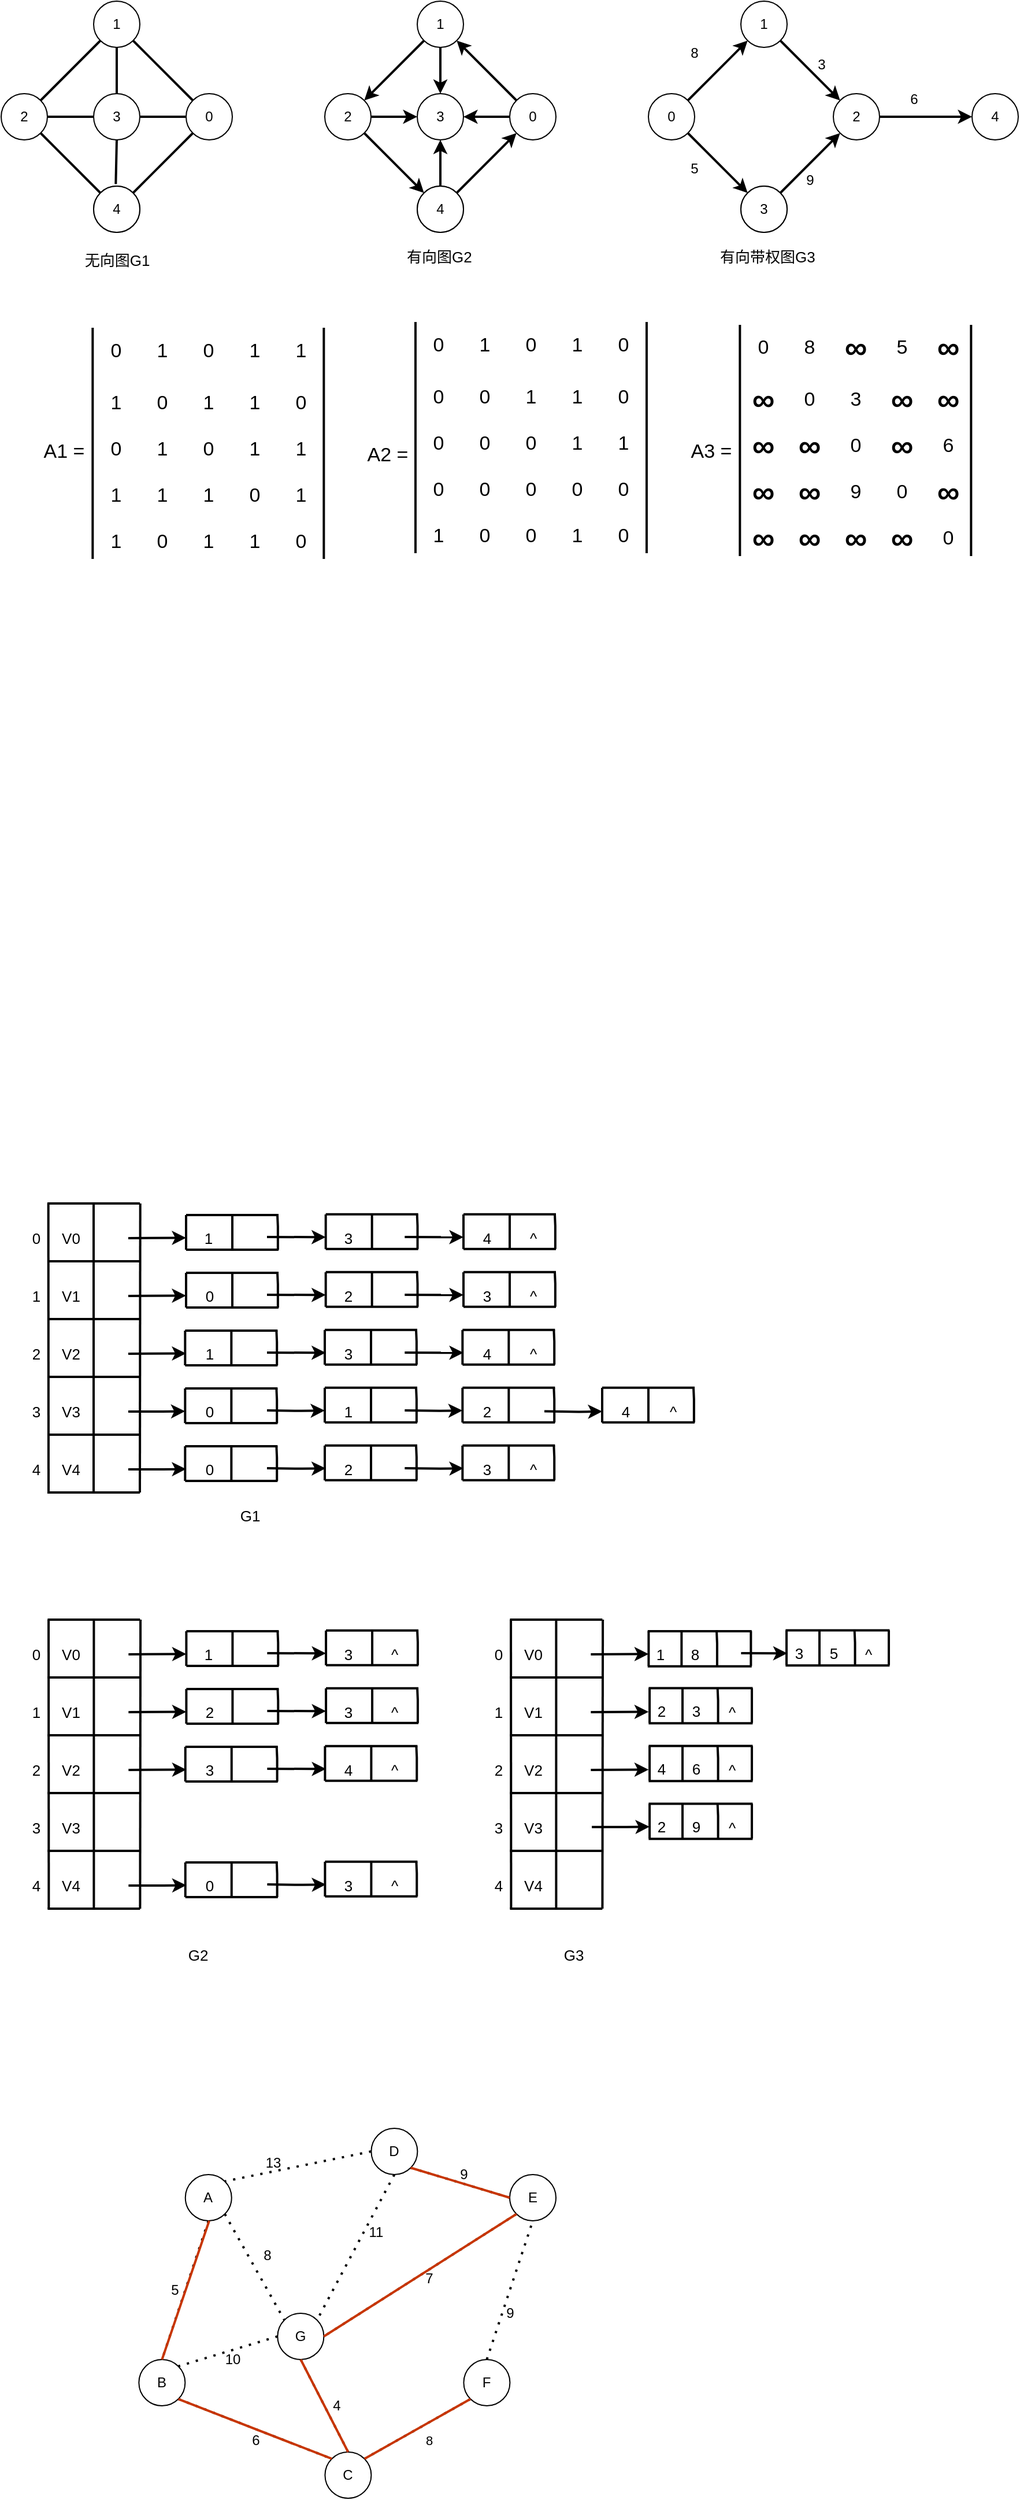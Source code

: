 <mxfile version="15.6.8" type="github">
  <diagram id="WjtdyD3cR-xEmJexhKSp" name="Page-1">
    <mxGraphModel dx="981" dy="519" grid="1" gridSize="10" guides="1" tooltips="1" connect="1" arrows="1" fold="1" page="1" pageScale="1" pageWidth="827" pageHeight="1169" math="0" shadow="0">
      <root>
        <mxCell id="0" />
        <mxCell id="1" parent="0" />
        <mxCell id="bj8c9BeODQu9PvC3Ojlk-1" value="1" style="ellipse;whiteSpace=wrap;html=1;aspect=fixed;" parent="1" vertex="1">
          <mxGeometry x="120" y="160" width="40" height="40" as="geometry" />
        </mxCell>
        <mxCell id="bj8c9BeODQu9PvC3Ojlk-2" value="" style="ellipse;whiteSpace=wrap;html=1;aspect=fixed;" parent="1" vertex="1">
          <mxGeometry x="120" y="320" width="40" height="40" as="geometry" />
        </mxCell>
        <mxCell id="bj8c9BeODQu9PvC3Ojlk-3" value="0" style="ellipse;whiteSpace=wrap;html=1;aspect=fixed;" parent="1" vertex="1">
          <mxGeometry x="200" y="240" width="40" height="40" as="geometry" />
        </mxCell>
        <mxCell id="bj8c9BeODQu9PvC3Ojlk-4" value="2" style="ellipse;whiteSpace=wrap;html=1;aspect=fixed;" parent="1" vertex="1">
          <mxGeometry x="40" y="240" width="40" height="40" as="geometry" />
        </mxCell>
        <mxCell id="bj8c9BeODQu9PvC3Ojlk-5" value="3" style="ellipse;whiteSpace=wrap;html=1;aspect=fixed;" parent="1" vertex="1">
          <mxGeometry x="120" y="240" width="40" height="40" as="geometry" />
        </mxCell>
        <mxCell id="bj8c9BeODQu9PvC3Ojlk-6" value="" style="endArrow=none;html=1;rounded=0;strokeWidth=2;entryX=0;entryY=1;entryDx=0;entryDy=0;exitX=1;exitY=0;exitDx=0;exitDy=0;" parent="1" source="bj8c9BeODQu9PvC3Ojlk-4" target="bj8c9BeODQu9PvC3Ojlk-1" edge="1">
          <mxGeometry width="50" height="50" relative="1" as="geometry">
            <mxPoint x="100" y="240" as="sourcePoint" />
            <mxPoint x="120" y="190" as="targetPoint" />
          </mxGeometry>
        </mxCell>
        <mxCell id="bj8c9BeODQu9PvC3Ojlk-8" value="" style="endArrow=none;html=1;rounded=0;strokeWidth=2;exitX=1;exitY=0;exitDx=0;exitDy=0;entryX=0;entryY=1;entryDx=0;entryDy=0;" parent="1" source="bj8c9BeODQu9PvC3Ojlk-2" target="bj8c9BeODQu9PvC3Ojlk-3" edge="1">
          <mxGeometry width="50" height="50" relative="1" as="geometry">
            <mxPoint x="160.002" y="319.998" as="sourcePoint" />
            <mxPoint x="280" y="300" as="targetPoint" />
          </mxGeometry>
        </mxCell>
        <mxCell id="bj8c9BeODQu9PvC3Ojlk-9" value="" style="endArrow=none;html=1;rounded=0;strokeWidth=2;entryX=1;entryY=1;entryDx=0;entryDy=0;fontStyle=1;exitX=0;exitY=0;exitDx=0;exitDy=0;" parent="1" source="bj8c9BeODQu9PvC3Ojlk-3" target="bj8c9BeODQu9PvC3Ojlk-1" edge="1">
          <mxGeometry width="50" height="50" relative="1" as="geometry">
            <mxPoint x="94" y="266" as="sourcePoint" />
            <mxPoint x="145.858" y="214.142" as="targetPoint" />
          </mxGeometry>
        </mxCell>
        <mxCell id="bj8c9BeODQu9PvC3Ojlk-11" value="" style="endArrow=none;html=1;rounded=0;strokeWidth=2;entryX=0;entryY=0;entryDx=0;entryDy=0;exitX=1;exitY=1;exitDx=0;exitDy=0;" parent="1" source="bj8c9BeODQu9PvC3Ojlk-4" target="bj8c9BeODQu9PvC3Ojlk-2" edge="1">
          <mxGeometry width="50" height="50" relative="1" as="geometry">
            <mxPoint x="104.142" y="275.858" as="sourcePoint" />
            <mxPoint x="155.858" y="224.142" as="targetPoint" />
          </mxGeometry>
        </mxCell>
        <mxCell id="bj8c9BeODQu9PvC3Ojlk-12" value="" style="endArrow=none;html=1;rounded=0;strokeWidth=2;entryX=0.5;entryY=1;entryDx=0;entryDy=0;exitX=0.5;exitY=0;exitDx=0;exitDy=0;" parent="1" source="bj8c9BeODQu9PvC3Ojlk-5" target="bj8c9BeODQu9PvC3Ojlk-1" edge="1">
          <mxGeometry width="50" height="50" relative="1" as="geometry">
            <mxPoint x="114.142" y="285.858" as="sourcePoint" />
            <mxPoint x="165.858" y="234.142" as="targetPoint" />
          </mxGeometry>
        </mxCell>
        <mxCell id="bj8c9BeODQu9PvC3Ojlk-13" value="" style="endArrow=none;html=1;rounded=0;strokeWidth=2;entryX=0;entryY=0.5;entryDx=0;entryDy=0;exitX=1;exitY=0.5;exitDx=0;exitDy=0;" parent="1" source="bj8c9BeODQu9PvC3Ojlk-5" target="bj8c9BeODQu9PvC3Ojlk-3" edge="1">
          <mxGeometry width="50" height="50" relative="1" as="geometry">
            <mxPoint x="124.142" y="295.858" as="sourcePoint" />
            <mxPoint x="175.858" y="244.142" as="targetPoint" />
          </mxGeometry>
        </mxCell>
        <mxCell id="bj8c9BeODQu9PvC3Ojlk-14" value="" style="endArrow=none;html=1;rounded=0;strokeWidth=2;entryX=0;entryY=0.5;entryDx=0;entryDy=0;exitX=1;exitY=0.5;exitDx=0;exitDy=0;" parent="1" source="bj8c9BeODQu9PvC3Ojlk-4" target="bj8c9BeODQu9PvC3Ojlk-5" edge="1">
          <mxGeometry width="50" height="50" relative="1" as="geometry">
            <mxPoint x="134.142" y="305.858" as="sourcePoint" />
            <mxPoint x="185.858" y="254.142" as="targetPoint" />
          </mxGeometry>
        </mxCell>
        <mxCell id="bj8c9BeODQu9PvC3Ojlk-16" value="4" style="ellipse;whiteSpace=wrap;html=1;aspect=fixed;" parent="1" vertex="1">
          <mxGeometry x="120" y="320" width="40" height="40" as="geometry" />
        </mxCell>
        <mxCell id="bj8c9BeODQu9PvC3Ojlk-17" value="" style="endArrow=none;html=1;rounded=0;strokeWidth=2;entryX=0.479;entryY=-0.044;entryDx=0;entryDy=0;exitX=0.5;exitY=1;exitDx=0;exitDy=0;entryPerimeter=0;" parent="1" source="bj8c9BeODQu9PvC3Ojlk-5" target="bj8c9BeODQu9PvC3Ojlk-16" edge="1">
          <mxGeometry width="50" height="50" relative="1" as="geometry">
            <mxPoint x="90" y="270" as="sourcePoint" />
            <mxPoint x="130" y="270" as="targetPoint" />
          </mxGeometry>
        </mxCell>
        <mxCell id="bj8c9BeODQu9PvC3Ojlk-33" value="" style="edgeStyle=orthogonalEdgeStyle;rounded=0;orthogonalLoop=1;jettySize=auto;html=1;strokeWidth=2;" parent="1" source="bj8c9BeODQu9PvC3Ojlk-18" target="bj8c9BeODQu9PvC3Ojlk-22" edge="1">
          <mxGeometry relative="1" as="geometry" />
        </mxCell>
        <mxCell id="bj8c9BeODQu9PvC3Ojlk-18" value="1" style="ellipse;whiteSpace=wrap;html=1;aspect=fixed;" parent="1" vertex="1">
          <mxGeometry x="400" y="160" width="40" height="40" as="geometry" />
        </mxCell>
        <mxCell id="bj8c9BeODQu9PvC3Ojlk-19" value="" style="ellipse;whiteSpace=wrap;html=1;aspect=fixed;" parent="1" vertex="1">
          <mxGeometry x="400" y="320" width="40" height="40" as="geometry" />
        </mxCell>
        <mxCell id="bj8c9BeODQu9PvC3Ojlk-36" value="" style="edgeStyle=orthogonalEdgeStyle;rounded=0;orthogonalLoop=1;jettySize=auto;html=1;strokeWidth=2;" parent="1" source="bj8c9BeODQu9PvC3Ojlk-20" target="bj8c9BeODQu9PvC3Ojlk-22" edge="1">
          <mxGeometry relative="1" as="geometry" />
        </mxCell>
        <mxCell id="bj8c9BeODQu9PvC3Ojlk-20" value="0" style="ellipse;whiteSpace=wrap;html=1;aspect=fixed;" parent="1" vertex="1">
          <mxGeometry x="480" y="240" width="40" height="40" as="geometry" />
        </mxCell>
        <mxCell id="bj8c9BeODQu9PvC3Ojlk-37" value="" style="edgeStyle=orthogonalEdgeStyle;rounded=0;orthogonalLoop=1;jettySize=auto;html=1;strokeWidth=2;" parent="1" source="bj8c9BeODQu9PvC3Ojlk-21" target="bj8c9BeODQu9PvC3Ojlk-22" edge="1">
          <mxGeometry relative="1" as="geometry" />
        </mxCell>
        <mxCell id="bj8c9BeODQu9PvC3Ojlk-21" value="2" style="ellipse;whiteSpace=wrap;html=1;aspect=fixed;" parent="1" vertex="1">
          <mxGeometry x="320" y="240" width="40" height="40" as="geometry" />
        </mxCell>
        <mxCell id="bj8c9BeODQu9PvC3Ojlk-22" value="3" style="ellipse;whiteSpace=wrap;html=1;aspect=fixed;" parent="1" vertex="1">
          <mxGeometry x="400" y="240" width="40" height="40" as="geometry" />
        </mxCell>
        <mxCell id="bj8c9BeODQu9PvC3Ojlk-35" value="" style="edgeStyle=orthogonalEdgeStyle;rounded=0;orthogonalLoop=1;jettySize=auto;html=1;strokeWidth=2;" parent="1" source="bj8c9BeODQu9PvC3Ojlk-30" target="bj8c9BeODQu9PvC3Ojlk-22" edge="1">
          <mxGeometry relative="1" as="geometry" />
        </mxCell>
        <mxCell id="bj8c9BeODQu9PvC3Ojlk-30" value="4" style="ellipse;whiteSpace=wrap;html=1;aspect=fixed;" parent="1" vertex="1">
          <mxGeometry x="400" y="320" width="40" height="40" as="geometry" />
        </mxCell>
        <mxCell id="bj8c9BeODQu9PvC3Ojlk-32" value="" style="endArrow=classic;html=1;rounded=0;strokeWidth=2;entryX=1;entryY=0;entryDx=0;entryDy=0;exitX=0;exitY=1;exitDx=0;exitDy=0;" parent="1" source="bj8c9BeODQu9PvC3Ojlk-18" target="bj8c9BeODQu9PvC3Ojlk-21" edge="1">
          <mxGeometry width="50" height="50" relative="1" as="geometry">
            <mxPoint x="220" y="300" as="sourcePoint" />
            <mxPoint x="270" y="250" as="targetPoint" />
          </mxGeometry>
        </mxCell>
        <mxCell id="bj8c9BeODQu9PvC3Ojlk-34" value="" style="endArrow=classic;html=1;rounded=0;strokeWidth=2;entryX=1;entryY=1;entryDx=0;entryDy=0;exitX=0;exitY=0;exitDx=0;exitDy=0;" parent="1" source="bj8c9BeODQu9PvC3Ojlk-20" target="bj8c9BeODQu9PvC3Ojlk-18" edge="1">
          <mxGeometry width="50" height="50" relative="1" as="geometry">
            <mxPoint x="540" y="160" as="sourcePoint" />
            <mxPoint x="364.142" y="255.858" as="targetPoint" />
          </mxGeometry>
        </mxCell>
        <mxCell id="bj8c9BeODQu9PvC3Ojlk-38" value="" style="endArrow=classic;html=1;rounded=0;strokeWidth=2;entryX=0;entryY=1;entryDx=0;entryDy=0;exitX=1;exitY=0;exitDx=0;exitDy=0;" parent="1" source="bj8c9BeODQu9PvC3Ojlk-30" target="bj8c9BeODQu9PvC3Ojlk-20" edge="1">
          <mxGeometry width="50" height="50" relative="1" as="geometry">
            <mxPoint x="415.858" y="204.142" as="sourcePoint" />
            <mxPoint x="364.142" y="255.858" as="targetPoint" />
          </mxGeometry>
        </mxCell>
        <mxCell id="bj8c9BeODQu9PvC3Ojlk-39" value="" style="endArrow=classic;html=1;rounded=0;strokeWidth=2;entryX=0;entryY=0;entryDx=0;entryDy=0;exitX=1;exitY=1;exitDx=0;exitDy=0;" parent="1" source="bj8c9BeODQu9PvC3Ojlk-21" target="bj8c9BeODQu9PvC3Ojlk-30" edge="1">
          <mxGeometry width="50" height="50" relative="1" as="geometry">
            <mxPoint x="425.858" y="214.142" as="sourcePoint" />
            <mxPoint x="374.142" y="265.858" as="targetPoint" />
          </mxGeometry>
        </mxCell>
        <mxCell id="CmCOT2hSot_O_IrYPv61-16" value="1" style="ellipse;whiteSpace=wrap;html=1;aspect=fixed;" parent="1" vertex="1">
          <mxGeometry x="680" y="160" width="40" height="40" as="geometry" />
        </mxCell>
        <mxCell id="CmCOT2hSot_O_IrYPv61-17" value="" style="ellipse;whiteSpace=wrap;html=1;aspect=fixed;" parent="1" vertex="1">
          <mxGeometry x="680" y="320" width="40" height="40" as="geometry" />
        </mxCell>
        <mxCell id="CmCOT2hSot_O_IrYPv61-30" value="" style="edgeStyle=orthogonalEdgeStyle;rounded=0;orthogonalLoop=1;jettySize=auto;html=1;strokeWidth=2;" parent="1" source="CmCOT2hSot_O_IrYPv61-19" target="CmCOT2hSot_O_IrYPv61-29" edge="1">
          <mxGeometry relative="1" as="geometry" />
        </mxCell>
        <mxCell id="CmCOT2hSot_O_IrYPv61-19" value="2" style="ellipse;whiteSpace=wrap;html=1;aspect=fixed;" parent="1" vertex="1">
          <mxGeometry x="760" y="240" width="40" height="40" as="geometry" />
        </mxCell>
        <mxCell id="CmCOT2hSot_O_IrYPv61-21" value="0" style="ellipse;whiteSpace=wrap;html=1;aspect=fixed;" parent="1" vertex="1">
          <mxGeometry x="600" y="240" width="40" height="40" as="geometry" />
        </mxCell>
        <mxCell id="CmCOT2hSot_O_IrYPv61-24" value="3" style="ellipse;whiteSpace=wrap;html=1;aspect=fixed;" parent="1" vertex="1">
          <mxGeometry x="680" y="320" width="40" height="40" as="geometry" />
        </mxCell>
        <mxCell id="CmCOT2hSot_O_IrYPv61-25" value="" style="endArrow=classic;html=1;rounded=0;strokeWidth=2;entryX=0;entryY=1;entryDx=0;entryDy=0;exitX=1;exitY=0;exitDx=0;exitDy=0;" parent="1" source="CmCOT2hSot_O_IrYPv61-21" target="CmCOT2hSot_O_IrYPv61-16" edge="1">
          <mxGeometry width="50" height="50" relative="1" as="geometry">
            <mxPoint x="620" y="170" as="sourcePoint" />
            <mxPoint x="550" y="250" as="targetPoint" />
          </mxGeometry>
        </mxCell>
        <mxCell id="CmCOT2hSot_O_IrYPv61-26" value="" style="endArrow=classic;html=1;rounded=0;strokeWidth=2;exitX=1;exitY=1;exitDx=0;exitDy=0;" parent="1" source="CmCOT2hSot_O_IrYPv61-16" target="CmCOT2hSot_O_IrYPv61-19" edge="1">
          <mxGeometry width="50" height="50" relative="1" as="geometry">
            <mxPoint x="695.858" y="204.142" as="sourcePoint" />
            <mxPoint x="644.142" y="255.858" as="targetPoint" />
          </mxGeometry>
        </mxCell>
        <mxCell id="CmCOT2hSot_O_IrYPv61-27" value="" style="endArrow=classic;html=1;rounded=0;strokeWidth=2;entryX=0;entryY=1;entryDx=0;entryDy=0;exitX=1;exitY=0;exitDx=0;exitDy=0;" parent="1" source="CmCOT2hSot_O_IrYPv61-24" target="CmCOT2hSot_O_IrYPv61-19" edge="1">
          <mxGeometry width="50" height="50" relative="1" as="geometry">
            <mxPoint x="695.858" y="204.142" as="sourcePoint" />
            <mxPoint x="644.142" y="255.858" as="targetPoint" />
          </mxGeometry>
        </mxCell>
        <mxCell id="CmCOT2hSot_O_IrYPv61-28" value="" style="endArrow=classic;html=1;rounded=0;strokeWidth=2;entryX=0;entryY=0;entryDx=0;entryDy=0;exitX=1;exitY=1;exitDx=0;exitDy=0;" parent="1" source="CmCOT2hSot_O_IrYPv61-21" target="CmCOT2hSot_O_IrYPv61-24" edge="1">
          <mxGeometry width="50" height="50" relative="1" as="geometry">
            <mxPoint x="705.858" y="214.142" as="sourcePoint" />
            <mxPoint x="654.142" y="265.858" as="targetPoint" />
          </mxGeometry>
        </mxCell>
        <mxCell id="CmCOT2hSot_O_IrYPv61-29" value="4" style="ellipse;whiteSpace=wrap;html=1;aspect=fixed;" parent="1" vertex="1">
          <mxGeometry x="880" y="240" width="40" height="40" as="geometry" />
        </mxCell>
        <mxCell id="CmCOT2hSot_O_IrYPv61-31" value="6" style="text;html=1;strokeColor=none;fillColor=none;align=center;verticalAlign=middle;whiteSpace=wrap;rounded=0;" parent="1" vertex="1">
          <mxGeometry x="800" y="230" width="60" height="30" as="geometry" />
        </mxCell>
        <mxCell id="CmCOT2hSot_O_IrYPv61-32" value="3" style="text;html=1;strokeColor=none;fillColor=none;align=center;verticalAlign=middle;whiteSpace=wrap;rounded=0;" parent="1" vertex="1">
          <mxGeometry x="720" y="200" width="60" height="30" as="geometry" />
        </mxCell>
        <mxCell id="CmCOT2hSot_O_IrYPv61-33" value="9" style="text;html=1;strokeColor=none;fillColor=none;align=center;verticalAlign=middle;whiteSpace=wrap;rounded=0;" parent="1" vertex="1">
          <mxGeometry x="710" y="300" width="60" height="30" as="geometry" />
        </mxCell>
        <mxCell id="CmCOT2hSot_O_IrYPv61-34" value="5" style="text;html=1;strokeColor=none;fillColor=none;align=center;verticalAlign=middle;whiteSpace=wrap;rounded=0;" parent="1" vertex="1">
          <mxGeometry x="610" y="290" width="60" height="30" as="geometry" />
        </mxCell>
        <mxCell id="CmCOT2hSot_O_IrYPv61-38" value="8" style="text;html=1;strokeColor=none;fillColor=none;align=center;verticalAlign=middle;whiteSpace=wrap;rounded=0;" parent="1" vertex="1">
          <mxGeometry x="610" y="190" width="60" height="30" as="geometry" />
        </mxCell>
        <mxCell id="CmCOT2hSot_O_IrYPv61-41" value="&lt;font style=&quot;font-size: 17px&quot;&gt;A1 =&lt;/font&gt;" style="text;html=1;align=center;verticalAlign=middle;resizable=0;points=[];autosize=1;strokeColor=none;fillColor=none;fontSize=16;" parent="1" vertex="1">
          <mxGeometry x="69.17" y="540" width="50" height="20" as="geometry" />
        </mxCell>
        <mxCell id="CmCOT2hSot_O_IrYPv61-42" value="" style="endArrow=none;html=1;rounded=0;fontSize=17;strokeWidth=2;" parent="1" edge="1">
          <mxGeometry width="50" height="50" relative="1" as="geometry">
            <mxPoint x="119.17" y="642.5" as="sourcePoint" />
            <mxPoint x="119.17" y="442.5" as="targetPoint" />
          </mxGeometry>
        </mxCell>
        <mxCell id="CmCOT2hSot_O_IrYPv61-43" value="0" style="text;html=1;align=center;verticalAlign=middle;resizable=0;points=[];autosize=1;strokeColor=none;fillColor=none;fontSize=17;" parent="1" vertex="1">
          <mxGeometry x="129.17" y="447.5" width="20" height="30" as="geometry" />
        </mxCell>
        <mxCell id="CmCOT2hSot_O_IrYPv61-44" value="1" style="text;html=1;align=center;verticalAlign=middle;resizable=0;points=[];autosize=1;strokeColor=none;fillColor=none;fontSize=17;" parent="1" vertex="1">
          <mxGeometry x="169.17" y="447.5" width="20" height="30" as="geometry" />
        </mxCell>
        <mxCell id="CmCOT2hSot_O_IrYPv61-45" value="0" style="text;html=1;align=center;verticalAlign=middle;resizable=0;points=[];autosize=1;strokeColor=none;fillColor=none;fontSize=17;" parent="1" vertex="1">
          <mxGeometry x="209.17" y="447.5" width="20" height="30" as="geometry" />
        </mxCell>
        <mxCell id="CmCOT2hSot_O_IrYPv61-46" value="1" style="text;html=1;align=center;verticalAlign=middle;resizable=0;points=[];autosize=1;strokeColor=none;fillColor=none;fontSize=17;" parent="1" vertex="1">
          <mxGeometry x="249.17" y="447.5" width="20" height="30" as="geometry" />
        </mxCell>
        <mxCell id="CmCOT2hSot_O_IrYPv61-47" value="1" style="text;html=1;align=center;verticalAlign=middle;resizable=0;points=[];autosize=1;strokeColor=none;fillColor=none;fontSize=17;" parent="1" vertex="1">
          <mxGeometry x="289.17" y="447.5" width="20" height="30" as="geometry" />
        </mxCell>
        <mxCell id="CmCOT2hSot_O_IrYPv61-50" value="1" style="text;html=1;align=center;verticalAlign=middle;resizable=0;points=[];autosize=1;strokeColor=none;fillColor=none;fontSize=17;" parent="1" vertex="1">
          <mxGeometry x="129.17" y="492.5" width="20" height="30" as="geometry" />
        </mxCell>
        <mxCell id="CmCOT2hSot_O_IrYPv61-51" value="0" style="text;html=1;align=center;verticalAlign=middle;resizable=0;points=[];autosize=1;strokeColor=none;fillColor=none;fontSize=17;" parent="1" vertex="1">
          <mxGeometry x="169.17" y="492.5" width="20" height="30" as="geometry" />
        </mxCell>
        <mxCell id="CmCOT2hSot_O_IrYPv61-52" value="1" style="text;html=1;align=center;verticalAlign=middle;resizable=0;points=[];autosize=1;strokeColor=none;fillColor=none;fontSize=17;" parent="1" vertex="1">
          <mxGeometry x="209.17" y="492.5" width="20" height="30" as="geometry" />
        </mxCell>
        <mxCell id="CmCOT2hSot_O_IrYPv61-53" value="1" style="text;html=1;align=center;verticalAlign=middle;resizable=0;points=[];autosize=1;strokeColor=none;fillColor=none;fontSize=17;" parent="1" vertex="1">
          <mxGeometry x="249.17" y="492.5" width="20" height="30" as="geometry" />
        </mxCell>
        <mxCell id="CmCOT2hSot_O_IrYPv61-54" value="0" style="text;html=1;align=center;verticalAlign=middle;resizable=0;points=[];autosize=1;strokeColor=none;fillColor=none;fontSize=17;" parent="1" vertex="1">
          <mxGeometry x="289.17" y="492.5" width="20" height="30" as="geometry" />
        </mxCell>
        <mxCell id="CmCOT2hSot_O_IrYPv61-55" value="0" style="text;html=1;align=center;verticalAlign=middle;resizable=0;points=[];autosize=1;strokeColor=none;fillColor=none;fontSize=17;" parent="1" vertex="1">
          <mxGeometry x="129.17" y="532.5" width="20" height="30" as="geometry" />
        </mxCell>
        <mxCell id="CmCOT2hSot_O_IrYPv61-56" value="1" style="text;html=1;align=center;verticalAlign=middle;resizable=0;points=[];autosize=1;strokeColor=none;fillColor=none;fontSize=17;" parent="1" vertex="1">
          <mxGeometry x="169.17" y="532.5" width="20" height="30" as="geometry" />
        </mxCell>
        <mxCell id="CmCOT2hSot_O_IrYPv61-57" value="0" style="text;html=1;align=center;verticalAlign=middle;resizable=0;points=[];autosize=1;strokeColor=none;fillColor=none;fontSize=17;" parent="1" vertex="1">
          <mxGeometry x="209.17" y="532.5" width="20" height="30" as="geometry" />
        </mxCell>
        <mxCell id="CmCOT2hSot_O_IrYPv61-58" value="1" style="text;html=1;align=center;verticalAlign=middle;resizable=0;points=[];autosize=1;strokeColor=none;fillColor=none;fontSize=17;" parent="1" vertex="1">
          <mxGeometry x="249.17" y="532.5" width="20" height="30" as="geometry" />
        </mxCell>
        <mxCell id="CmCOT2hSot_O_IrYPv61-59" value="1" style="text;html=1;align=center;verticalAlign=middle;resizable=0;points=[];autosize=1;strokeColor=none;fillColor=none;fontSize=17;" parent="1" vertex="1">
          <mxGeometry x="289.17" y="532.5" width="20" height="30" as="geometry" />
        </mxCell>
        <mxCell id="CmCOT2hSot_O_IrYPv61-60" value="1" style="text;html=1;align=center;verticalAlign=middle;resizable=0;points=[];autosize=1;strokeColor=none;fillColor=none;fontSize=17;" parent="1" vertex="1">
          <mxGeometry x="129.17" y="572.5" width="20" height="30" as="geometry" />
        </mxCell>
        <mxCell id="CmCOT2hSot_O_IrYPv61-61" value="1" style="text;html=1;align=center;verticalAlign=middle;resizable=0;points=[];autosize=1;strokeColor=none;fillColor=none;fontSize=17;" parent="1" vertex="1">
          <mxGeometry x="169.17" y="572.5" width="20" height="30" as="geometry" />
        </mxCell>
        <mxCell id="CmCOT2hSot_O_IrYPv61-62" value="1" style="text;html=1;align=center;verticalAlign=middle;resizable=0;points=[];autosize=1;strokeColor=none;fillColor=none;fontSize=17;" parent="1" vertex="1">
          <mxGeometry x="209.17" y="572.5" width="20" height="30" as="geometry" />
        </mxCell>
        <mxCell id="CmCOT2hSot_O_IrYPv61-63" value="0" style="text;html=1;align=center;verticalAlign=middle;resizable=0;points=[];autosize=1;strokeColor=none;fillColor=none;fontSize=17;" parent="1" vertex="1">
          <mxGeometry x="249.17" y="572.5" width="20" height="30" as="geometry" />
        </mxCell>
        <mxCell id="CmCOT2hSot_O_IrYPv61-64" value="1" style="text;html=1;align=center;verticalAlign=middle;resizable=0;points=[];autosize=1;strokeColor=none;fillColor=none;fontSize=17;" parent="1" vertex="1">
          <mxGeometry x="289.17" y="572.5" width="20" height="30" as="geometry" />
        </mxCell>
        <mxCell id="CmCOT2hSot_O_IrYPv61-65" value="1" style="text;html=1;align=center;verticalAlign=middle;resizable=0;points=[];autosize=1;strokeColor=none;fillColor=none;fontSize=17;" parent="1" vertex="1">
          <mxGeometry x="129.17" y="612.5" width="20" height="30" as="geometry" />
        </mxCell>
        <mxCell id="CmCOT2hSot_O_IrYPv61-66" value="0" style="text;html=1;align=center;verticalAlign=middle;resizable=0;points=[];autosize=1;strokeColor=none;fillColor=none;fontSize=17;" parent="1" vertex="1">
          <mxGeometry x="169.17" y="612.5" width="20" height="30" as="geometry" />
        </mxCell>
        <mxCell id="CmCOT2hSot_O_IrYPv61-67" value="1" style="text;html=1;align=center;verticalAlign=middle;resizable=0;points=[];autosize=1;strokeColor=none;fillColor=none;fontSize=17;" parent="1" vertex="1">
          <mxGeometry x="209.17" y="612.5" width="20" height="30" as="geometry" />
        </mxCell>
        <mxCell id="CmCOT2hSot_O_IrYPv61-68" value="1" style="text;html=1;align=center;verticalAlign=middle;resizable=0;points=[];autosize=1;strokeColor=none;fillColor=none;fontSize=17;" parent="1" vertex="1">
          <mxGeometry x="249.17" y="612.5" width="20" height="30" as="geometry" />
        </mxCell>
        <mxCell id="CmCOT2hSot_O_IrYPv61-69" value="0" style="text;html=1;align=center;verticalAlign=middle;resizable=0;points=[];autosize=1;strokeColor=none;fillColor=none;fontSize=17;" parent="1" vertex="1">
          <mxGeometry x="289.17" y="612.5" width="20" height="30" as="geometry" />
        </mxCell>
        <mxCell id="CmCOT2hSot_O_IrYPv61-70" value="" style="endArrow=none;html=1;rounded=0;fontSize=17;strokeWidth=2;" parent="1" edge="1">
          <mxGeometry width="50" height="50" relative="1" as="geometry">
            <mxPoint x="319.17" y="642.5" as="sourcePoint" />
            <mxPoint x="319.17" y="442.5" as="targetPoint" />
          </mxGeometry>
        </mxCell>
        <mxCell id="CmCOT2hSot_O_IrYPv61-71" value="&lt;font style=&quot;font-size: 17px&quot;&gt;A2 =&lt;/font&gt;" style="text;html=1;align=center;verticalAlign=middle;resizable=0;points=[];autosize=1;strokeColor=none;fillColor=none;fontSize=16;" parent="1" vertex="1">
          <mxGeometry x="349.17" y="542.5" width="50" height="20" as="geometry" />
        </mxCell>
        <mxCell id="CmCOT2hSot_O_IrYPv61-72" value="" style="endArrow=none;html=1;rounded=0;fontSize=17;strokeWidth=2;" parent="1" edge="1">
          <mxGeometry width="50" height="50" relative="1" as="geometry">
            <mxPoint x="398.48" y="637.5" as="sourcePoint" />
            <mxPoint x="398.48" y="437.5" as="targetPoint" />
          </mxGeometry>
        </mxCell>
        <mxCell id="CmCOT2hSot_O_IrYPv61-73" value="0" style="text;html=1;align=center;verticalAlign=middle;resizable=0;points=[];autosize=1;strokeColor=none;fillColor=none;fontSize=17;" parent="1" vertex="1">
          <mxGeometry x="408.48" y="442.5" width="20" height="30" as="geometry" />
        </mxCell>
        <mxCell id="CmCOT2hSot_O_IrYPv61-74" value="1" style="text;html=1;align=center;verticalAlign=middle;resizable=0;points=[];autosize=1;strokeColor=none;fillColor=none;fontSize=17;" parent="1" vertex="1">
          <mxGeometry x="448.48" y="442.5" width="20" height="30" as="geometry" />
        </mxCell>
        <mxCell id="CmCOT2hSot_O_IrYPv61-75" value="0" style="text;html=1;align=center;verticalAlign=middle;resizable=0;points=[];autosize=1;strokeColor=none;fillColor=none;fontSize=17;" parent="1" vertex="1">
          <mxGeometry x="488.48" y="442.5" width="20" height="30" as="geometry" />
        </mxCell>
        <mxCell id="CmCOT2hSot_O_IrYPv61-76" value="1" style="text;html=1;align=center;verticalAlign=middle;resizable=0;points=[];autosize=1;strokeColor=none;fillColor=none;fontSize=17;" parent="1" vertex="1">
          <mxGeometry x="528.48" y="442.5" width="20" height="30" as="geometry" />
        </mxCell>
        <mxCell id="CmCOT2hSot_O_IrYPv61-77" value="0" style="text;html=1;align=center;verticalAlign=middle;resizable=0;points=[];autosize=1;strokeColor=none;fillColor=none;fontSize=17;" parent="1" vertex="1">
          <mxGeometry x="568.48" y="442.5" width="20" height="30" as="geometry" />
        </mxCell>
        <mxCell id="CmCOT2hSot_O_IrYPv61-78" value="0" style="text;html=1;align=center;verticalAlign=middle;resizable=0;points=[];autosize=1;strokeColor=none;fillColor=none;fontSize=17;" parent="1" vertex="1">
          <mxGeometry x="408.48" y="487.5" width="20" height="30" as="geometry" />
        </mxCell>
        <mxCell id="CmCOT2hSot_O_IrYPv61-79" value="0" style="text;html=1;align=center;verticalAlign=middle;resizable=0;points=[];autosize=1;strokeColor=none;fillColor=none;fontSize=17;" parent="1" vertex="1">
          <mxGeometry x="448.48" y="487.5" width="20" height="30" as="geometry" />
        </mxCell>
        <mxCell id="CmCOT2hSot_O_IrYPv61-80" value="1" style="text;html=1;align=center;verticalAlign=middle;resizable=0;points=[];autosize=1;strokeColor=none;fillColor=none;fontSize=17;" parent="1" vertex="1">
          <mxGeometry x="488.48" y="487.5" width="20" height="30" as="geometry" />
        </mxCell>
        <mxCell id="CmCOT2hSot_O_IrYPv61-81" value="1" style="text;html=1;align=center;verticalAlign=middle;resizable=0;points=[];autosize=1;strokeColor=none;fillColor=none;fontSize=17;" parent="1" vertex="1">
          <mxGeometry x="528.48" y="487.5" width="20" height="30" as="geometry" />
        </mxCell>
        <mxCell id="CmCOT2hSot_O_IrYPv61-82" value="0" style="text;html=1;align=center;verticalAlign=middle;resizable=0;points=[];autosize=1;strokeColor=none;fillColor=none;fontSize=17;" parent="1" vertex="1">
          <mxGeometry x="568.48" y="487.5" width="20" height="30" as="geometry" />
        </mxCell>
        <mxCell id="CmCOT2hSot_O_IrYPv61-83" value="0" style="text;html=1;align=center;verticalAlign=middle;resizable=0;points=[];autosize=1;strokeColor=none;fillColor=none;fontSize=17;" parent="1" vertex="1">
          <mxGeometry x="408.48" y="527.5" width="20" height="30" as="geometry" />
        </mxCell>
        <mxCell id="CmCOT2hSot_O_IrYPv61-84" value="0" style="text;html=1;align=center;verticalAlign=middle;resizable=0;points=[];autosize=1;strokeColor=none;fillColor=none;fontSize=17;" parent="1" vertex="1">
          <mxGeometry x="448.48" y="527.5" width="20" height="30" as="geometry" />
        </mxCell>
        <mxCell id="CmCOT2hSot_O_IrYPv61-85" value="0" style="text;html=1;align=center;verticalAlign=middle;resizable=0;points=[];autosize=1;strokeColor=none;fillColor=none;fontSize=17;" parent="1" vertex="1">
          <mxGeometry x="488.48" y="527.5" width="20" height="30" as="geometry" />
        </mxCell>
        <mxCell id="CmCOT2hSot_O_IrYPv61-86" value="1" style="text;html=1;align=center;verticalAlign=middle;resizable=0;points=[];autosize=1;strokeColor=none;fillColor=none;fontSize=17;" parent="1" vertex="1">
          <mxGeometry x="528.48" y="527.5" width="20" height="30" as="geometry" />
        </mxCell>
        <mxCell id="CmCOT2hSot_O_IrYPv61-87" value="1" style="text;html=1;align=center;verticalAlign=middle;resizable=0;points=[];autosize=1;strokeColor=none;fillColor=none;fontSize=17;" parent="1" vertex="1">
          <mxGeometry x="568.48" y="527.5" width="20" height="30" as="geometry" />
        </mxCell>
        <mxCell id="CmCOT2hSot_O_IrYPv61-88" value="0" style="text;html=1;align=center;verticalAlign=middle;resizable=0;points=[];autosize=1;strokeColor=none;fillColor=none;fontSize=17;" parent="1" vertex="1">
          <mxGeometry x="408.48" y="567.5" width="20" height="30" as="geometry" />
        </mxCell>
        <mxCell id="CmCOT2hSot_O_IrYPv61-89" value="0" style="text;html=1;align=center;verticalAlign=middle;resizable=0;points=[];autosize=1;strokeColor=none;fillColor=none;fontSize=17;" parent="1" vertex="1">
          <mxGeometry x="448.48" y="567.5" width="20" height="30" as="geometry" />
        </mxCell>
        <mxCell id="CmCOT2hSot_O_IrYPv61-90" value="0" style="text;html=1;align=center;verticalAlign=middle;resizable=0;points=[];autosize=1;strokeColor=none;fillColor=none;fontSize=17;" parent="1" vertex="1">
          <mxGeometry x="488.48" y="567.5" width="20" height="30" as="geometry" />
        </mxCell>
        <mxCell id="CmCOT2hSot_O_IrYPv61-91" value="0" style="text;html=1;align=center;verticalAlign=middle;resizable=0;points=[];autosize=1;strokeColor=none;fillColor=none;fontSize=17;" parent="1" vertex="1">
          <mxGeometry x="528.48" y="567.5" width="20" height="30" as="geometry" />
        </mxCell>
        <mxCell id="CmCOT2hSot_O_IrYPv61-92" value="0" style="text;html=1;align=center;verticalAlign=middle;resizable=0;points=[];autosize=1;strokeColor=none;fillColor=none;fontSize=17;" parent="1" vertex="1">
          <mxGeometry x="568.48" y="567.5" width="20" height="30" as="geometry" />
        </mxCell>
        <mxCell id="CmCOT2hSot_O_IrYPv61-93" value="1" style="text;html=1;align=center;verticalAlign=middle;resizable=0;points=[];autosize=1;strokeColor=none;fillColor=none;fontSize=17;" parent="1" vertex="1">
          <mxGeometry x="408.48" y="607.5" width="20" height="30" as="geometry" />
        </mxCell>
        <mxCell id="CmCOT2hSot_O_IrYPv61-94" value="0" style="text;html=1;align=center;verticalAlign=middle;resizable=0;points=[];autosize=1;strokeColor=none;fillColor=none;fontSize=17;" parent="1" vertex="1">
          <mxGeometry x="448.48" y="607.5" width="20" height="30" as="geometry" />
        </mxCell>
        <mxCell id="CmCOT2hSot_O_IrYPv61-95" value="0" style="text;html=1;align=center;verticalAlign=middle;resizable=0;points=[];autosize=1;strokeColor=none;fillColor=none;fontSize=17;" parent="1" vertex="1">
          <mxGeometry x="488.48" y="607.5" width="20" height="30" as="geometry" />
        </mxCell>
        <mxCell id="CmCOT2hSot_O_IrYPv61-96" value="1" style="text;html=1;align=center;verticalAlign=middle;resizable=0;points=[];autosize=1;strokeColor=none;fillColor=none;fontSize=17;" parent="1" vertex="1">
          <mxGeometry x="528.48" y="607.5" width="20" height="30" as="geometry" />
        </mxCell>
        <mxCell id="CmCOT2hSot_O_IrYPv61-97" value="0" style="text;html=1;align=center;verticalAlign=middle;resizable=0;points=[];autosize=1;strokeColor=none;fillColor=none;fontSize=17;" parent="1" vertex="1">
          <mxGeometry x="568.48" y="607.5" width="20" height="30" as="geometry" />
        </mxCell>
        <mxCell id="CmCOT2hSot_O_IrYPv61-98" value="" style="endArrow=none;html=1;rounded=0;fontSize=17;strokeWidth=2;" parent="1" edge="1">
          <mxGeometry width="50" height="50" relative="1" as="geometry">
            <mxPoint x="598.48" y="637.5" as="sourcePoint" />
            <mxPoint x="598.48" y="437.5" as="targetPoint" />
          </mxGeometry>
        </mxCell>
        <mxCell id="CmCOT2hSot_O_IrYPv61-99" value="&lt;font style=&quot;font-size: 17px&quot;&gt;A3 =&lt;/font&gt;" style="text;html=1;align=center;verticalAlign=middle;resizable=0;points=[];autosize=1;strokeColor=none;fillColor=none;fontSize=16;" parent="1" vertex="1">
          <mxGeometry x="629.17" y="540" width="50" height="20" as="geometry" />
        </mxCell>
        <mxCell id="CmCOT2hSot_O_IrYPv61-100" value="" style="endArrow=none;html=1;rounded=0;fontSize=17;strokeWidth=2;" parent="1" edge="1">
          <mxGeometry width="50" height="50" relative="1" as="geometry">
            <mxPoint x="679.17" y="640.0" as="sourcePoint" />
            <mxPoint x="679.17" y="440" as="targetPoint" />
          </mxGeometry>
        </mxCell>
        <mxCell id="CmCOT2hSot_O_IrYPv61-101" value="0" style="text;html=1;align=center;verticalAlign=middle;resizable=0;points=[];autosize=1;strokeColor=none;fillColor=none;fontSize=17;" parent="1" vertex="1">
          <mxGeometry x="689.17" y="445" width="20" height="30" as="geometry" />
        </mxCell>
        <mxCell id="CmCOT2hSot_O_IrYPv61-102" value="8" style="text;html=1;align=center;verticalAlign=middle;resizable=0;points=[];autosize=1;strokeColor=none;fillColor=none;fontSize=17;" parent="1" vertex="1">
          <mxGeometry x="729.17" y="445" width="20" height="30" as="geometry" />
        </mxCell>
        <mxCell id="CmCOT2hSot_O_IrYPv61-104" value="5" style="text;html=1;align=center;verticalAlign=middle;resizable=0;points=[];autosize=1;strokeColor=none;fillColor=none;fontSize=17;" parent="1" vertex="1">
          <mxGeometry x="809.17" y="445" width="20" height="30" as="geometry" />
        </mxCell>
        <mxCell id="CmCOT2hSot_O_IrYPv61-105" value="&lt;h1 style=&quot;font-size: 27px&quot;&gt;&lt;font style=&quot;font-size: 27px&quot;&gt;∞&lt;/font&gt;&lt;/h1&gt;" style="text;html=1;align=center;verticalAlign=middle;resizable=0;points=[];autosize=1;strokeColor=none;fillColor=none;fontSize=17;" parent="1" vertex="1">
          <mxGeometry x="844.17" y="430" width="30" height="60" as="geometry" />
        </mxCell>
        <mxCell id="CmCOT2hSot_O_IrYPv61-106" value="&lt;h1 style=&quot;font-size: 27px&quot;&gt;&lt;font style=&quot;font-size: 27px&quot;&gt;∞&lt;/font&gt;&lt;/h1&gt;" style="text;html=1;align=center;verticalAlign=middle;resizable=0;points=[];autosize=1;strokeColor=none;fillColor=none;fontSize=17;" parent="1" vertex="1">
          <mxGeometry x="684.17" y="475" width="30" height="60" as="geometry" />
        </mxCell>
        <mxCell id="CmCOT2hSot_O_IrYPv61-107" value="0" style="text;html=1;align=center;verticalAlign=middle;resizable=0;points=[];autosize=1;strokeColor=none;fillColor=none;fontSize=17;" parent="1" vertex="1">
          <mxGeometry x="729.17" y="490" width="20" height="30" as="geometry" />
        </mxCell>
        <mxCell id="CmCOT2hSot_O_IrYPv61-108" value="3" style="text;html=1;align=center;verticalAlign=middle;resizable=0;points=[];autosize=1;strokeColor=none;fillColor=none;fontSize=17;" parent="1" vertex="1">
          <mxGeometry x="769.17" y="490" width="20" height="30" as="geometry" />
        </mxCell>
        <mxCell id="CmCOT2hSot_O_IrYPv61-109" value="&lt;h1 style=&quot;font-size: 27px&quot;&gt;&lt;font style=&quot;font-size: 27px&quot;&gt;∞&lt;/font&gt;&lt;/h1&gt;" style="text;html=1;align=center;verticalAlign=middle;resizable=0;points=[];autosize=1;strokeColor=none;fillColor=none;fontSize=17;" parent="1" vertex="1">
          <mxGeometry x="804.17" y="475" width="30" height="60" as="geometry" />
        </mxCell>
        <mxCell id="CmCOT2hSot_O_IrYPv61-110" value="&lt;h1 style=&quot;font-size: 27px&quot;&gt;&lt;font style=&quot;font-size: 27px&quot;&gt;∞&lt;/font&gt;&lt;/h1&gt;" style="text;html=1;align=center;verticalAlign=middle;resizable=0;points=[];autosize=1;strokeColor=none;fillColor=none;fontSize=17;" parent="1" vertex="1">
          <mxGeometry x="844.17" y="475" width="30" height="60" as="geometry" />
        </mxCell>
        <mxCell id="CmCOT2hSot_O_IrYPv61-111" value="&lt;h1 style=&quot;font-size: 27px&quot;&gt;&lt;font style=&quot;font-size: 27px&quot;&gt;∞&lt;/font&gt;&lt;/h1&gt;" style="text;html=1;align=center;verticalAlign=middle;resizable=0;points=[];autosize=1;strokeColor=none;fillColor=none;fontSize=17;" parent="1" vertex="1">
          <mxGeometry x="684.17" y="515" width="30" height="60" as="geometry" />
        </mxCell>
        <mxCell id="CmCOT2hSot_O_IrYPv61-112" value="&lt;h1 style=&quot;font-size: 27px&quot;&gt;&lt;font style=&quot;font-size: 27px&quot;&gt;∞&lt;/font&gt;&lt;/h1&gt;" style="text;html=1;align=center;verticalAlign=middle;resizable=0;points=[];autosize=1;strokeColor=none;fillColor=none;fontSize=17;" parent="1" vertex="1">
          <mxGeometry x="724.17" y="515" width="30" height="60" as="geometry" />
        </mxCell>
        <mxCell id="CmCOT2hSot_O_IrYPv61-113" value="0" style="text;html=1;align=center;verticalAlign=middle;resizable=0;points=[];autosize=1;strokeColor=none;fillColor=none;fontSize=17;" parent="1" vertex="1">
          <mxGeometry x="769.17" y="530" width="20" height="30" as="geometry" />
        </mxCell>
        <mxCell id="CmCOT2hSot_O_IrYPv61-114" value="&lt;h1 style=&quot;font-size: 27px&quot;&gt;&lt;font style=&quot;font-size: 27px&quot;&gt;∞&lt;/font&gt;&lt;/h1&gt;" style="text;html=1;align=center;verticalAlign=middle;resizable=0;points=[];autosize=1;strokeColor=none;fillColor=none;fontSize=17;" parent="1" vertex="1">
          <mxGeometry x="804.17" y="515" width="30" height="60" as="geometry" />
        </mxCell>
        <mxCell id="CmCOT2hSot_O_IrYPv61-115" value="6" style="text;html=1;align=center;verticalAlign=middle;resizable=0;points=[];autosize=1;strokeColor=none;fillColor=none;fontSize=17;" parent="1" vertex="1">
          <mxGeometry x="849.17" y="530" width="20" height="30" as="geometry" />
        </mxCell>
        <mxCell id="CmCOT2hSot_O_IrYPv61-116" value="&lt;h1 style=&quot;font-size: 27px&quot;&gt;&lt;font style=&quot;font-size: 27px&quot;&gt;∞&lt;/font&gt;&lt;/h1&gt;" style="text;html=1;align=center;verticalAlign=middle;resizable=0;points=[];autosize=1;strokeColor=none;fillColor=none;fontSize=17;" parent="1" vertex="1">
          <mxGeometry x="684.17" y="555" width="30" height="60" as="geometry" />
        </mxCell>
        <mxCell id="CmCOT2hSot_O_IrYPv61-117" value="&lt;h1 style=&quot;font-size: 27px&quot;&gt;&lt;font style=&quot;font-size: 27px&quot;&gt;∞&lt;/font&gt;&lt;/h1&gt;" style="text;html=1;align=center;verticalAlign=middle;resizable=0;points=[];autosize=1;strokeColor=none;fillColor=none;fontSize=17;" parent="1" vertex="1">
          <mxGeometry x="724.17" y="555" width="30" height="60" as="geometry" />
        </mxCell>
        <mxCell id="CmCOT2hSot_O_IrYPv61-118" value="9" style="text;html=1;align=center;verticalAlign=middle;resizable=0;points=[];autosize=1;strokeColor=none;fillColor=none;fontSize=17;" parent="1" vertex="1">
          <mxGeometry x="769.17" y="570" width="20" height="30" as="geometry" />
        </mxCell>
        <mxCell id="CmCOT2hSot_O_IrYPv61-119" value="0" style="text;html=1;align=center;verticalAlign=middle;resizable=0;points=[];autosize=1;strokeColor=none;fillColor=none;fontSize=17;" parent="1" vertex="1">
          <mxGeometry x="809.17" y="570" width="20" height="30" as="geometry" />
        </mxCell>
        <mxCell id="CmCOT2hSot_O_IrYPv61-120" value="&lt;h1 style=&quot;font-size: 27px&quot;&gt;&lt;font style=&quot;font-size: 27px&quot;&gt;∞&lt;/font&gt;&lt;/h1&gt;" style="text;html=1;align=center;verticalAlign=middle;resizable=0;points=[];autosize=1;strokeColor=none;fillColor=none;fontSize=17;" parent="1" vertex="1">
          <mxGeometry x="844.17" y="555" width="30" height="60" as="geometry" />
        </mxCell>
        <mxCell id="CmCOT2hSot_O_IrYPv61-121" value="&lt;h1 style=&quot;font-size: 27px&quot;&gt;&lt;font style=&quot;font-size: 27px&quot;&gt;∞&lt;/font&gt;&lt;/h1&gt;" style="text;html=1;align=center;verticalAlign=middle;resizable=0;points=[];autosize=1;strokeColor=none;fillColor=none;fontSize=17;" parent="1" vertex="1">
          <mxGeometry x="684.17" y="595" width="30" height="60" as="geometry" />
        </mxCell>
        <mxCell id="CmCOT2hSot_O_IrYPv61-122" value="&lt;h1 style=&quot;font-size: 27px&quot;&gt;&lt;font style=&quot;font-size: 27px&quot;&gt;∞&lt;/font&gt;&lt;/h1&gt;" style="text;html=1;align=center;verticalAlign=middle;resizable=0;points=[];autosize=1;strokeColor=none;fillColor=none;fontSize=17;" parent="1" vertex="1">
          <mxGeometry x="724.17" y="595" width="30" height="60" as="geometry" />
        </mxCell>
        <mxCell id="CmCOT2hSot_O_IrYPv61-123" value="&lt;h1 style=&quot;font-size: 27px&quot;&gt;&lt;font style=&quot;font-size: 27px&quot;&gt;∞&lt;/font&gt;&lt;/h1&gt;" style="text;html=1;align=center;verticalAlign=middle;resizable=0;points=[];autosize=1;strokeColor=none;fillColor=none;fontSize=17;" parent="1" vertex="1">
          <mxGeometry x="764.17" y="595" width="30" height="60" as="geometry" />
        </mxCell>
        <mxCell id="CmCOT2hSot_O_IrYPv61-124" value="&lt;h1 style=&quot;font-size: 27px&quot;&gt;&lt;font style=&quot;font-size: 27px&quot;&gt;∞&lt;/font&gt;&lt;/h1&gt;" style="text;html=1;align=center;verticalAlign=middle;resizable=0;points=[];autosize=1;strokeColor=none;fillColor=none;fontSize=17;" parent="1" vertex="1">
          <mxGeometry x="804.17" y="595" width="30" height="60" as="geometry" />
        </mxCell>
        <mxCell id="CmCOT2hSot_O_IrYPv61-125" value="0" style="text;html=1;align=center;verticalAlign=middle;resizable=0;points=[];autosize=1;strokeColor=none;fillColor=none;fontSize=17;" parent="1" vertex="1">
          <mxGeometry x="849.17" y="610" width="20" height="30" as="geometry" />
        </mxCell>
        <mxCell id="CmCOT2hSot_O_IrYPv61-126" value="" style="endArrow=none;html=1;rounded=0;fontSize=17;strokeWidth=2;" parent="1" edge="1">
          <mxGeometry width="50" height="50" relative="1" as="geometry">
            <mxPoint x="879.17" y="640.0" as="sourcePoint" />
            <mxPoint x="879.17" y="440" as="targetPoint" />
          </mxGeometry>
        </mxCell>
        <mxCell id="CmCOT2hSot_O_IrYPv61-129" value="&lt;h1 style=&quot;font-size: 27px&quot;&gt;&lt;font style=&quot;font-size: 27px&quot;&gt;∞&lt;/font&gt;&lt;/h1&gt;" style="text;html=1;align=center;verticalAlign=middle;resizable=0;points=[];autosize=1;strokeColor=none;fillColor=none;fontSize=17;" parent="1" vertex="1">
          <mxGeometry x="764.17" y="430" width="30" height="60" as="geometry" />
        </mxCell>
        <mxCell id="CmCOT2hSot_O_IrYPv61-130" value="&lt;font style=&quot;font-size: 13px&quot;&gt;无向图G1&lt;/font&gt;" style="text;html=1;align=center;verticalAlign=middle;resizable=0;points=[];autosize=1;strokeColor=none;fillColor=none;fontSize=27;" parent="1" vertex="1">
          <mxGeometry x="105" y="360" width="70" height="40" as="geometry" />
        </mxCell>
        <mxCell id="CmCOT2hSot_O_IrYPv61-131" value="&lt;font style=&quot;font-size: 13px&quot;&gt;有向图G2&lt;/font&gt;" style="text;whiteSpace=wrap;html=1;fontSize=15;" parent="1" vertex="1">
          <mxGeometry x="389.31" y="365" width="90" height="30" as="geometry" />
        </mxCell>
        <mxCell id="CmCOT2hSot_O_IrYPv61-132" value="&lt;font style=&quot;font-size: 13px&quot;&gt;有向带权图G3&lt;/font&gt;" style="text;whiteSpace=wrap;html=1;fontSize=15;" parent="1" vertex="1">
          <mxGeometry x="660" y="365" width="110" height="30" as="geometry" />
        </mxCell>
        <mxCell id="CmCOT2hSot_O_IrYPv61-186" value="" style="endArrow=none;html=1;rounded=0;fontSize=13;strokeWidth=2;" parent="1" edge="1">
          <mxGeometry width="50" height="50" relative="1" as="geometry">
            <mxPoint x="80.83" y="1200" as="sourcePoint" />
            <mxPoint x="81" y="1450" as="targetPoint" />
          </mxGeometry>
        </mxCell>
        <mxCell id="CmCOT2hSot_O_IrYPv61-187" value="" style="endArrow=none;html=1;rounded=0;fontSize=13;strokeWidth=2;" parent="1" edge="1">
          <mxGeometry width="50" height="50" relative="1" as="geometry">
            <mxPoint x="120.0" y="1200" as="sourcePoint" />
            <mxPoint x="120" y="1450" as="targetPoint" />
          </mxGeometry>
        </mxCell>
        <mxCell id="CmCOT2hSot_O_IrYPv61-188" value="" style="endArrow=none;html=1;rounded=0;fontSize=13;strokeWidth=2;" parent="1" edge="1">
          <mxGeometry width="50" height="50" relative="1" as="geometry">
            <mxPoint x="160.35" y="1200" as="sourcePoint" />
            <mxPoint x="160" y="1450" as="targetPoint" />
          </mxGeometry>
        </mxCell>
        <mxCell id="CmCOT2hSot_O_IrYPv61-189" value="" style="endArrow=none;html=1;rounded=0;fontSize=13;strokeWidth=2;" parent="1" edge="1">
          <mxGeometry width="50" height="50" relative="1" as="geometry">
            <mxPoint x="200" y="1210" as="sourcePoint" />
            <mxPoint x="280" y="1210" as="targetPoint" />
          </mxGeometry>
        </mxCell>
        <mxCell id="CmCOT2hSot_O_IrYPv61-190" value="" style="endArrow=none;html=1;rounded=0;fontSize=13;strokeWidth=2;" parent="1" edge="1">
          <mxGeometry width="50" height="50" relative="1" as="geometry">
            <mxPoint x="80" y="1450" as="sourcePoint" />
            <mxPoint x="160" y="1450" as="targetPoint" />
          </mxGeometry>
        </mxCell>
        <mxCell id="CmCOT2hSot_O_IrYPv61-191" value="" style="endArrow=none;html=1;rounded=0;fontSize=13;strokeWidth=2;" parent="1" edge="1">
          <mxGeometry width="50" height="50" relative="1" as="geometry">
            <mxPoint x="200" y="1240" as="sourcePoint" />
            <mxPoint x="280" y="1240" as="targetPoint" />
          </mxGeometry>
        </mxCell>
        <mxCell id="CmCOT2hSot_O_IrYPv61-192" value="" style="endArrow=none;html=1;rounded=0;fontSize=13;strokeWidth=2;" parent="1" edge="1">
          <mxGeometry width="50" height="50" relative="1" as="geometry">
            <mxPoint x="80" y="1300" as="sourcePoint" />
            <mxPoint x="160.0" y="1300" as="targetPoint" />
          </mxGeometry>
        </mxCell>
        <mxCell id="CmCOT2hSot_O_IrYPv61-193" value="" style="endArrow=none;html=1;rounded=0;fontSize=13;strokeWidth=2;" parent="1" edge="1">
          <mxGeometry width="50" height="50" relative="1" as="geometry">
            <mxPoint x="80" y="1350" as="sourcePoint" />
            <mxPoint x="160" y="1350" as="targetPoint" />
          </mxGeometry>
        </mxCell>
        <mxCell id="CmCOT2hSot_O_IrYPv61-194" value="" style="endArrow=none;html=1;rounded=0;fontSize=13;strokeWidth=2;" parent="1" edge="1">
          <mxGeometry width="50" height="50" relative="1" as="geometry">
            <mxPoint x="80" y="1400" as="sourcePoint" />
            <mxPoint x="160.0" y="1400" as="targetPoint" />
          </mxGeometry>
        </mxCell>
        <mxCell id="CmCOT2hSot_O_IrYPv61-214" value="" style="endArrow=none;html=1;rounded=0;fontSize=13;strokeWidth=2;" parent="1" edge="1">
          <mxGeometry width="50" height="50" relative="1" as="geometry">
            <mxPoint x="240" y="1240" as="sourcePoint" />
            <mxPoint x="240" y="1210" as="targetPoint" />
          </mxGeometry>
        </mxCell>
        <mxCell id="CmCOT2hSot_O_IrYPv61-215" value="" style="endArrow=none;html=1;rounded=0;fontSize=13;strokeWidth=2;" parent="1" edge="1">
          <mxGeometry width="50" height="50" relative="1" as="geometry">
            <mxPoint x="279.43" y="1240" as="sourcePoint" />
            <mxPoint x="279" y="1210" as="targetPoint" />
            <Array as="points">
              <mxPoint x="279.43" y="1220" />
            </Array>
          </mxGeometry>
        </mxCell>
        <mxCell id="CmCOT2hSot_O_IrYPv61-216" value="" style="endArrow=none;html=1;rounded=0;fontSize=13;strokeWidth=2;" parent="1" edge="1">
          <mxGeometry width="50" height="50" relative="1" as="geometry">
            <mxPoint x="200.0" y="1240" as="sourcePoint" />
            <mxPoint x="200" y="1210" as="targetPoint" />
            <Array as="points">
              <mxPoint x="200" y="1220" />
            </Array>
          </mxGeometry>
        </mxCell>
        <mxCell id="CmCOT2hSot_O_IrYPv61-222" value="" style="endArrow=none;html=1;rounded=0;fontSize=13;strokeWidth=2;" parent="1" edge="1">
          <mxGeometry width="50" height="50" relative="1" as="geometry">
            <mxPoint x="80.0" y="1250" as="sourcePoint" />
            <mxPoint x="160.0" y="1250" as="targetPoint" />
          </mxGeometry>
        </mxCell>
        <mxCell id="CmCOT2hSot_O_IrYPv61-223" value="" style="endArrow=none;html=1;rounded=0;fontSize=13;strokeWidth=2;" parent="1" edge="1">
          <mxGeometry width="50" height="50" relative="1" as="geometry">
            <mxPoint x="80" y="1200" as="sourcePoint" />
            <mxPoint x="160.0" y="1200" as="targetPoint" />
          </mxGeometry>
        </mxCell>
        <mxCell id="CmCOT2hSot_O_IrYPv61-224" value="" style="endArrow=none;html=1;rounded=0;fontSize=13;strokeWidth=2;" parent="1" edge="1">
          <mxGeometry width="50" height="50" relative="1" as="geometry">
            <mxPoint x="200" y="1260" as="sourcePoint" />
            <mxPoint x="280" y="1260" as="targetPoint" />
          </mxGeometry>
        </mxCell>
        <mxCell id="CmCOT2hSot_O_IrYPv61-225" value="" style="endArrow=none;html=1;rounded=0;fontSize=13;strokeWidth=2;" parent="1" edge="1">
          <mxGeometry width="50" height="50" relative="1" as="geometry">
            <mxPoint x="200" y="1290" as="sourcePoint" />
            <mxPoint x="280" y="1290" as="targetPoint" />
          </mxGeometry>
        </mxCell>
        <mxCell id="CmCOT2hSot_O_IrYPv61-226" value="" style="endArrow=none;html=1;rounded=0;fontSize=13;strokeWidth=2;" parent="1" edge="1">
          <mxGeometry width="50" height="50" relative="1" as="geometry">
            <mxPoint x="240" y="1290" as="sourcePoint" />
            <mxPoint x="240" y="1260" as="targetPoint" />
          </mxGeometry>
        </mxCell>
        <mxCell id="CmCOT2hSot_O_IrYPv61-227" value="" style="endArrow=none;html=1;rounded=0;fontSize=13;strokeWidth=2;" parent="1" edge="1">
          <mxGeometry width="50" height="50" relative="1" as="geometry">
            <mxPoint x="279.43" y="1290" as="sourcePoint" />
            <mxPoint x="279" y="1260" as="targetPoint" />
            <Array as="points">
              <mxPoint x="279.43" y="1270" />
            </Array>
          </mxGeometry>
        </mxCell>
        <mxCell id="CmCOT2hSot_O_IrYPv61-228" value="" style="endArrow=none;html=1;rounded=0;fontSize=13;strokeWidth=2;" parent="1" edge="1">
          <mxGeometry width="50" height="50" relative="1" as="geometry">
            <mxPoint x="200" y="1290" as="sourcePoint" />
            <mxPoint x="200" y="1260" as="targetPoint" />
            <Array as="points">
              <mxPoint x="200" y="1270" />
            </Array>
          </mxGeometry>
        </mxCell>
        <mxCell id="CmCOT2hSot_O_IrYPv61-229" value="" style="endArrow=none;html=1;rounded=0;fontSize=13;strokeWidth=2;" parent="1" edge="1">
          <mxGeometry width="50" height="50" relative="1" as="geometry">
            <mxPoint x="199.17" y="1310" as="sourcePoint" />
            <mxPoint x="279.17" y="1310" as="targetPoint" />
          </mxGeometry>
        </mxCell>
        <mxCell id="CmCOT2hSot_O_IrYPv61-230" value="" style="endArrow=none;html=1;rounded=0;fontSize=13;strokeWidth=2;" parent="1" edge="1">
          <mxGeometry width="50" height="50" relative="1" as="geometry">
            <mxPoint x="199.17" y="1340" as="sourcePoint" />
            <mxPoint x="279.17" y="1340" as="targetPoint" />
          </mxGeometry>
        </mxCell>
        <mxCell id="CmCOT2hSot_O_IrYPv61-231" value="" style="endArrow=none;html=1;rounded=0;fontSize=13;strokeWidth=2;" parent="1" edge="1">
          <mxGeometry width="50" height="50" relative="1" as="geometry">
            <mxPoint x="239.17" y="1340" as="sourcePoint" />
            <mxPoint x="239.17" y="1310" as="targetPoint" />
          </mxGeometry>
        </mxCell>
        <mxCell id="CmCOT2hSot_O_IrYPv61-232" value="" style="endArrow=none;html=1;rounded=0;fontSize=13;strokeWidth=2;" parent="1" edge="1">
          <mxGeometry width="50" height="50" relative="1" as="geometry">
            <mxPoint x="278.6" y="1340" as="sourcePoint" />
            <mxPoint x="278.17" y="1310" as="targetPoint" />
            <Array as="points">
              <mxPoint x="278.6" y="1320" />
            </Array>
          </mxGeometry>
        </mxCell>
        <mxCell id="CmCOT2hSot_O_IrYPv61-233" value="" style="endArrow=none;html=1;rounded=0;fontSize=13;strokeWidth=2;" parent="1" edge="1">
          <mxGeometry width="50" height="50" relative="1" as="geometry">
            <mxPoint x="199.17" y="1340" as="sourcePoint" />
            <mxPoint x="199.17" y="1310" as="targetPoint" />
            <Array as="points">
              <mxPoint x="199.17" y="1320" />
            </Array>
          </mxGeometry>
        </mxCell>
        <mxCell id="CmCOT2hSot_O_IrYPv61-234" value="" style="endArrow=none;html=1;rounded=0;fontSize=13;strokeWidth=2;" parent="1" edge="1">
          <mxGeometry width="50" height="50" relative="1" as="geometry">
            <mxPoint x="199.17" y="1360" as="sourcePoint" />
            <mxPoint x="279.17" y="1360" as="targetPoint" />
          </mxGeometry>
        </mxCell>
        <mxCell id="CmCOT2hSot_O_IrYPv61-235" value="" style="endArrow=none;html=1;rounded=0;fontSize=13;strokeWidth=2;" parent="1" edge="1">
          <mxGeometry width="50" height="50" relative="1" as="geometry">
            <mxPoint x="199.17" y="1390" as="sourcePoint" />
            <mxPoint x="279.17" y="1390" as="targetPoint" />
          </mxGeometry>
        </mxCell>
        <mxCell id="CmCOT2hSot_O_IrYPv61-236" value="" style="endArrow=none;html=1;rounded=0;fontSize=13;strokeWidth=2;" parent="1" edge="1">
          <mxGeometry width="50" height="50" relative="1" as="geometry">
            <mxPoint x="239.17" y="1390" as="sourcePoint" />
            <mxPoint x="239.17" y="1360" as="targetPoint" />
          </mxGeometry>
        </mxCell>
        <mxCell id="CmCOT2hSot_O_IrYPv61-237" value="" style="endArrow=none;html=1;rounded=0;fontSize=13;strokeWidth=2;" parent="1" edge="1">
          <mxGeometry width="50" height="50" relative="1" as="geometry">
            <mxPoint x="278.6" y="1390" as="sourcePoint" />
            <mxPoint x="278.17" y="1360" as="targetPoint" />
            <Array as="points">
              <mxPoint x="278.6" y="1370" />
            </Array>
          </mxGeometry>
        </mxCell>
        <mxCell id="CmCOT2hSot_O_IrYPv61-238" value="" style="endArrow=none;html=1;rounded=0;fontSize=13;strokeWidth=2;" parent="1" edge="1">
          <mxGeometry width="50" height="50" relative="1" as="geometry">
            <mxPoint x="199.17" y="1390" as="sourcePoint" />
            <mxPoint x="199.17" y="1360" as="targetPoint" />
            <Array as="points">
              <mxPoint x="199.17" y="1370" />
            </Array>
          </mxGeometry>
        </mxCell>
        <mxCell id="CmCOT2hSot_O_IrYPv61-239" value="" style="endArrow=none;html=1;rounded=0;fontSize=13;strokeWidth=2;" parent="1" edge="1">
          <mxGeometry width="50" height="50" relative="1" as="geometry">
            <mxPoint x="199.17" y="1410" as="sourcePoint" />
            <mxPoint x="279.17" y="1410" as="targetPoint" />
          </mxGeometry>
        </mxCell>
        <mxCell id="CmCOT2hSot_O_IrYPv61-240" value="" style="endArrow=none;html=1;rounded=0;fontSize=13;strokeWidth=2;" parent="1" edge="1">
          <mxGeometry width="50" height="50" relative="1" as="geometry">
            <mxPoint x="199.17" y="1440" as="sourcePoint" />
            <mxPoint x="279.17" y="1440" as="targetPoint" />
          </mxGeometry>
        </mxCell>
        <mxCell id="CmCOT2hSot_O_IrYPv61-241" value="" style="endArrow=none;html=1;rounded=0;fontSize=13;strokeWidth=2;" parent="1" edge="1">
          <mxGeometry width="50" height="50" relative="1" as="geometry">
            <mxPoint x="239.17" y="1440" as="sourcePoint" />
            <mxPoint x="239.17" y="1410" as="targetPoint" />
          </mxGeometry>
        </mxCell>
        <mxCell id="CmCOT2hSot_O_IrYPv61-242" value="" style="endArrow=none;html=1;rounded=0;fontSize=13;strokeWidth=2;" parent="1" edge="1">
          <mxGeometry width="50" height="50" relative="1" as="geometry">
            <mxPoint x="278.6" y="1440" as="sourcePoint" />
            <mxPoint x="278.17" y="1410" as="targetPoint" />
            <Array as="points">
              <mxPoint x="278.6" y="1420" />
            </Array>
          </mxGeometry>
        </mxCell>
        <mxCell id="CmCOT2hSot_O_IrYPv61-243" value="" style="endArrow=none;html=1;rounded=0;fontSize=13;strokeWidth=2;" parent="1" edge="1">
          <mxGeometry width="50" height="50" relative="1" as="geometry">
            <mxPoint x="199.17" y="1440" as="sourcePoint" />
            <mxPoint x="199.17" y="1410" as="targetPoint" />
            <Array as="points">
              <mxPoint x="199.17" y="1420" />
            </Array>
          </mxGeometry>
        </mxCell>
        <mxCell id="CmCOT2hSot_O_IrYPv61-289" value="V0" style="text;html=1;align=center;verticalAlign=middle;resizable=0;points=[];autosize=1;strokeColor=none;fillColor=none;fontSize=13;" parent="1" vertex="1">
          <mxGeometry x="85" y="1220" width="30" height="20" as="geometry" />
        </mxCell>
        <mxCell id="CmCOT2hSot_O_IrYPv61-290" value="V1" style="text;html=1;align=center;verticalAlign=middle;resizable=0;points=[];autosize=1;strokeColor=none;fillColor=none;fontSize=13;" parent="1" vertex="1">
          <mxGeometry x="85" y="1270" width="30" height="20" as="geometry" />
        </mxCell>
        <mxCell id="CmCOT2hSot_O_IrYPv61-291" value="V2" style="text;html=1;align=center;verticalAlign=middle;resizable=0;points=[];autosize=1;strokeColor=none;fillColor=none;fontSize=13;" parent="1" vertex="1">
          <mxGeometry x="85" y="1320" width="30" height="20" as="geometry" />
        </mxCell>
        <mxCell id="CmCOT2hSot_O_IrYPv61-292" value="V3" style="text;html=1;align=center;verticalAlign=middle;resizable=0;points=[];autosize=1;strokeColor=none;fillColor=none;fontSize=13;" parent="1" vertex="1">
          <mxGeometry x="85" y="1370" width="30" height="20" as="geometry" />
        </mxCell>
        <mxCell id="CmCOT2hSot_O_IrYPv61-293" value="V4" style="text;html=1;align=center;verticalAlign=middle;resizable=0;points=[];autosize=1;strokeColor=none;fillColor=none;fontSize=13;" parent="1" vertex="1">
          <mxGeometry x="85" y="1420" width="30" height="20" as="geometry" />
        </mxCell>
        <mxCell id="CmCOT2hSot_O_IrYPv61-319" value="" style="endArrow=classic;html=1;rounded=0;fontSize=13;strokeWidth=2;" parent="1" edge="1">
          <mxGeometry width="50" height="50" relative="1" as="geometry">
            <mxPoint x="150" y="1230" as="sourcePoint" />
            <mxPoint x="200" y="1229.71" as="targetPoint" />
          </mxGeometry>
        </mxCell>
        <mxCell id="CmCOT2hSot_O_IrYPv61-320" value="" style="endArrow=classic;html=1;rounded=0;fontSize=13;strokeWidth=2;" parent="1" edge="1">
          <mxGeometry width="50" height="50" relative="1" as="geometry">
            <mxPoint x="150" y="1280" as="sourcePoint" />
            <mxPoint x="200" y="1279.71" as="targetPoint" />
          </mxGeometry>
        </mxCell>
        <mxCell id="CmCOT2hSot_O_IrYPv61-321" value="" style="endArrow=classic;html=1;rounded=0;fontSize=13;strokeWidth=2;" parent="1" edge="1">
          <mxGeometry width="50" height="50" relative="1" as="geometry">
            <mxPoint x="150" y="1330" as="sourcePoint" />
            <mxPoint x="200" y="1329.71" as="targetPoint" />
          </mxGeometry>
        </mxCell>
        <mxCell id="CmCOT2hSot_O_IrYPv61-322" value="" style="endArrow=classic;html=1;rounded=0;fontSize=13;strokeWidth=2;" parent="1" edge="1">
          <mxGeometry width="50" height="50" relative="1" as="geometry">
            <mxPoint x="150" y="1380" as="sourcePoint" />
            <mxPoint x="199.17" y="1379.71" as="targetPoint" />
            <Array as="points">
              <mxPoint x="179.17" y="1380" />
            </Array>
          </mxGeometry>
        </mxCell>
        <mxCell id="CmCOT2hSot_O_IrYPv61-323" value="" style="endArrow=classic;html=1;rounded=0;fontSize=13;strokeWidth=2;" parent="1" edge="1">
          <mxGeometry width="50" height="50" relative="1" as="geometry">
            <mxPoint x="150" y="1430" as="sourcePoint" />
            <mxPoint x="200.0" y="1429.71" as="targetPoint" />
            <Array as="points">
              <mxPoint x="180.0" y="1430" />
            </Array>
          </mxGeometry>
        </mxCell>
        <mxCell id="CmCOT2hSot_O_IrYPv61-325" value="" style="endArrow=none;html=1;rounded=0;fontSize=13;strokeWidth=2;" parent="1" edge="1">
          <mxGeometry width="50" height="50" relative="1" as="geometry">
            <mxPoint x="320.83" y="1209.43" as="sourcePoint" />
            <mxPoint x="400.83" y="1209.43" as="targetPoint" />
          </mxGeometry>
        </mxCell>
        <mxCell id="CmCOT2hSot_O_IrYPv61-326" value="" style="endArrow=none;html=1;rounded=0;fontSize=13;strokeWidth=2;" parent="1" edge="1">
          <mxGeometry width="50" height="50" relative="1" as="geometry">
            <mxPoint x="320.83" y="1239.43" as="sourcePoint" />
            <mxPoint x="400.83" y="1239.43" as="targetPoint" />
          </mxGeometry>
        </mxCell>
        <mxCell id="CmCOT2hSot_O_IrYPv61-327" value="" style="endArrow=none;html=1;rounded=0;fontSize=13;strokeWidth=2;" parent="1" edge="1">
          <mxGeometry width="50" height="50" relative="1" as="geometry">
            <mxPoint x="360.83" y="1239.43" as="sourcePoint" />
            <mxPoint x="360.83" y="1209.43" as="targetPoint" />
          </mxGeometry>
        </mxCell>
        <mxCell id="CmCOT2hSot_O_IrYPv61-328" value="" style="endArrow=none;html=1;rounded=0;fontSize=13;strokeWidth=2;" parent="1" edge="1">
          <mxGeometry width="50" height="50" relative="1" as="geometry">
            <mxPoint x="400.26" y="1239.43" as="sourcePoint" />
            <mxPoint x="399.83" y="1209.43" as="targetPoint" />
            <Array as="points">
              <mxPoint x="400.26" y="1219.43" />
            </Array>
          </mxGeometry>
        </mxCell>
        <mxCell id="CmCOT2hSot_O_IrYPv61-329" value="" style="endArrow=none;html=1;rounded=0;fontSize=13;strokeWidth=2;" parent="1" edge="1">
          <mxGeometry width="50" height="50" relative="1" as="geometry">
            <mxPoint x="320.83" y="1239.43" as="sourcePoint" />
            <mxPoint x="320.83" y="1209.43" as="targetPoint" />
            <Array as="points">
              <mxPoint x="320.83" y="1219.43" />
            </Array>
          </mxGeometry>
        </mxCell>
        <mxCell id="CmCOT2hSot_O_IrYPv61-330" value="" style="endArrow=none;html=1;rounded=0;fontSize=13;strokeWidth=2;" parent="1" edge="1">
          <mxGeometry width="50" height="50" relative="1" as="geometry">
            <mxPoint x="320.83" y="1259.43" as="sourcePoint" />
            <mxPoint x="400.83" y="1259.43" as="targetPoint" />
          </mxGeometry>
        </mxCell>
        <mxCell id="CmCOT2hSot_O_IrYPv61-331" value="" style="endArrow=none;html=1;rounded=0;fontSize=13;strokeWidth=2;" parent="1" edge="1">
          <mxGeometry width="50" height="50" relative="1" as="geometry">
            <mxPoint x="320.83" y="1289.43" as="sourcePoint" />
            <mxPoint x="400.83" y="1289.43" as="targetPoint" />
          </mxGeometry>
        </mxCell>
        <mxCell id="CmCOT2hSot_O_IrYPv61-332" value="" style="endArrow=none;html=1;rounded=0;fontSize=13;strokeWidth=2;" parent="1" edge="1">
          <mxGeometry width="50" height="50" relative="1" as="geometry">
            <mxPoint x="360.83" y="1289.43" as="sourcePoint" />
            <mxPoint x="360.83" y="1259.43" as="targetPoint" />
          </mxGeometry>
        </mxCell>
        <mxCell id="CmCOT2hSot_O_IrYPv61-333" value="" style="endArrow=none;html=1;rounded=0;fontSize=13;strokeWidth=2;" parent="1" edge="1">
          <mxGeometry width="50" height="50" relative="1" as="geometry">
            <mxPoint x="400.26" y="1289.43" as="sourcePoint" />
            <mxPoint x="399.83" y="1259.43" as="targetPoint" />
            <Array as="points">
              <mxPoint x="400.26" y="1269.43" />
            </Array>
          </mxGeometry>
        </mxCell>
        <mxCell id="CmCOT2hSot_O_IrYPv61-334" value="" style="endArrow=none;html=1;rounded=0;fontSize=13;strokeWidth=2;" parent="1" edge="1">
          <mxGeometry width="50" height="50" relative="1" as="geometry">
            <mxPoint x="320.83" y="1289.43" as="sourcePoint" />
            <mxPoint x="320.83" y="1259.43" as="targetPoint" />
            <Array as="points">
              <mxPoint x="320.83" y="1269.43" />
            </Array>
          </mxGeometry>
        </mxCell>
        <mxCell id="CmCOT2hSot_O_IrYPv61-335" value="" style="endArrow=none;html=1;rounded=0;fontSize=13;strokeWidth=2;" parent="1" edge="1">
          <mxGeometry width="50" height="50" relative="1" as="geometry">
            <mxPoint x="320.0" y="1309.43" as="sourcePoint" />
            <mxPoint x="400.0" y="1309.43" as="targetPoint" />
          </mxGeometry>
        </mxCell>
        <mxCell id="CmCOT2hSot_O_IrYPv61-336" value="" style="endArrow=none;html=1;rounded=0;fontSize=13;strokeWidth=2;" parent="1" edge="1">
          <mxGeometry width="50" height="50" relative="1" as="geometry">
            <mxPoint x="320.0" y="1339.43" as="sourcePoint" />
            <mxPoint x="400.0" y="1339.43" as="targetPoint" />
          </mxGeometry>
        </mxCell>
        <mxCell id="CmCOT2hSot_O_IrYPv61-337" value="" style="endArrow=none;html=1;rounded=0;fontSize=13;strokeWidth=2;" parent="1" edge="1">
          <mxGeometry width="50" height="50" relative="1" as="geometry">
            <mxPoint x="360.0" y="1339.43" as="sourcePoint" />
            <mxPoint x="360.0" y="1309.43" as="targetPoint" />
          </mxGeometry>
        </mxCell>
        <mxCell id="CmCOT2hSot_O_IrYPv61-338" value="" style="endArrow=none;html=1;rounded=0;fontSize=13;strokeWidth=2;" parent="1" edge="1">
          <mxGeometry width="50" height="50" relative="1" as="geometry">
            <mxPoint x="399.43" y="1339.43" as="sourcePoint" />
            <mxPoint x="399.0" y="1309.43" as="targetPoint" />
            <Array as="points">
              <mxPoint x="399.43" y="1319.43" />
            </Array>
          </mxGeometry>
        </mxCell>
        <mxCell id="CmCOT2hSot_O_IrYPv61-339" value="" style="endArrow=none;html=1;rounded=0;fontSize=13;strokeWidth=2;" parent="1" edge="1">
          <mxGeometry width="50" height="50" relative="1" as="geometry">
            <mxPoint x="320.0" y="1339.43" as="sourcePoint" />
            <mxPoint x="320.0" y="1309.43" as="targetPoint" />
            <Array as="points">
              <mxPoint x="320.0" y="1319.43" />
            </Array>
          </mxGeometry>
        </mxCell>
        <mxCell id="CmCOT2hSot_O_IrYPv61-340" value="" style="endArrow=none;html=1;rounded=0;fontSize=13;strokeWidth=2;" parent="1" edge="1">
          <mxGeometry width="50" height="50" relative="1" as="geometry">
            <mxPoint x="320.0" y="1359.43" as="sourcePoint" />
            <mxPoint x="400.0" y="1359.43" as="targetPoint" />
          </mxGeometry>
        </mxCell>
        <mxCell id="CmCOT2hSot_O_IrYPv61-341" value="" style="endArrow=none;html=1;rounded=0;fontSize=13;strokeWidth=2;" parent="1" edge="1">
          <mxGeometry width="50" height="50" relative="1" as="geometry">
            <mxPoint x="320.0" y="1389.43" as="sourcePoint" />
            <mxPoint x="400.0" y="1389.43" as="targetPoint" />
          </mxGeometry>
        </mxCell>
        <mxCell id="CmCOT2hSot_O_IrYPv61-342" value="" style="endArrow=none;html=1;rounded=0;fontSize=13;strokeWidth=2;" parent="1" edge="1">
          <mxGeometry width="50" height="50" relative="1" as="geometry">
            <mxPoint x="360.0" y="1389.43" as="sourcePoint" />
            <mxPoint x="360.0" y="1359.43" as="targetPoint" />
          </mxGeometry>
        </mxCell>
        <mxCell id="CmCOT2hSot_O_IrYPv61-343" value="" style="endArrow=none;html=1;rounded=0;fontSize=13;strokeWidth=2;" parent="1" edge="1">
          <mxGeometry width="50" height="50" relative="1" as="geometry">
            <mxPoint x="399.43" y="1389.43" as="sourcePoint" />
            <mxPoint x="399.0" y="1359.43" as="targetPoint" />
            <Array as="points">
              <mxPoint x="399.43" y="1369.43" />
            </Array>
          </mxGeometry>
        </mxCell>
        <mxCell id="CmCOT2hSot_O_IrYPv61-344" value="" style="endArrow=none;html=1;rounded=0;fontSize=13;strokeWidth=2;" parent="1" edge="1">
          <mxGeometry width="50" height="50" relative="1" as="geometry">
            <mxPoint x="320.0" y="1389.43" as="sourcePoint" />
            <mxPoint x="320.0" y="1359.43" as="targetPoint" />
            <Array as="points">
              <mxPoint x="320.0" y="1369.43" />
            </Array>
          </mxGeometry>
        </mxCell>
        <mxCell id="CmCOT2hSot_O_IrYPv61-345" value="" style="endArrow=none;html=1;rounded=0;fontSize=13;strokeWidth=2;" parent="1" edge="1">
          <mxGeometry width="50" height="50" relative="1" as="geometry">
            <mxPoint x="320.0" y="1409.43" as="sourcePoint" />
            <mxPoint x="400.0" y="1409.43" as="targetPoint" />
          </mxGeometry>
        </mxCell>
        <mxCell id="CmCOT2hSot_O_IrYPv61-346" value="" style="endArrow=none;html=1;rounded=0;fontSize=13;strokeWidth=2;" parent="1" edge="1">
          <mxGeometry width="50" height="50" relative="1" as="geometry">
            <mxPoint x="320.0" y="1439.43" as="sourcePoint" />
            <mxPoint x="400.0" y="1439.43" as="targetPoint" />
          </mxGeometry>
        </mxCell>
        <mxCell id="CmCOT2hSot_O_IrYPv61-347" value="" style="endArrow=none;html=1;rounded=0;fontSize=13;strokeWidth=2;" parent="1" edge="1">
          <mxGeometry width="50" height="50" relative="1" as="geometry">
            <mxPoint x="360.0" y="1439.43" as="sourcePoint" />
            <mxPoint x="360.0" y="1409.43" as="targetPoint" />
          </mxGeometry>
        </mxCell>
        <mxCell id="CmCOT2hSot_O_IrYPv61-348" value="" style="endArrow=none;html=1;rounded=0;fontSize=13;strokeWidth=2;" parent="1" edge="1">
          <mxGeometry width="50" height="50" relative="1" as="geometry">
            <mxPoint x="399.43" y="1439.43" as="sourcePoint" />
            <mxPoint x="399.0" y="1409.43" as="targetPoint" />
            <Array as="points">
              <mxPoint x="399.43" y="1419.43" />
            </Array>
          </mxGeometry>
        </mxCell>
        <mxCell id="CmCOT2hSot_O_IrYPv61-349" value="" style="endArrow=none;html=1;rounded=0;fontSize=13;strokeWidth=2;" parent="1" edge="1">
          <mxGeometry width="50" height="50" relative="1" as="geometry">
            <mxPoint x="320.0" y="1439.43" as="sourcePoint" />
            <mxPoint x="320.0" y="1409.43" as="targetPoint" />
            <Array as="points">
              <mxPoint x="320.0" y="1419.43" />
            </Array>
          </mxGeometry>
        </mxCell>
        <mxCell id="CmCOT2hSot_O_IrYPv61-350" value="" style="endArrow=classic;html=1;rounded=0;fontSize=13;strokeWidth=2;" parent="1" edge="1">
          <mxGeometry width="50" height="50" relative="1" as="geometry">
            <mxPoint x="270" y="1229" as="sourcePoint" />
            <mxPoint x="320.83" y="1229.14" as="targetPoint" />
          </mxGeometry>
        </mxCell>
        <mxCell id="CmCOT2hSot_O_IrYPv61-351" value="" style="endArrow=classic;html=1;rounded=0;fontSize=13;strokeWidth=2;" parent="1" edge="1">
          <mxGeometry width="50" height="50" relative="1" as="geometry">
            <mxPoint x="270" y="1279" as="sourcePoint" />
            <mxPoint x="320.83" y="1279.14" as="targetPoint" />
          </mxGeometry>
        </mxCell>
        <mxCell id="CmCOT2hSot_O_IrYPv61-352" value="" style="endArrow=classic;html=1;rounded=0;fontSize=13;strokeWidth=2;" parent="1" edge="1">
          <mxGeometry width="50" height="50" relative="1" as="geometry">
            <mxPoint x="270" y="1329" as="sourcePoint" />
            <mxPoint x="320.83" y="1329.14" as="targetPoint" />
          </mxGeometry>
        </mxCell>
        <mxCell id="CmCOT2hSot_O_IrYPv61-353" value="" style="endArrow=classic;html=1;rounded=0;fontSize=13;strokeWidth=2;" parent="1" edge="1">
          <mxGeometry width="50" height="50" relative="1" as="geometry">
            <mxPoint x="270" y="1379" as="sourcePoint" />
            <mxPoint x="320.0" y="1379.14" as="targetPoint" />
            <Array as="points">
              <mxPoint x="300" y="1379.43" />
            </Array>
          </mxGeometry>
        </mxCell>
        <mxCell id="CmCOT2hSot_O_IrYPv61-354" value="" style="endArrow=classic;html=1;rounded=0;fontSize=13;strokeWidth=2;" parent="1" edge="1">
          <mxGeometry width="50" height="50" relative="1" as="geometry">
            <mxPoint x="270" y="1429" as="sourcePoint" />
            <mxPoint x="320.83" y="1429.14" as="targetPoint" />
            <Array as="points">
              <mxPoint x="300.83" y="1429.43" />
            </Array>
          </mxGeometry>
        </mxCell>
        <mxCell id="CmCOT2hSot_O_IrYPv61-355" value="0" style="text;html=1;align=center;verticalAlign=middle;resizable=0;points=[];autosize=1;strokeColor=none;fillColor=none;fontSize=13;" parent="1" vertex="1">
          <mxGeometry x="60" y="1220" width="20" height="20" as="geometry" />
        </mxCell>
        <mxCell id="CmCOT2hSot_O_IrYPv61-356" value="1" style="text;html=1;align=center;verticalAlign=middle;resizable=0;points=[];autosize=1;strokeColor=none;fillColor=none;fontSize=13;" parent="1" vertex="1">
          <mxGeometry x="60" y="1270" width="20" height="20" as="geometry" />
        </mxCell>
        <mxCell id="CmCOT2hSot_O_IrYPv61-357" value="2" style="text;html=1;align=center;verticalAlign=middle;resizable=0;points=[];autosize=1;strokeColor=none;fillColor=none;fontSize=13;" parent="1" vertex="1">
          <mxGeometry x="60" y="1320" width="20" height="20" as="geometry" />
        </mxCell>
        <mxCell id="CmCOT2hSot_O_IrYPv61-358" value="3" style="text;html=1;align=center;verticalAlign=middle;resizable=0;points=[];autosize=1;strokeColor=none;fillColor=none;fontSize=13;" parent="1" vertex="1">
          <mxGeometry x="60" y="1370" width="20" height="20" as="geometry" />
        </mxCell>
        <mxCell id="CmCOT2hSot_O_IrYPv61-359" value="4" style="text;html=1;align=center;verticalAlign=middle;resizable=0;points=[];autosize=1;strokeColor=none;fillColor=none;fontSize=13;" parent="1" vertex="1">
          <mxGeometry x="60" y="1420" width="20" height="20" as="geometry" />
        </mxCell>
        <mxCell id="CmCOT2hSot_O_IrYPv61-365" value="" style="endArrow=none;html=1;rounded=0;fontSize=13;strokeWidth=2;" parent="1" edge="1">
          <mxGeometry width="50" height="50" relative="1" as="geometry">
            <mxPoint x="440.0" y="1209.43" as="sourcePoint" />
            <mxPoint x="520.0" y="1209.43" as="targetPoint" />
          </mxGeometry>
        </mxCell>
        <mxCell id="CmCOT2hSot_O_IrYPv61-366" value="" style="endArrow=none;html=1;rounded=0;fontSize=13;strokeWidth=2;" parent="1" edge="1">
          <mxGeometry width="50" height="50" relative="1" as="geometry">
            <mxPoint x="440.0" y="1239.43" as="sourcePoint" />
            <mxPoint x="520.0" y="1239.43" as="targetPoint" />
          </mxGeometry>
        </mxCell>
        <mxCell id="CmCOT2hSot_O_IrYPv61-367" value="" style="endArrow=none;html=1;rounded=0;fontSize=13;strokeWidth=2;" parent="1" edge="1">
          <mxGeometry width="50" height="50" relative="1" as="geometry">
            <mxPoint x="480.0" y="1239.43" as="sourcePoint" />
            <mxPoint x="480.0" y="1209.43" as="targetPoint" />
          </mxGeometry>
        </mxCell>
        <mxCell id="CmCOT2hSot_O_IrYPv61-368" value="" style="endArrow=none;html=1;rounded=0;fontSize=13;strokeWidth=2;" parent="1" edge="1">
          <mxGeometry width="50" height="50" relative="1" as="geometry">
            <mxPoint x="519.43" y="1239.43" as="sourcePoint" />
            <mxPoint x="519.0" y="1209.43" as="targetPoint" />
            <Array as="points">
              <mxPoint x="519.43" y="1219.43" />
            </Array>
          </mxGeometry>
        </mxCell>
        <mxCell id="CmCOT2hSot_O_IrYPv61-369" value="" style="endArrow=none;html=1;rounded=0;fontSize=13;strokeWidth=2;" parent="1" edge="1">
          <mxGeometry width="50" height="50" relative="1" as="geometry">
            <mxPoint x="440.0" y="1239.43" as="sourcePoint" />
            <mxPoint x="440.0" y="1209.43" as="targetPoint" />
            <Array as="points">
              <mxPoint x="440" y="1219.43" />
            </Array>
          </mxGeometry>
        </mxCell>
        <mxCell id="CmCOT2hSot_O_IrYPv61-370" value="" style="endArrow=none;html=1;rounded=0;fontSize=13;strokeWidth=2;" parent="1" edge="1">
          <mxGeometry width="50" height="50" relative="1" as="geometry">
            <mxPoint x="440.0" y="1259.43" as="sourcePoint" />
            <mxPoint x="520.0" y="1259.43" as="targetPoint" />
          </mxGeometry>
        </mxCell>
        <mxCell id="CmCOT2hSot_O_IrYPv61-371" value="" style="endArrow=none;html=1;rounded=0;fontSize=13;strokeWidth=2;" parent="1" edge="1">
          <mxGeometry width="50" height="50" relative="1" as="geometry">
            <mxPoint x="440.0" y="1289.43" as="sourcePoint" />
            <mxPoint x="520.0" y="1289.43" as="targetPoint" />
          </mxGeometry>
        </mxCell>
        <mxCell id="CmCOT2hSot_O_IrYPv61-372" value="" style="endArrow=none;html=1;rounded=0;fontSize=13;strokeWidth=2;" parent="1" edge="1">
          <mxGeometry width="50" height="50" relative="1" as="geometry">
            <mxPoint x="480.0" y="1289.43" as="sourcePoint" />
            <mxPoint x="480.0" y="1259.43" as="targetPoint" />
          </mxGeometry>
        </mxCell>
        <mxCell id="CmCOT2hSot_O_IrYPv61-373" value="" style="endArrow=none;html=1;rounded=0;fontSize=13;strokeWidth=2;" parent="1" edge="1">
          <mxGeometry width="50" height="50" relative="1" as="geometry">
            <mxPoint x="519.43" y="1289.43" as="sourcePoint" />
            <mxPoint x="519.0" y="1259.43" as="targetPoint" />
            <Array as="points">
              <mxPoint x="519.43" y="1269.43" />
            </Array>
          </mxGeometry>
        </mxCell>
        <mxCell id="CmCOT2hSot_O_IrYPv61-374" value="" style="endArrow=none;html=1;rounded=0;fontSize=13;strokeWidth=2;" parent="1" edge="1">
          <mxGeometry width="50" height="50" relative="1" as="geometry">
            <mxPoint x="440.0" y="1289.43" as="sourcePoint" />
            <mxPoint x="440.0" y="1259.43" as="targetPoint" />
            <Array as="points">
              <mxPoint x="440" y="1269.43" />
            </Array>
          </mxGeometry>
        </mxCell>
        <mxCell id="CmCOT2hSot_O_IrYPv61-375" value="" style="endArrow=none;html=1;rounded=0;fontSize=13;strokeWidth=2;" parent="1" edge="1">
          <mxGeometry width="50" height="50" relative="1" as="geometry">
            <mxPoint x="439.17" y="1309.43" as="sourcePoint" />
            <mxPoint x="519.17" y="1309.43" as="targetPoint" />
          </mxGeometry>
        </mxCell>
        <mxCell id="CmCOT2hSot_O_IrYPv61-376" value="" style="endArrow=none;html=1;rounded=0;fontSize=13;strokeWidth=2;" parent="1" edge="1">
          <mxGeometry width="50" height="50" relative="1" as="geometry">
            <mxPoint x="439.17" y="1339.43" as="sourcePoint" />
            <mxPoint x="519.17" y="1339.43" as="targetPoint" />
          </mxGeometry>
        </mxCell>
        <mxCell id="CmCOT2hSot_O_IrYPv61-377" value="" style="endArrow=none;html=1;rounded=0;fontSize=13;strokeWidth=2;" parent="1" edge="1">
          <mxGeometry width="50" height="50" relative="1" as="geometry">
            <mxPoint x="479.17" y="1339.43" as="sourcePoint" />
            <mxPoint x="479.17" y="1309.43" as="targetPoint" />
          </mxGeometry>
        </mxCell>
        <mxCell id="CmCOT2hSot_O_IrYPv61-378" value="" style="endArrow=none;html=1;rounded=0;fontSize=13;strokeWidth=2;" parent="1" edge="1">
          <mxGeometry width="50" height="50" relative="1" as="geometry">
            <mxPoint x="518.6" y="1339.43" as="sourcePoint" />
            <mxPoint x="518.17" y="1309.43" as="targetPoint" />
            <Array as="points">
              <mxPoint x="518.6" y="1319.43" />
            </Array>
          </mxGeometry>
        </mxCell>
        <mxCell id="CmCOT2hSot_O_IrYPv61-379" value="" style="endArrow=none;html=1;rounded=0;fontSize=13;strokeWidth=2;" parent="1" edge="1">
          <mxGeometry width="50" height="50" relative="1" as="geometry">
            <mxPoint x="439.17" y="1339.43" as="sourcePoint" />
            <mxPoint x="439.17" y="1309.43" as="targetPoint" />
            <Array as="points">
              <mxPoint x="439.17" y="1319.43" />
            </Array>
          </mxGeometry>
        </mxCell>
        <mxCell id="CmCOT2hSot_O_IrYPv61-380" value="" style="endArrow=none;html=1;rounded=0;fontSize=13;strokeWidth=2;" parent="1" edge="1">
          <mxGeometry width="50" height="50" relative="1" as="geometry">
            <mxPoint x="439.17" y="1359.43" as="sourcePoint" />
            <mxPoint x="519.17" y="1359.43" as="targetPoint" />
          </mxGeometry>
        </mxCell>
        <mxCell id="CmCOT2hSot_O_IrYPv61-381" value="" style="endArrow=none;html=1;rounded=0;fontSize=13;strokeWidth=2;" parent="1" edge="1">
          <mxGeometry width="50" height="50" relative="1" as="geometry">
            <mxPoint x="439.17" y="1389.43" as="sourcePoint" />
            <mxPoint x="519.17" y="1389.43" as="targetPoint" />
          </mxGeometry>
        </mxCell>
        <mxCell id="CmCOT2hSot_O_IrYPv61-382" value="" style="endArrow=none;html=1;rounded=0;fontSize=13;strokeWidth=2;" parent="1" edge="1">
          <mxGeometry width="50" height="50" relative="1" as="geometry">
            <mxPoint x="479.17" y="1389.43" as="sourcePoint" />
            <mxPoint x="479.17" y="1359.43" as="targetPoint" />
          </mxGeometry>
        </mxCell>
        <mxCell id="CmCOT2hSot_O_IrYPv61-383" value="" style="endArrow=none;html=1;rounded=0;fontSize=13;strokeWidth=2;" parent="1" edge="1">
          <mxGeometry width="50" height="50" relative="1" as="geometry">
            <mxPoint x="518.6" y="1389.43" as="sourcePoint" />
            <mxPoint x="518.17" y="1359.43" as="targetPoint" />
            <Array as="points">
              <mxPoint x="518.6" y="1369.43" />
            </Array>
          </mxGeometry>
        </mxCell>
        <mxCell id="CmCOT2hSot_O_IrYPv61-384" value="" style="endArrow=none;html=1;rounded=0;fontSize=13;strokeWidth=2;" parent="1" edge="1">
          <mxGeometry width="50" height="50" relative="1" as="geometry">
            <mxPoint x="439.17" y="1389.43" as="sourcePoint" />
            <mxPoint x="439.17" y="1359.43" as="targetPoint" />
            <Array as="points">
              <mxPoint x="439.17" y="1369.43" />
            </Array>
          </mxGeometry>
        </mxCell>
        <mxCell id="CmCOT2hSot_O_IrYPv61-385" value="" style="endArrow=none;html=1;rounded=0;fontSize=13;strokeWidth=2;" parent="1" edge="1">
          <mxGeometry width="50" height="50" relative="1" as="geometry">
            <mxPoint x="439.17" y="1409.43" as="sourcePoint" />
            <mxPoint x="519.17" y="1409.43" as="targetPoint" />
          </mxGeometry>
        </mxCell>
        <mxCell id="CmCOT2hSot_O_IrYPv61-386" value="" style="endArrow=none;html=1;rounded=0;fontSize=13;strokeWidth=2;" parent="1" edge="1">
          <mxGeometry width="50" height="50" relative="1" as="geometry">
            <mxPoint x="439.17" y="1439.43" as="sourcePoint" />
            <mxPoint x="519.17" y="1439.43" as="targetPoint" />
          </mxGeometry>
        </mxCell>
        <mxCell id="CmCOT2hSot_O_IrYPv61-387" value="" style="endArrow=none;html=1;rounded=0;fontSize=13;strokeWidth=2;" parent="1" edge="1">
          <mxGeometry width="50" height="50" relative="1" as="geometry">
            <mxPoint x="479.17" y="1439.43" as="sourcePoint" />
            <mxPoint x="479.17" y="1409.43" as="targetPoint" />
          </mxGeometry>
        </mxCell>
        <mxCell id="CmCOT2hSot_O_IrYPv61-388" value="" style="endArrow=none;html=1;rounded=0;fontSize=13;strokeWidth=2;" parent="1" edge="1">
          <mxGeometry width="50" height="50" relative="1" as="geometry">
            <mxPoint x="518.6" y="1439.43" as="sourcePoint" />
            <mxPoint x="518.17" y="1409.43" as="targetPoint" />
            <Array as="points">
              <mxPoint x="518.6" y="1419.43" />
            </Array>
          </mxGeometry>
        </mxCell>
        <mxCell id="CmCOT2hSot_O_IrYPv61-389" value="" style="endArrow=none;html=1;rounded=0;fontSize=13;strokeWidth=2;" parent="1" edge="1">
          <mxGeometry width="50" height="50" relative="1" as="geometry">
            <mxPoint x="439.17" y="1439.43" as="sourcePoint" />
            <mxPoint x="439.17" y="1409.43" as="targetPoint" />
            <Array as="points">
              <mxPoint x="439.17" y="1419.43" />
            </Array>
          </mxGeometry>
        </mxCell>
        <mxCell id="CmCOT2hSot_O_IrYPv61-390" value="" style="endArrow=classic;html=1;rounded=0;fontSize=13;strokeWidth=2;" parent="1" edge="1">
          <mxGeometry width="50" height="50" relative="1" as="geometry">
            <mxPoint x="389.17" y="1229" as="sourcePoint" />
            <mxPoint x="440.0" y="1229.14" as="targetPoint" />
          </mxGeometry>
        </mxCell>
        <mxCell id="CmCOT2hSot_O_IrYPv61-391" value="" style="endArrow=classic;html=1;rounded=0;fontSize=13;strokeWidth=2;" parent="1" edge="1">
          <mxGeometry width="50" height="50" relative="1" as="geometry">
            <mxPoint x="389.17" y="1279" as="sourcePoint" />
            <mxPoint x="440.0" y="1279.14" as="targetPoint" />
          </mxGeometry>
        </mxCell>
        <mxCell id="CmCOT2hSot_O_IrYPv61-392" value="" style="endArrow=classic;html=1;rounded=0;fontSize=13;strokeWidth=2;" parent="1" edge="1">
          <mxGeometry width="50" height="50" relative="1" as="geometry">
            <mxPoint x="389.17" y="1329" as="sourcePoint" />
            <mxPoint x="440.0" y="1329.14" as="targetPoint" />
          </mxGeometry>
        </mxCell>
        <mxCell id="CmCOT2hSot_O_IrYPv61-393" value="" style="endArrow=classic;html=1;rounded=0;fontSize=13;strokeWidth=2;" parent="1" edge="1">
          <mxGeometry width="50" height="50" relative="1" as="geometry">
            <mxPoint x="389.17" y="1379" as="sourcePoint" />
            <mxPoint x="439.17" y="1379.14" as="targetPoint" />
            <Array as="points">
              <mxPoint x="419.17" y="1379.43" />
            </Array>
          </mxGeometry>
        </mxCell>
        <mxCell id="CmCOT2hSot_O_IrYPv61-394" value="" style="endArrow=classic;html=1;rounded=0;fontSize=13;strokeWidth=2;" parent="1" edge="1">
          <mxGeometry width="50" height="50" relative="1" as="geometry">
            <mxPoint x="389.17" y="1429" as="sourcePoint" />
            <mxPoint x="440.0" y="1429.14" as="targetPoint" />
            <Array as="points">
              <mxPoint x="420" y="1429.43" />
            </Array>
          </mxGeometry>
        </mxCell>
        <mxCell id="CmCOT2hSot_O_IrYPv61-395" value="1" style="text;html=1;align=center;verticalAlign=middle;resizable=0;points=[];autosize=1;strokeColor=none;fillColor=none;fontSize=13;" parent="1" vertex="1">
          <mxGeometry x="209.17" y="1220" width="20" height="20" as="geometry" />
        </mxCell>
        <mxCell id="CmCOT2hSot_O_IrYPv61-397" value="4" style="text;html=1;align=center;verticalAlign=middle;resizable=0;points=[];autosize=1;strokeColor=none;fillColor=none;fontSize=13;" parent="1" vertex="1">
          <mxGeometry x="450" y="1220" width="20" height="20" as="geometry" />
        </mxCell>
        <mxCell id="CmCOT2hSot_O_IrYPv61-398" value="0" style="text;html=1;align=center;verticalAlign=middle;resizable=0;points=[];autosize=1;strokeColor=none;fillColor=none;fontSize=13;" parent="1" vertex="1">
          <mxGeometry x="210" y="1270" width="20" height="20" as="geometry" />
        </mxCell>
        <mxCell id="CmCOT2hSot_O_IrYPv61-399" value="2" style="text;html=1;align=center;verticalAlign=middle;resizable=0;points=[];autosize=1;strokeColor=none;fillColor=none;fontSize=13;" parent="1" vertex="1">
          <mxGeometry x="330" y="1270" width="20" height="20" as="geometry" />
        </mxCell>
        <mxCell id="CmCOT2hSot_O_IrYPv61-400" value="3" style="text;html=1;align=center;verticalAlign=middle;resizable=0;points=[];autosize=1;strokeColor=none;fillColor=none;fontSize=13;" parent="1" vertex="1">
          <mxGeometry x="450" y="1270" width="20" height="20" as="geometry" />
        </mxCell>
        <mxCell id="CmCOT2hSot_O_IrYPv61-401" value="^" style="text;html=1;align=center;verticalAlign=middle;resizable=0;points=[];autosize=1;strokeColor=none;fillColor=none;fontSize=13;" parent="1" vertex="1">
          <mxGeometry x="490" y="1220" width="20" height="20" as="geometry" />
        </mxCell>
        <mxCell id="CmCOT2hSot_O_IrYPv61-402" value="^" style="text;html=1;align=center;verticalAlign=middle;resizable=0;points=[];autosize=1;strokeColor=none;fillColor=none;fontSize=13;" parent="1" vertex="1">
          <mxGeometry x="490" y="1270" width="20" height="20" as="geometry" />
        </mxCell>
        <mxCell id="CmCOT2hSot_O_IrYPv61-403" value="^" style="text;html=1;align=center;verticalAlign=middle;resizable=0;points=[];autosize=1;strokeColor=none;fillColor=none;fontSize=13;" parent="1" vertex="1">
          <mxGeometry x="490" y="1320" width="20" height="20" as="geometry" />
        </mxCell>
        <mxCell id="CmCOT2hSot_O_IrYPv61-404" value="^" style="text;html=1;align=center;verticalAlign=middle;resizable=0;points=[];autosize=1;strokeColor=none;fillColor=none;fontSize=13;" parent="1" vertex="1">
          <mxGeometry x="490" y="1420" width="20" height="20" as="geometry" />
        </mxCell>
        <mxCell id="CmCOT2hSot_O_IrYPv61-405" value="" style="endArrow=none;html=1;rounded=0;fontSize=13;strokeWidth=2;" parent="1" edge="1">
          <mxGeometry width="50" height="50" relative="1" as="geometry">
            <mxPoint x="560.0" y="1359.43" as="sourcePoint" />
            <mxPoint x="640.0" y="1359.43" as="targetPoint" />
          </mxGeometry>
        </mxCell>
        <mxCell id="CmCOT2hSot_O_IrYPv61-406" value="" style="endArrow=none;html=1;rounded=0;fontSize=13;strokeWidth=2;" parent="1" edge="1">
          <mxGeometry width="50" height="50" relative="1" as="geometry">
            <mxPoint x="560.0" y="1389.43" as="sourcePoint" />
            <mxPoint x="640.0" y="1389.43" as="targetPoint" />
          </mxGeometry>
        </mxCell>
        <mxCell id="CmCOT2hSot_O_IrYPv61-407" value="" style="endArrow=none;html=1;rounded=0;fontSize=13;strokeWidth=2;" parent="1" edge="1">
          <mxGeometry width="50" height="50" relative="1" as="geometry">
            <mxPoint x="600.0" y="1389.43" as="sourcePoint" />
            <mxPoint x="600.0" y="1359.43" as="targetPoint" />
          </mxGeometry>
        </mxCell>
        <mxCell id="CmCOT2hSot_O_IrYPv61-408" value="" style="endArrow=none;html=1;rounded=0;fontSize=13;strokeWidth=2;" parent="1" edge="1">
          <mxGeometry width="50" height="50" relative="1" as="geometry">
            <mxPoint x="639.43" y="1389.43" as="sourcePoint" />
            <mxPoint x="639.0" y="1359.43" as="targetPoint" />
            <Array as="points">
              <mxPoint x="639.43" y="1369.43" />
            </Array>
          </mxGeometry>
        </mxCell>
        <mxCell id="CmCOT2hSot_O_IrYPv61-409" value="" style="endArrow=none;html=1;rounded=0;fontSize=13;strokeWidth=2;" parent="1" edge="1">
          <mxGeometry width="50" height="50" relative="1" as="geometry">
            <mxPoint x="560.0" y="1389.43" as="sourcePoint" />
            <mxPoint x="560.0" y="1359.43" as="targetPoint" />
            <Array as="points">
              <mxPoint x="560" y="1369.43" />
            </Array>
          </mxGeometry>
        </mxCell>
        <mxCell id="CmCOT2hSot_O_IrYPv61-410" value="^" style="text;html=1;align=center;verticalAlign=middle;resizable=0;points=[];autosize=1;strokeColor=none;fillColor=none;fontSize=13;" parent="1" vertex="1">
          <mxGeometry x="610.83" y="1370" width="20" height="20" as="geometry" />
        </mxCell>
        <mxCell id="CmCOT2hSot_O_IrYPv61-411" value="" style="endArrow=classic;html=1;rounded=0;fontSize=13;strokeWidth=2;" parent="1" edge="1">
          <mxGeometry width="50" height="50" relative="1" as="geometry">
            <mxPoint x="510.0" y="1379.76" as="sourcePoint" />
            <mxPoint x="560.0" y="1379.9" as="targetPoint" />
            <Array as="points">
              <mxPoint x="540" y="1380.19" />
            </Array>
          </mxGeometry>
        </mxCell>
        <mxCell id="CmCOT2hSot_O_IrYPv61-412" value="1" style="text;html=1;align=center;verticalAlign=middle;resizable=0;points=[];autosize=1;strokeColor=none;fillColor=none;fontSize=13;" parent="1" vertex="1">
          <mxGeometry x="210" y="1320" width="20" height="20" as="geometry" />
        </mxCell>
        <mxCell id="CmCOT2hSot_O_IrYPv61-413" value="3" style="text;html=1;align=center;verticalAlign=middle;resizable=0;points=[];autosize=1;strokeColor=none;fillColor=none;fontSize=13;" parent="1" vertex="1">
          <mxGeometry x="330" y="1320" width="20" height="20" as="geometry" />
        </mxCell>
        <mxCell id="CmCOT2hSot_O_IrYPv61-414" value="4" style="text;html=1;align=center;verticalAlign=middle;resizable=0;points=[];autosize=1;strokeColor=none;fillColor=none;fontSize=13;" parent="1" vertex="1">
          <mxGeometry x="450" y="1320" width="20" height="20" as="geometry" />
        </mxCell>
        <mxCell id="CmCOT2hSot_O_IrYPv61-415" value="0" style="text;html=1;align=center;verticalAlign=middle;resizable=0;points=[];autosize=1;strokeColor=none;fillColor=none;fontSize=13;" parent="1" vertex="1">
          <mxGeometry x="210" y="1370" width="20" height="20" as="geometry" />
        </mxCell>
        <mxCell id="CmCOT2hSot_O_IrYPv61-416" value="0" style="text;html=1;align=center;verticalAlign=middle;resizable=0;points=[];autosize=1;strokeColor=none;fillColor=none;fontSize=13;" parent="1" vertex="1">
          <mxGeometry x="210" y="1420" width="20" height="20" as="geometry" />
        </mxCell>
        <mxCell id="CmCOT2hSot_O_IrYPv61-418" value="3" style="text;html=1;align=center;verticalAlign=middle;resizable=0;points=[];autosize=1;strokeColor=none;fillColor=none;fontSize=13;" parent="1" vertex="1">
          <mxGeometry x="330" y="1220" width="20" height="20" as="geometry" />
        </mxCell>
        <mxCell id="CmCOT2hSot_O_IrYPv61-419" value="1" style="text;html=1;align=center;verticalAlign=middle;resizable=0;points=[];autosize=1;strokeColor=none;fillColor=none;fontSize=13;" parent="1" vertex="1">
          <mxGeometry x="330" y="1370" width="20" height="20" as="geometry" />
        </mxCell>
        <mxCell id="CmCOT2hSot_O_IrYPv61-420" value="2" style="text;html=1;align=center;verticalAlign=middle;resizable=0;points=[];autosize=1;strokeColor=none;fillColor=none;fontSize=13;" parent="1" vertex="1">
          <mxGeometry x="450" y="1370" width="20" height="20" as="geometry" />
        </mxCell>
        <mxCell id="CmCOT2hSot_O_IrYPv61-421" value="4" style="text;html=1;align=center;verticalAlign=middle;resizable=0;points=[];autosize=1;strokeColor=none;fillColor=none;fontSize=13;" parent="1" vertex="1">
          <mxGeometry x="570" y="1370" width="20" height="20" as="geometry" />
        </mxCell>
        <mxCell id="CmCOT2hSot_O_IrYPv61-422" value="2" style="text;html=1;align=center;verticalAlign=middle;resizable=0;points=[];autosize=1;strokeColor=none;fillColor=none;fontSize=13;" parent="1" vertex="1">
          <mxGeometry x="330" y="1420" width="20" height="20" as="geometry" />
        </mxCell>
        <mxCell id="CmCOT2hSot_O_IrYPv61-423" value="3" style="text;html=1;align=center;verticalAlign=middle;resizable=0;points=[];autosize=1;strokeColor=none;fillColor=none;fontSize=13;" parent="1" vertex="1">
          <mxGeometry x="450" y="1420" width="20" height="20" as="geometry" />
        </mxCell>
        <mxCell id="CmCOT2hSot_O_IrYPv61-424" value="" style="endArrow=none;html=1;rounded=0;fontSize=13;strokeWidth=2;" parent="1" edge="1">
          <mxGeometry width="50" height="50" relative="1" as="geometry">
            <mxPoint x="81.03" y="1560.0" as="sourcePoint" />
            <mxPoint x="81.2" y="1810" as="targetPoint" />
          </mxGeometry>
        </mxCell>
        <mxCell id="CmCOT2hSot_O_IrYPv61-425" value="" style="endArrow=none;html=1;rounded=0;fontSize=13;strokeWidth=2;" parent="1" edge="1">
          <mxGeometry width="50" height="50" relative="1" as="geometry">
            <mxPoint x="120.2" y="1560.0" as="sourcePoint" />
            <mxPoint x="120.2" y="1810" as="targetPoint" />
          </mxGeometry>
        </mxCell>
        <mxCell id="CmCOT2hSot_O_IrYPv61-426" value="" style="endArrow=none;html=1;rounded=0;fontSize=13;strokeWidth=2;" parent="1" edge="1">
          <mxGeometry width="50" height="50" relative="1" as="geometry">
            <mxPoint x="160.55" y="1560.0" as="sourcePoint" />
            <mxPoint x="160.2" y="1810" as="targetPoint" />
          </mxGeometry>
        </mxCell>
        <mxCell id="CmCOT2hSot_O_IrYPv61-427" value="" style="endArrow=none;html=1;rounded=0;fontSize=13;strokeWidth=2;" parent="1" edge="1">
          <mxGeometry width="50" height="50" relative="1" as="geometry">
            <mxPoint x="200.2" y="1570.0" as="sourcePoint" />
            <mxPoint x="280.2" y="1570.0" as="targetPoint" />
          </mxGeometry>
        </mxCell>
        <mxCell id="CmCOT2hSot_O_IrYPv61-428" value="" style="endArrow=none;html=1;rounded=0;fontSize=13;strokeWidth=2;" parent="1" edge="1">
          <mxGeometry width="50" height="50" relative="1" as="geometry">
            <mxPoint x="80.2" y="1810" as="sourcePoint" />
            <mxPoint x="160.2" y="1810" as="targetPoint" />
          </mxGeometry>
        </mxCell>
        <mxCell id="CmCOT2hSot_O_IrYPv61-429" value="" style="endArrow=none;html=1;rounded=0;fontSize=13;strokeWidth=2;" parent="1" edge="1">
          <mxGeometry width="50" height="50" relative="1" as="geometry">
            <mxPoint x="200.2" y="1600.0" as="sourcePoint" />
            <mxPoint x="280.2" y="1600.0" as="targetPoint" />
          </mxGeometry>
        </mxCell>
        <mxCell id="CmCOT2hSot_O_IrYPv61-430" value="" style="endArrow=none;html=1;rounded=0;fontSize=13;strokeWidth=2;" parent="1" edge="1">
          <mxGeometry width="50" height="50" relative="1" as="geometry">
            <mxPoint x="80.2" y="1660.0" as="sourcePoint" />
            <mxPoint x="160.2" y="1660.0" as="targetPoint" />
          </mxGeometry>
        </mxCell>
        <mxCell id="CmCOT2hSot_O_IrYPv61-431" value="" style="endArrow=none;html=1;rounded=0;fontSize=13;strokeWidth=2;" parent="1" edge="1">
          <mxGeometry width="50" height="50" relative="1" as="geometry">
            <mxPoint x="80.2" y="1710.0" as="sourcePoint" />
            <mxPoint x="160.2" y="1710.0" as="targetPoint" />
          </mxGeometry>
        </mxCell>
        <mxCell id="CmCOT2hSot_O_IrYPv61-432" value="" style="endArrow=none;html=1;rounded=0;fontSize=13;strokeWidth=2;" parent="1" edge="1">
          <mxGeometry width="50" height="50" relative="1" as="geometry">
            <mxPoint x="80.2" y="1760.0" as="sourcePoint" />
            <mxPoint x="160.2" y="1760.0" as="targetPoint" />
          </mxGeometry>
        </mxCell>
        <mxCell id="CmCOT2hSot_O_IrYPv61-433" value="" style="endArrow=none;html=1;rounded=0;fontSize=13;strokeWidth=2;" parent="1" edge="1">
          <mxGeometry width="50" height="50" relative="1" as="geometry">
            <mxPoint x="240.2" y="1600.0" as="sourcePoint" />
            <mxPoint x="240.2" y="1570.0" as="targetPoint" />
          </mxGeometry>
        </mxCell>
        <mxCell id="CmCOT2hSot_O_IrYPv61-434" value="" style="endArrow=none;html=1;rounded=0;fontSize=13;strokeWidth=2;" parent="1" edge="1">
          <mxGeometry width="50" height="50" relative="1" as="geometry">
            <mxPoint x="279.63" y="1600.0" as="sourcePoint" />
            <mxPoint x="279.2" y="1570.0" as="targetPoint" />
            <Array as="points">
              <mxPoint x="279.63" y="1580" />
            </Array>
          </mxGeometry>
        </mxCell>
        <mxCell id="CmCOT2hSot_O_IrYPv61-435" value="" style="endArrow=none;html=1;rounded=0;fontSize=13;strokeWidth=2;" parent="1" edge="1">
          <mxGeometry width="50" height="50" relative="1" as="geometry">
            <mxPoint x="200.2" y="1600.0" as="sourcePoint" />
            <mxPoint x="200.2" y="1570.0" as="targetPoint" />
            <Array as="points">
              <mxPoint x="200.2" y="1580" />
            </Array>
          </mxGeometry>
        </mxCell>
        <mxCell id="CmCOT2hSot_O_IrYPv61-436" value="" style="endArrow=none;html=1;rounded=0;fontSize=13;strokeWidth=2;" parent="1" edge="1">
          <mxGeometry width="50" height="50" relative="1" as="geometry">
            <mxPoint x="80.2" y="1610.0" as="sourcePoint" />
            <mxPoint x="160.2" y="1610.0" as="targetPoint" />
          </mxGeometry>
        </mxCell>
        <mxCell id="CmCOT2hSot_O_IrYPv61-437" value="" style="endArrow=none;html=1;rounded=0;fontSize=13;strokeWidth=2;" parent="1" edge="1">
          <mxGeometry width="50" height="50" relative="1" as="geometry">
            <mxPoint x="80.2" y="1560.0" as="sourcePoint" />
            <mxPoint x="160.2" y="1560.0" as="targetPoint" />
          </mxGeometry>
        </mxCell>
        <mxCell id="CmCOT2hSot_O_IrYPv61-438" value="" style="endArrow=none;html=1;rounded=0;fontSize=13;strokeWidth=2;" parent="1" edge="1">
          <mxGeometry width="50" height="50" relative="1" as="geometry">
            <mxPoint x="200.2" y="1620.0" as="sourcePoint" />
            <mxPoint x="280.2" y="1620.0" as="targetPoint" />
          </mxGeometry>
        </mxCell>
        <mxCell id="CmCOT2hSot_O_IrYPv61-439" value="" style="endArrow=none;html=1;rounded=0;fontSize=13;strokeWidth=2;" parent="1" edge="1">
          <mxGeometry width="50" height="50" relative="1" as="geometry">
            <mxPoint x="200.2" y="1650.0" as="sourcePoint" />
            <mxPoint x="280.2" y="1650.0" as="targetPoint" />
          </mxGeometry>
        </mxCell>
        <mxCell id="CmCOT2hSot_O_IrYPv61-440" value="" style="endArrow=none;html=1;rounded=0;fontSize=13;strokeWidth=2;" parent="1" edge="1">
          <mxGeometry width="50" height="50" relative="1" as="geometry">
            <mxPoint x="240.2" y="1650.0" as="sourcePoint" />
            <mxPoint x="240.2" y="1620.0" as="targetPoint" />
          </mxGeometry>
        </mxCell>
        <mxCell id="CmCOT2hSot_O_IrYPv61-441" value="" style="endArrow=none;html=1;rounded=0;fontSize=13;strokeWidth=2;" parent="1" edge="1">
          <mxGeometry width="50" height="50" relative="1" as="geometry">
            <mxPoint x="279.63" y="1650.0" as="sourcePoint" />
            <mxPoint x="279.2" y="1620.0" as="targetPoint" />
            <Array as="points">
              <mxPoint x="279.63" y="1630" />
            </Array>
          </mxGeometry>
        </mxCell>
        <mxCell id="CmCOT2hSot_O_IrYPv61-442" value="" style="endArrow=none;html=1;rounded=0;fontSize=13;strokeWidth=2;" parent="1" edge="1">
          <mxGeometry width="50" height="50" relative="1" as="geometry">
            <mxPoint x="200.2" y="1650.0" as="sourcePoint" />
            <mxPoint x="200.2" y="1620.0" as="targetPoint" />
            <Array as="points">
              <mxPoint x="200.2" y="1630" />
            </Array>
          </mxGeometry>
        </mxCell>
        <mxCell id="CmCOT2hSot_O_IrYPv61-443" value="" style="endArrow=none;html=1;rounded=0;fontSize=13;strokeWidth=2;" parent="1" edge="1">
          <mxGeometry width="50" height="50" relative="1" as="geometry">
            <mxPoint x="199.37" y="1670.0" as="sourcePoint" />
            <mxPoint x="279.37" y="1670.0" as="targetPoint" />
          </mxGeometry>
        </mxCell>
        <mxCell id="CmCOT2hSot_O_IrYPv61-444" value="" style="endArrow=none;html=1;rounded=0;fontSize=13;strokeWidth=2;" parent="1" edge="1">
          <mxGeometry width="50" height="50" relative="1" as="geometry">
            <mxPoint x="199.37" y="1700.0" as="sourcePoint" />
            <mxPoint x="279.37" y="1700.0" as="targetPoint" />
          </mxGeometry>
        </mxCell>
        <mxCell id="CmCOT2hSot_O_IrYPv61-445" value="" style="endArrow=none;html=1;rounded=0;fontSize=13;strokeWidth=2;" parent="1" edge="1">
          <mxGeometry width="50" height="50" relative="1" as="geometry">
            <mxPoint x="239.37" y="1700.0" as="sourcePoint" />
            <mxPoint x="239.37" y="1670.0" as="targetPoint" />
          </mxGeometry>
        </mxCell>
        <mxCell id="CmCOT2hSot_O_IrYPv61-446" value="" style="endArrow=none;html=1;rounded=0;fontSize=13;strokeWidth=2;" parent="1" edge="1">
          <mxGeometry width="50" height="50" relative="1" as="geometry">
            <mxPoint x="278.8" y="1700.0" as="sourcePoint" />
            <mxPoint x="278.37" y="1670.0" as="targetPoint" />
            <Array as="points">
              <mxPoint x="278.8" y="1680" />
            </Array>
          </mxGeometry>
        </mxCell>
        <mxCell id="CmCOT2hSot_O_IrYPv61-447" value="" style="endArrow=none;html=1;rounded=0;fontSize=13;strokeWidth=2;" parent="1" edge="1">
          <mxGeometry width="50" height="50" relative="1" as="geometry">
            <mxPoint x="199.37" y="1700.0" as="sourcePoint" />
            <mxPoint x="199.37" y="1670.0" as="targetPoint" />
            <Array as="points">
              <mxPoint x="199.37" y="1680" />
            </Array>
          </mxGeometry>
        </mxCell>
        <mxCell id="CmCOT2hSot_O_IrYPv61-453" value="" style="endArrow=none;html=1;rounded=0;fontSize=13;strokeWidth=2;" parent="1" edge="1">
          <mxGeometry width="50" height="50" relative="1" as="geometry">
            <mxPoint x="199.37" y="1770.0" as="sourcePoint" />
            <mxPoint x="279.37" y="1770.0" as="targetPoint" />
          </mxGeometry>
        </mxCell>
        <mxCell id="CmCOT2hSot_O_IrYPv61-454" value="" style="endArrow=none;html=1;rounded=0;fontSize=13;strokeWidth=2;" parent="1" edge="1">
          <mxGeometry width="50" height="50" relative="1" as="geometry">
            <mxPoint x="199.37" y="1800" as="sourcePoint" />
            <mxPoint x="279.37" y="1800" as="targetPoint" />
          </mxGeometry>
        </mxCell>
        <mxCell id="CmCOT2hSot_O_IrYPv61-455" value="" style="endArrow=none;html=1;rounded=0;fontSize=13;strokeWidth=2;" parent="1" edge="1">
          <mxGeometry width="50" height="50" relative="1" as="geometry">
            <mxPoint x="239.37" y="1800" as="sourcePoint" />
            <mxPoint x="239.37" y="1770.0" as="targetPoint" />
          </mxGeometry>
        </mxCell>
        <mxCell id="CmCOT2hSot_O_IrYPv61-456" value="" style="endArrow=none;html=1;rounded=0;fontSize=13;strokeWidth=2;" parent="1" edge="1">
          <mxGeometry width="50" height="50" relative="1" as="geometry">
            <mxPoint x="278.8" y="1800" as="sourcePoint" />
            <mxPoint x="278.37" y="1770.0" as="targetPoint" />
            <Array as="points">
              <mxPoint x="278.8" y="1780" />
            </Array>
          </mxGeometry>
        </mxCell>
        <mxCell id="CmCOT2hSot_O_IrYPv61-457" value="" style="endArrow=none;html=1;rounded=0;fontSize=13;strokeWidth=2;" parent="1" edge="1">
          <mxGeometry width="50" height="50" relative="1" as="geometry">
            <mxPoint x="199.37" y="1800" as="sourcePoint" />
            <mxPoint x="199.37" y="1770.0" as="targetPoint" />
            <Array as="points">
              <mxPoint x="199.37" y="1780" />
            </Array>
          </mxGeometry>
        </mxCell>
        <mxCell id="CmCOT2hSot_O_IrYPv61-458" value="V0" style="text;html=1;align=center;verticalAlign=middle;resizable=0;points=[];autosize=1;strokeColor=none;fillColor=none;fontSize=13;" parent="1" vertex="1">
          <mxGeometry x="85.2" y="1580" width="30" height="20" as="geometry" />
        </mxCell>
        <mxCell id="CmCOT2hSot_O_IrYPv61-459" value="V1" style="text;html=1;align=center;verticalAlign=middle;resizable=0;points=[];autosize=1;strokeColor=none;fillColor=none;fontSize=13;" parent="1" vertex="1">
          <mxGeometry x="85.2" y="1630" width="30" height="20" as="geometry" />
        </mxCell>
        <mxCell id="CmCOT2hSot_O_IrYPv61-460" value="V2" style="text;html=1;align=center;verticalAlign=middle;resizable=0;points=[];autosize=1;strokeColor=none;fillColor=none;fontSize=13;" parent="1" vertex="1">
          <mxGeometry x="85.2" y="1680" width="30" height="20" as="geometry" />
        </mxCell>
        <mxCell id="CmCOT2hSot_O_IrYPv61-461" value="V3" style="text;html=1;align=center;verticalAlign=middle;resizable=0;points=[];autosize=1;strokeColor=none;fillColor=none;fontSize=13;" parent="1" vertex="1">
          <mxGeometry x="85.2" y="1730" width="30" height="20" as="geometry" />
        </mxCell>
        <mxCell id="CmCOT2hSot_O_IrYPv61-462" value="V4" style="text;html=1;align=center;verticalAlign=middle;resizable=0;points=[];autosize=1;strokeColor=none;fillColor=none;fontSize=13;" parent="1" vertex="1">
          <mxGeometry x="85.2" y="1780" width="30" height="20" as="geometry" />
        </mxCell>
        <mxCell id="CmCOT2hSot_O_IrYPv61-463" value="" style="endArrow=classic;html=1;rounded=0;fontSize=13;strokeWidth=2;" parent="1" edge="1">
          <mxGeometry width="50" height="50" relative="1" as="geometry">
            <mxPoint x="150.2" y="1590.0" as="sourcePoint" />
            <mxPoint x="200.2" y="1589.71" as="targetPoint" />
          </mxGeometry>
        </mxCell>
        <mxCell id="CmCOT2hSot_O_IrYPv61-464" value="" style="endArrow=classic;html=1;rounded=0;fontSize=13;strokeWidth=2;" parent="1" edge="1">
          <mxGeometry width="50" height="50" relative="1" as="geometry">
            <mxPoint x="150.2" y="1640.0" as="sourcePoint" />
            <mxPoint x="200.2" y="1639.71" as="targetPoint" />
          </mxGeometry>
        </mxCell>
        <mxCell id="CmCOT2hSot_O_IrYPv61-465" value="" style="endArrow=classic;html=1;rounded=0;fontSize=13;strokeWidth=2;" parent="1" edge="1">
          <mxGeometry width="50" height="50" relative="1" as="geometry">
            <mxPoint x="150.2" y="1690.0" as="sourcePoint" />
            <mxPoint x="200.2" y="1689.71" as="targetPoint" />
          </mxGeometry>
        </mxCell>
        <mxCell id="CmCOT2hSot_O_IrYPv61-467" value="" style="endArrow=classic;html=1;rounded=0;fontSize=13;strokeWidth=2;" parent="1" edge="1">
          <mxGeometry width="50" height="50" relative="1" as="geometry">
            <mxPoint x="150.2" y="1790" as="sourcePoint" />
            <mxPoint x="200.2" y="1789.71" as="targetPoint" />
            <Array as="points">
              <mxPoint x="180.2" y="1790" />
            </Array>
          </mxGeometry>
        </mxCell>
        <mxCell id="CmCOT2hSot_O_IrYPv61-468" value="" style="endArrow=none;html=1;rounded=0;fontSize=13;strokeWidth=2;" parent="1" edge="1">
          <mxGeometry width="50" height="50" relative="1" as="geometry">
            <mxPoint x="321.03" y="1569.43" as="sourcePoint" />
            <mxPoint x="401.03" y="1569.43" as="targetPoint" />
          </mxGeometry>
        </mxCell>
        <mxCell id="CmCOT2hSot_O_IrYPv61-469" value="" style="endArrow=none;html=1;rounded=0;fontSize=13;strokeWidth=2;" parent="1" edge="1">
          <mxGeometry width="50" height="50" relative="1" as="geometry">
            <mxPoint x="321.03" y="1599.43" as="sourcePoint" />
            <mxPoint x="401.03" y="1599.43" as="targetPoint" />
          </mxGeometry>
        </mxCell>
        <mxCell id="CmCOT2hSot_O_IrYPv61-470" value="" style="endArrow=none;html=1;rounded=0;fontSize=13;strokeWidth=2;" parent="1" edge="1">
          <mxGeometry width="50" height="50" relative="1" as="geometry">
            <mxPoint x="361.03" y="1599.43" as="sourcePoint" />
            <mxPoint x="361.03" y="1569.43" as="targetPoint" />
          </mxGeometry>
        </mxCell>
        <mxCell id="CmCOT2hSot_O_IrYPv61-471" value="" style="endArrow=none;html=1;rounded=0;fontSize=13;strokeWidth=2;" parent="1" edge="1">
          <mxGeometry width="50" height="50" relative="1" as="geometry">
            <mxPoint x="400.46" y="1599.43" as="sourcePoint" />
            <mxPoint x="400.03" y="1569.43" as="targetPoint" />
            <Array as="points">
              <mxPoint x="400.46" y="1579.43" />
            </Array>
          </mxGeometry>
        </mxCell>
        <mxCell id="CmCOT2hSot_O_IrYPv61-472" value="" style="endArrow=none;html=1;rounded=0;fontSize=13;strokeWidth=2;" parent="1" edge="1">
          <mxGeometry width="50" height="50" relative="1" as="geometry">
            <mxPoint x="321.03" y="1599.43" as="sourcePoint" />
            <mxPoint x="321.03" y="1569.43" as="targetPoint" />
            <Array as="points">
              <mxPoint x="321.03" y="1579.43" />
            </Array>
          </mxGeometry>
        </mxCell>
        <mxCell id="CmCOT2hSot_O_IrYPv61-473" value="" style="endArrow=none;html=1;rounded=0;fontSize=13;strokeWidth=2;" parent="1" edge="1">
          <mxGeometry width="50" height="50" relative="1" as="geometry">
            <mxPoint x="321.03" y="1619.43" as="sourcePoint" />
            <mxPoint x="401.03" y="1619.43" as="targetPoint" />
          </mxGeometry>
        </mxCell>
        <mxCell id="CmCOT2hSot_O_IrYPv61-474" value="" style="endArrow=none;html=1;rounded=0;fontSize=13;strokeWidth=2;" parent="1" edge="1">
          <mxGeometry width="50" height="50" relative="1" as="geometry">
            <mxPoint x="321.03" y="1649.43" as="sourcePoint" />
            <mxPoint x="401.03" y="1649.43" as="targetPoint" />
          </mxGeometry>
        </mxCell>
        <mxCell id="CmCOT2hSot_O_IrYPv61-475" value="" style="endArrow=none;html=1;rounded=0;fontSize=13;strokeWidth=2;" parent="1" edge="1">
          <mxGeometry width="50" height="50" relative="1" as="geometry">
            <mxPoint x="361.03" y="1649.43" as="sourcePoint" />
            <mxPoint x="361.03" y="1619.43" as="targetPoint" />
          </mxGeometry>
        </mxCell>
        <mxCell id="CmCOT2hSot_O_IrYPv61-476" value="" style="endArrow=none;html=1;rounded=0;fontSize=13;strokeWidth=2;" parent="1" edge="1">
          <mxGeometry width="50" height="50" relative="1" as="geometry">
            <mxPoint x="400.46" y="1649.43" as="sourcePoint" />
            <mxPoint x="400.03" y="1619.43" as="targetPoint" />
            <Array as="points">
              <mxPoint x="400.46" y="1629.43" />
            </Array>
          </mxGeometry>
        </mxCell>
        <mxCell id="CmCOT2hSot_O_IrYPv61-477" value="" style="endArrow=none;html=1;rounded=0;fontSize=13;strokeWidth=2;" parent="1" edge="1">
          <mxGeometry width="50" height="50" relative="1" as="geometry">
            <mxPoint x="321.03" y="1649.43" as="sourcePoint" />
            <mxPoint x="321.03" y="1619.43" as="targetPoint" />
            <Array as="points">
              <mxPoint x="321.03" y="1629.43" />
            </Array>
          </mxGeometry>
        </mxCell>
        <mxCell id="CmCOT2hSot_O_IrYPv61-478" value="" style="endArrow=none;html=1;rounded=0;fontSize=13;strokeWidth=2;" parent="1" edge="1">
          <mxGeometry width="50" height="50" relative="1" as="geometry">
            <mxPoint x="320.2" y="1669.43" as="sourcePoint" />
            <mxPoint x="400.2" y="1669.43" as="targetPoint" />
          </mxGeometry>
        </mxCell>
        <mxCell id="CmCOT2hSot_O_IrYPv61-479" value="" style="endArrow=none;html=1;rounded=0;fontSize=13;strokeWidth=2;" parent="1" edge="1">
          <mxGeometry width="50" height="50" relative="1" as="geometry">
            <mxPoint x="320.2" y="1699.43" as="sourcePoint" />
            <mxPoint x="400.2" y="1699.43" as="targetPoint" />
          </mxGeometry>
        </mxCell>
        <mxCell id="CmCOT2hSot_O_IrYPv61-480" value="" style="endArrow=none;html=1;rounded=0;fontSize=13;strokeWidth=2;" parent="1" edge="1">
          <mxGeometry width="50" height="50" relative="1" as="geometry">
            <mxPoint x="360.2" y="1699.43" as="sourcePoint" />
            <mxPoint x="360.2" y="1669.43" as="targetPoint" />
          </mxGeometry>
        </mxCell>
        <mxCell id="CmCOT2hSot_O_IrYPv61-481" value="" style="endArrow=none;html=1;rounded=0;fontSize=13;strokeWidth=2;" parent="1" edge="1">
          <mxGeometry width="50" height="50" relative="1" as="geometry">
            <mxPoint x="399.63" y="1699.43" as="sourcePoint" />
            <mxPoint x="399.2" y="1669.43" as="targetPoint" />
            <Array as="points">
              <mxPoint x="399.63" y="1679.43" />
            </Array>
          </mxGeometry>
        </mxCell>
        <mxCell id="CmCOT2hSot_O_IrYPv61-482" value="" style="endArrow=none;html=1;rounded=0;fontSize=13;strokeWidth=2;" parent="1" edge="1">
          <mxGeometry width="50" height="50" relative="1" as="geometry">
            <mxPoint x="320.2" y="1699.43" as="sourcePoint" />
            <mxPoint x="320.2" y="1669.43" as="targetPoint" />
            <Array as="points">
              <mxPoint x="320.2" y="1679.43" />
            </Array>
          </mxGeometry>
        </mxCell>
        <mxCell id="CmCOT2hSot_O_IrYPv61-488" value="" style="endArrow=none;html=1;rounded=0;fontSize=13;strokeWidth=2;" parent="1" edge="1">
          <mxGeometry width="50" height="50" relative="1" as="geometry">
            <mxPoint x="320.2" y="1769.43" as="sourcePoint" />
            <mxPoint x="400.2" y="1769.43" as="targetPoint" />
          </mxGeometry>
        </mxCell>
        <mxCell id="CmCOT2hSot_O_IrYPv61-489" value="" style="endArrow=none;html=1;rounded=0;fontSize=13;strokeWidth=2;" parent="1" edge="1">
          <mxGeometry width="50" height="50" relative="1" as="geometry">
            <mxPoint x="320.2" y="1799.43" as="sourcePoint" />
            <mxPoint x="400.2" y="1799.43" as="targetPoint" />
          </mxGeometry>
        </mxCell>
        <mxCell id="CmCOT2hSot_O_IrYPv61-490" value="" style="endArrow=none;html=1;rounded=0;fontSize=13;strokeWidth=2;" parent="1" edge="1">
          <mxGeometry width="50" height="50" relative="1" as="geometry">
            <mxPoint x="360.2" y="1799.43" as="sourcePoint" />
            <mxPoint x="360.2" y="1769.43" as="targetPoint" />
          </mxGeometry>
        </mxCell>
        <mxCell id="CmCOT2hSot_O_IrYPv61-491" value="" style="endArrow=none;html=1;rounded=0;fontSize=13;strokeWidth=2;" parent="1" edge="1">
          <mxGeometry width="50" height="50" relative="1" as="geometry">
            <mxPoint x="399.63" y="1799.43" as="sourcePoint" />
            <mxPoint x="399.2" y="1769.43" as="targetPoint" />
            <Array as="points">
              <mxPoint x="399.63" y="1779.43" />
            </Array>
          </mxGeometry>
        </mxCell>
        <mxCell id="CmCOT2hSot_O_IrYPv61-492" value="" style="endArrow=none;html=1;rounded=0;fontSize=13;strokeWidth=2;" parent="1" edge="1">
          <mxGeometry width="50" height="50" relative="1" as="geometry">
            <mxPoint x="320.2" y="1799.43" as="sourcePoint" />
            <mxPoint x="320.2" y="1769.43" as="targetPoint" />
            <Array as="points">
              <mxPoint x="320.2" y="1779.43" />
            </Array>
          </mxGeometry>
        </mxCell>
        <mxCell id="CmCOT2hSot_O_IrYPv61-493" value="" style="endArrow=classic;html=1;rounded=0;fontSize=13;strokeWidth=2;" parent="1" edge="1">
          <mxGeometry width="50" height="50" relative="1" as="geometry">
            <mxPoint x="270.2" y="1589" as="sourcePoint" />
            <mxPoint x="321.03" y="1589.14" as="targetPoint" />
          </mxGeometry>
        </mxCell>
        <mxCell id="CmCOT2hSot_O_IrYPv61-494" value="" style="endArrow=classic;html=1;rounded=0;fontSize=13;strokeWidth=2;" parent="1" edge="1">
          <mxGeometry width="50" height="50" relative="1" as="geometry">
            <mxPoint x="270.2" y="1639" as="sourcePoint" />
            <mxPoint x="321.03" y="1639.14" as="targetPoint" />
          </mxGeometry>
        </mxCell>
        <mxCell id="CmCOT2hSot_O_IrYPv61-495" value="" style="endArrow=classic;html=1;rounded=0;fontSize=13;strokeWidth=2;" parent="1" edge="1">
          <mxGeometry width="50" height="50" relative="1" as="geometry">
            <mxPoint x="270.2" y="1689" as="sourcePoint" />
            <mxPoint x="321.03" y="1689.14" as="targetPoint" />
          </mxGeometry>
        </mxCell>
        <mxCell id="CmCOT2hSot_O_IrYPv61-497" value="" style="endArrow=classic;html=1;rounded=0;fontSize=13;strokeWidth=2;" parent="1" edge="1">
          <mxGeometry width="50" height="50" relative="1" as="geometry">
            <mxPoint x="270.2" y="1789" as="sourcePoint" />
            <mxPoint x="321.03" y="1789.14" as="targetPoint" />
            <Array as="points">
              <mxPoint x="301.03" y="1789.43" />
            </Array>
          </mxGeometry>
        </mxCell>
        <mxCell id="CmCOT2hSot_O_IrYPv61-498" value="0" style="text;html=1;align=center;verticalAlign=middle;resizable=0;points=[];autosize=1;strokeColor=none;fillColor=none;fontSize=13;" parent="1" vertex="1">
          <mxGeometry x="60.2" y="1580" width="20" height="20" as="geometry" />
        </mxCell>
        <mxCell id="CmCOT2hSot_O_IrYPv61-499" value="1" style="text;html=1;align=center;verticalAlign=middle;resizable=0;points=[];autosize=1;strokeColor=none;fillColor=none;fontSize=13;" parent="1" vertex="1">
          <mxGeometry x="60.2" y="1630" width="20" height="20" as="geometry" />
        </mxCell>
        <mxCell id="CmCOT2hSot_O_IrYPv61-500" value="2" style="text;html=1;align=center;verticalAlign=middle;resizable=0;points=[];autosize=1;strokeColor=none;fillColor=none;fontSize=13;" parent="1" vertex="1">
          <mxGeometry x="60.2" y="1680" width="20" height="20" as="geometry" />
        </mxCell>
        <mxCell id="CmCOT2hSot_O_IrYPv61-501" value="3" style="text;html=1;align=center;verticalAlign=middle;resizable=0;points=[];autosize=1;strokeColor=none;fillColor=none;fontSize=13;" parent="1" vertex="1">
          <mxGeometry x="60.2" y="1730" width="20" height="20" as="geometry" />
        </mxCell>
        <mxCell id="CmCOT2hSot_O_IrYPv61-502" value="4" style="text;html=1;align=center;verticalAlign=middle;resizable=0;points=[];autosize=1;strokeColor=none;fillColor=none;fontSize=13;" parent="1" vertex="1">
          <mxGeometry x="60.2" y="1780" width="20" height="20" as="geometry" />
        </mxCell>
        <mxCell id="CmCOT2hSot_O_IrYPv61-533" value="1" style="text;html=1;align=center;verticalAlign=middle;resizable=0;points=[];autosize=1;strokeColor=none;fillColor=none;fontSize=13;" parent="1" vertex="1">
          <mxGeometry x="209.37" y="1580" width="20" height="20" as="geometry" />
        </mxCell>
        <mxCell id="CmCOT2hSot_O_IrYPv61-535" value="2" style="text;html=1;align=center;verticalAlign=middle;resizable=0;points=[];autosize=1;strokeColor=none;fillColor=none;fontSize=13;" parent="1" vertex="1">
          <mxGeometry x="210.2" y="1630" width="20" height="20" as="geometry" />
        </mxCell>
        <mxCell id="CmCOT2hSot_O_IrYPv61-536" value="3" style="text;html=1;align=center;verticalAlign=middle;resizable=0;points=[];autosize=1;strokeColor=none;fillColor=none;fontSize=13;" parent="1" vertex="1">
          <mxGeometry x="330.2" y="1630" width="20" height="20" as="geometry" />
        </mxCell>
        <mxCell id="CmCOT2hSot_O_IrYPv61-549" value="3" style="text;html=1;align=center;verticalAlign=middle;resizable=0;points=[];autosize=1;strokeColor=none;fillColor=none;fontSize=13;" parent="1" vertex="1">
          <mxGeometry x="210.2" y="1680" width="20" height="20" as="geometry" />
        </mxCell>
        <mxCell id="CmCOT2hSot_O_IrYPv61-550" value="4" style="text;html=1;align=center;verticalAlign=middle;resizable=0;points=[];autosize=1;strokeColor=none;fillColor=none;fontSize=13;" parent="1" vertex="1">
          <mxGeometry x="330.2" y="1680" width="20" height="20" as="geometry" />
        </mxCell>
        <mxCell id="CmCOT2hSot_O_IrYPv61-553" value="0" style="text;html=1;align=center;verticalAlign=middle;resizable=0;points=[];autosize=1;strokeColor=none;fillColor=none;fontSize=13;" parent="1" vertex="1">
          <mxGeometry x="210.2" y="1780" width="20" height="20" as="geometry" />
        </mxCell>
        <mxCell id="CmCOT2hSot_O_IrYPv61-554" value="3" style="text;html=1;align=center;verticalAlign=middle;resizable=0;points=[];autosize=1;strokeColor=none;fillColor=none;fontSize=13;" parent="1" vertex="1">
          <mxGeometry x="330.2" y="1580" width="20" height="20" as="geometry" />
        </mxCell>
        <mxCell id="CmCOT2hSot_O_IrYPv61-558" value="3" style="text;html=1;align=center;verticalAlign=middle;resizable=0;points=[];autosize=1;strokeColor=none;fillColor=none;fontSize=13;" parent="1" vertex="1">
          <mxGeometry x="330.2" y="1780" width="20" height="20" as="geometry" />
        </mxCell>
        <mxCell id="CmCOT2hSot_O_IrYPv61-560" value="^" style="text;html=1;align=center;verticalAlign=middle;resizable=0;points=[];autosize=1;strokeColor=none;fillColor=none;fontSize=13;" parent="1" vertex="1">
          <mxGeometry x="370.2" y="1580" width="20" height="20" as="geometry" />
        </mxCell>
        <mxCell id="CmCOT2hSot_O_IrYPv61-561" value="^" style="text;html=1;align=center;verticalAlign=middle;resizable=0;points=[];autosize=1;strokeColor=none;fillColor=none;fontSize=13;" parent="1" vertex="1">
          <mxGeometry x="370.2" y="1630" width="20" height="20" as="geometry" />
        </mxCell>
        <mxCell id="CmCOT2hSot_O_IrYPv61-562" value="^" style="text;html=1;align=center;verticalAlign=middle;resizable=0;points=[];autosize=1;strokeColor=none;fillColor=none;fontSize=13;" parent="1" vertex="1">
          <mxGeometry x="370.2" y="1680" width="20" height="20" as="geometry" />
        </mxCell>
        <mxCell id="CmCOT2hSot_O_IrYPv61-563" value="^" style="text;html=1;align=center;verticalAlign=middle;resizable=0;points=[];autosize=1;strokeColor=none;fillColor=none;fontSize=13;" parent="1" vertex="1">
          <mxGeometry x="370.2" y="1780" width="20" height="20" as="geometry" />
        </mxCell>
        <mxCell id="CmCOT2hSot_O_IrYPv61-564" value="" style="endArrow=none;html=1;rounded=0;fontSize=13;strokeWidth=2;" parent="1" edge="1">
          <mxGeometry width="50" height="50" relative="1" as="geometry">
            <mxPoint x="481.03" y="1560.0" as="sourcePoint" />
            <mxPoint x="481.2" y="1810" as="targetPoint" />
          </mxGeometry>
        </mxCell>
        <mxCell id="CmCOT2hSot_O_IrYPv61-565" value="" style="endArrow=none;html=1;rounded=0;fontSize=13;strokeWidth=2;" parent="1" edge="1">
          <mxGeometry width="50" height="50" relative="1" as="geometry">
            <mxPoint x="520.2" y="1560.0" as="sourcePoint" />
            <mxPoint x="520.2" y="1810" as="targetPoint" />
          </mxGeometry>
        </mxCell>
        <mxCell id="CmCOT2hSot_O_IrYPv61-566" value="" style="endArrow=none;html=1;rounded=0;fontSize=13;strokeWidth=2;" parent="1" edge="1">
          <mxGeometry width="50" height="50" relative="1" as="geometry">
            <mxPoint x="560.55" y="1560.0" as="sourcePoint" />
            <mxPoint x="560.2" y="1810" as="targetPoint" />
          </mxGeometry>
        </mxCell>
        <mxCell id="CmCOT2hSot_O_IrYPv61-567" value="" style="endArrow=none;html=1;rounded=0;fontSize=13;strokeWidth=2;" parent="1" edge="1">
          <mxGeometry width="50" height="50" relative="1" as="geometry">
            <mxPoint x="599.37" y="1570" as="sourcePoint" />
            <mxPoint x="689.37" y="1570" as="targetPoint" />
          </mxGeometry>
        </mxCell>
        <mxCell id="CmCOT2hSot_O_IrYPv61-568" value="" style="endArrow=none;html=1;rounded=0;fontSize=13;strokeWidth=2;" parent="1" edge="1">
          <mxGeometry width="50" height="50" relative="1" as="geometry">
            <mxPoint x="480.2" y="1810" as="sourcePoint" />
            <mxPoint x="560.2" y="1810" as="targetPoint" />
          </mxGeometry>
        </mxCell>
        <mxCell id="CmCOT2hSot_O_IrYPv61-569" value="" style="endArrow=none;html=1;rounded=0;fontSize=13;strokeWidth=2;" parent="1" edge="1">
          <mxGeometry width="50" height="50" relative="1" as="geometry">
            <mxPoint x="599.37" y="1600.38" as="sourcePoint" />
            <mxPoint x="689.37" y="1600.38" as="targetPoint" />
          </mxGeometry>
        </mxCell>
        <mxCell id="CmCOT2hSot_O_IrYPv61-570" value="" style="endArrow=none;html=1;rounded=0;fontSize=13;strokeWidth=2;" parent="1" edge="1">
          <mxGeometry width="50" height="50" relative="1" as="geometry">
            <mxPoint x="480.2" y="1660" as="sourcePoint" />
            <mxPoint x="560.2" y="1660" as="targetPoint" />
          </mxGeometry>
        </mxCell>
        <mxCell id="CmCOT2hSot_O_IrYPv61-571" value="" style="endArrow=none;html=1;rounded=0;fontSize=13;strokeWidth=2;" parent="1" edge="1">
          <mxGeometry width="50" height="50" relative="1" as="geometry">
            <mxPoint x="480.2" y="1710" as="sourcePoint" />
            <mxPoint x="560.2" y="1710" as="targetPoint" />
          </mxGeometry>
        </mxCell>
        <mxCell id="CmCOT2hSot_O_IrYPv61-572" value="" style="endArrow=none;html=1;rounded=0;fontSize=13;strokeWidth=2;" parent="1" edge="1">
          <mxGeometry width="50" height="50" relative="1" as="geometry">
            <mxPoint x="480.2" y="1760" as="sourcePoint" />
            <mxPoint x="560.2" y="1760" as="targetPoint" />
          </mxGeometry>
        </mxCell>
        <mxCell id="CmCOT2hSot_O_IrYPv61-573" value="" style="endArrow=none;html=1;rounded=0;fontSize=13;strokeWidth=2;" parent="1" edge="1">
          <mxGeometry width="50" height="50" relative="1" as="geometry">
            <mxPoint x="628.68" y="1600" as="sourcePoint" />
            <mxPoint x="628.68" y="1570" as="targetPoint" />
          </mxGeometry>
        </mxCell>
        <mxCell id="CmCOT2hSot_O_IrYPv61-575" value="" style="endArrow=none;html=1;rounded=0;fontSize=13;strokeWidth=2;" parent="1" edge="1">
          <mxGeometry width="50" height="50" relative="1" as="geometry">
            <mxPoint x="600.2" y="1600" as="sourcePoint" />
            <mxPoint x="600.2" y="1570" as="targetPoint" />
            <Array as="points">
              <mxPoint x="600.2" y="1580" />
            </Array>
          </mxGeometry>
        </mxCell>
        <mxCell id="CmCOT2hSot_O_IrYPv61-576" value="" style="endArrow=none;html=1;rounded=0;fontSize=13;strokeWidth=2;" parent="1" edge="1">
          <mxGeometry width="50" height="50" relative="1" as="geometry">
            <mxPoint x="480.2" y="1610" as="sourcePoint" />
            <mxPoint x="560.2" y="1610" as="targetPoint" />
          </mxGeometry>
        </mxCell>
        <mxCell id="CmCOT2hSot_O_IrYPv61-577" value="" style="endArrow=none;html=1;rounded=0;fontSize=13;strokeWidth=2;" parent="1" edge="1">
          <mxGeometry width="50" height="50" relative="1" as="geometry">
            <mxPoint x="480.2" y="1560.0" as="sourcePoint" />
            <mxPoint x="560.2" y="1560.0" as="targetPoint" />
          </mxGeometry>
        </mxCell>
        <mxCell id="CmCOT2hSot_O_IrYPv61-593" value="V0" style="text;html=1;align=center;verticalAlign=middle;resizable=0;points=[];autosize=1;strokeColor=none;fillColor=none;fontSize=13;" parent="1" vertex="1">
          <mxGeometry x="485.2" y="1580" width="30" height="20" as="geometry" />
        </mxCell>
        <mxCell id="CmCOT2hSot_O_IrYPv61-594" value="V1" style="text;html=1;align=center;verticalAlign=middle;resizable=0;points=[];autosize=1;strokeColor=none;fillColor=none;fontSize=13;" parent="1" vertex="1">
          <mxGeometry x="485.2" y="1630" width="30" height="20" as="geometry" />
        </mxCell>
        <mxCell id="CmCOT2hSot_O_IrYPv61-595" value="V2" style="text;html=1;align=center;verticalAlign=middle;resizable=0;points=[];autosize=1;strokeColor=none;fillColor=none;fontSize=13;" parent="1" vertex="1">
          <mxGeometry x="485.2" y="1680" width="30" height="20" as="geometry" />
        </mxCell>
        <mxCell id="CmCOT2hSot_O_IrYPv61-596" value="V3" style="text;html=1;align=center;verticalAlign=middle;resizable=0;points=[];autosize=1;strokeColor=none;fillColor=none;fontSize=13;" parent="1" vertex="1">
          <mxGeometry x="485.2" y="1730" width="30" height="20" as="geometry" />
        </mxCell>
        <mxCell id="CmCOT2hSot_O_IrYPv61-597" value="V4" style="text;html=1;align=center;verticalAlign=middle;resizable=0;points=[];autosize=1;strokeColor=none;fillColor=none;fontSize=13;" parent="1" vertex="1">
          <mxGeometry x="485.2" y="1780" width="30" height="20" as="geometry" />
        </mxCell>
        <mxCell id="CmCOT2hSot_O_IrYPv61-598" value="" style="endArrow=classic;html=1;rounded=0;fontSize=13;strokeWidth=2;" parent="1" edge="1">
          <mxGeometry width="50" height="50" relative="1" as="geometry">
            <mxPoint x="550.2" y="1590" as="sourcePoint" />
            <mxPoint x="600.2" y="1589.71" as="targetPoint" />
          </mxGeometry>
        </mxCell>
        <mxCell id="CmCOT2hSot_O_IrYPv61-599" value="" style="endArrow=classic;html=1;rounded=0;fontSize=13;strokeWidth=2;" parent="1" edge="1">
          <mxGeometry width="50" height="50" relative="1" as="geometry">
            <mxPoint x="550.2" y="1640" as="sourcePoint" />
            <mxPoint x="600.2" y="1639.71" as="targetPoint" />
          </mxGeometry>
        </mxCell>
        <mxCell id="CmCOT2hSot_O_IrYPv61-600" value="" style="endArrow=classic;html=1;rounded=0;fontSize=13;strokeWidth=2;" parent="1" edge="1">
          <mxGeometry width="50" height="50" relative="1" as="geometry">
            <mxPoint x="550.2" y="1690" as="sourcePoint" />
            <mxPoint x="600.2" y="1689.71" as="targetPoint" />
          </mxGeometry>
        </mxCell>
        <mxCell id="CmCOT2hSot_O_IrYPv61-626" value="0" style="text;html=1;align=center;verticalAlign=middle;resizable=0;points=[];autosize=1;strokeColor=none;fillColor=none;fontSize=13;" parent="1" vertex="1">
          <mxGeometry x="460.2" y="1580" width="20" height="20" as="geometry" />
        </mxCell>
        <mxCell id="CmCOT2hSot_O_IrYPv61-627" value="1" style="text;html=1;align=center;verticalAlign=middle;resizable=0;points=[];autosize=1;strokeColor=none;fillColor=none;fontSize=13;" parent="1" vertex="1">
          <mxGeometry x="460.2" y="1630" width="20" height="20" as="geometry" />
        </mxCell>
        <mxCell id="CmCOT2hSot_O_IrYPv61-628" value="2" style="text;html=1;align=center;verticalAlign=middle;resizable=0;points=[];autosize=1;strokeColor=none;fillColor=none;fontSize=13;" parent="1" vertex="1">
          <mxGeometry x="460.2" y="1680" width="20" height="20" as="geometry" />
        </mxCell>
        <mxCell id="CmCOT2hSot_O_IrYPv61-629" value="3" style="text;html=1;align=center;verticalAlign=middle;resizable=0;points=[];autosize=1;strokeColor=none;fillColor=none;fontSize=13;" parent="1" vertex="1">
          <mxGeometry x="460.2" y="1730" width="20" height="20" as="geometry" />
        </mxCell>
        <mxCell id="CmCOT2hSot_O_IrYPv61-630" value="4" style="text;html=1;align=center;verticalAlign=middle;resizable=0;points=[];autosize=1;strokeColor=none;fillColor=none;fontSize=13;" parent="1" vertex="1">
          <mxGeometry x="460.2" y="1780" width="20" height="20" as="geometry" />
        </mxCell>
        <mxCell id="CmCOT2hSot_O_IrYPv61-631" value="1" style="text;html=1;align=center;verticalAlign=middle;resizable=0;points=[];autosize=1;strokeColor=none;fillColor=none;fontSize=13;" parent="1" vertex="1">
          <mxGeometry x="600.2" y="1580" width="20" height="20" as="geometry" />
        </mxCell>
        <mxCell id="CmCOT2hSot_O_IrYPv61-643" value="" style="endArrow=none;html=1;rounded=0;fontSize=13;strokeWidth=2;" parent="1" edge="1">
          <mxGeometry width="50" height="50" relative="1" as="geometry">
            <mxPoint x="659.46" y="1600.57" as="sourcePoint" />
            <mxPoint x="659.03" y="1570.57" as="targetPoint" />
            <Array as="points">
              <mxPoint x="659.46" y="1580.57" />
            </Array>
          </mxGeometry>
        </mxCell>
        <mxCell id="CmCOT2hSot_O_IrYPv61-657" value="" style="endArrow=none;html=1;rounded=0;fontSize=13;strokeWidth=2;" parent="1" edge="1">
          <mxGeometry width="50" height="50" relative="1" as="geometry">
            <mxPoint x="688.68" y="1600.0" as="sourcePoint" />
            <mxPoint x="688.68" y="1570.0" as="targetPoint" />
            <Array as="points">
              <mxPoint x="688.68" y="1580" />
            </Array>
          </mxGeometry>
        </mxCell>
        <mxCell id="CmCOT2hSot_O_IrYPv61-658" value="8" style="text;html=1;align=center;verticalAlign=middle;resizable=0;points=[];autosize=1;strokeColor=none;fillColor=none;fontSize=13;" parent="1" vertex="1">
          <mxGeometry x="630.2" y="1580" width="20" height="20" as="geometry" />
        </mxCell>
        <mxCell id="CmCOT2hSot_O_IrYPv61-659" value="" style="endArrow=none;html=1;rounded=0;fontSize=13;strokeWidth=2;" parent="1" edge="1">
          <mxGeometry width="50" height="50" relative="1" as="geometry">
            <mxPoint x="718.68" y="1569.29" as="sourcePoint" />
            <mxPoint x="808.68" y="1569.29" as="targetPoint" />
          </mxGeometry>
        </mxCell>
        <mxCell id="CmCOT2hSot_O_IrYPv61-660" value="" style="endArrow=none;html=1;rounded=0;fontSize=13;strokeWidth=2;" parent="1" edge="1">
          <mxGeometry width="50" height="50" relative="1" as="geometry">
            <mxPoint x="718.68" y="1599.67" as="sourcePoint" />
            <mxPoint x="808.68" y="1599.67" as="targetPoint" />
          </mxGeometry>
        </mxCell>
        <mxCell id="CmCOT2hSot_O_IrYPv61-661" value="" style="endArrow=none;html=1;rounded=0;fontSize=13;strokeWidth=2;" parent="1" edge="1">
          <mxGeometry width="50" height="50" relative="1" as="geometry">
            <mxPoint x="747.99" y="1599.29" as="sourcePoint" />
            <mxPoint x="747.99" y="1569.29" as="targetPoint" />
          </mxGeometry>
        </mxCell>
        <mxCell id="CmCOT2hSot_O_IrYPv61-662" value="" style="endArrow=none;html=1;rounded=0;fontSize=13;strokeWidth=2;" parent="1" edge="1">
          <mxGeometry width="50" height="50" relative="1" as="geometry">
            <mxPoint x="719.51" y="1599.29" as="sourcePoint" />
            <mxPoint x="719.51" y="1569.29" as="targetPoint" />
            <Array as="points">
              <mxPoint x="719.51" y="1579.29" />
            </Array>
          </mxGeometry>
        </mxCell>
        <mxCell id="CmCOT2hSot_O_IrYPv61-663" value="3" style="text;html=1;align=center;verticalAlign=middle;resizable=0;points=[];autosize=1;strokeColor=none;fillColor=none;fontSize=13;" parent="1" vertex="1">
          <mxGeometry x="719.51" y="1579.29" width="20" height="20" as="geometry" />
        </mxCell>
        <mxCell id="CmCOT2hSot_O_IrYPv61-664" value="" style="endArrow=none;html=1;rounded=0;fontSize=13;strokeWidth=2;" parent="1" edge="1">
          <mxGeometry width="50" height="50" relative="1" as="geometry">
            <mxPoint x="778.77" y="1599.86" as="sourcePoint" />
            <mxPoint x="778.34" y="1569.86" as="targetPoint" />
            <Array as="points">
              <mxPoint x="778.77" y="1579.86" />
            </Array>
          </mxGeometry>
        </mxCell>
        <mxCell id="CmCOT2hSot_O_IrYPv61-665" value="" style="endArrow=none;html=1;rounded=0;fontSize=13;strokeWidth=2;" parent="1" edge="1">
          <mxGeometry width="50" height="50" relative="1" as="geometry">
            <mxPoint x="807.99" y="1599.29" as="sourcePoint" />
            <mxPoint x="807.99" y="1569.29" as="targetPoint" />
            <Array as="points">
              <mxPoint x="807.99" y="1579.29" />
            </Array>
          </mxGeometry>
        </mxCell>
        <mxCell id="CmCOT2hSot_O_IrYPv61-666" value="5" style="text;html=1;align=center;verticalAlign=middle;resizable=0;points=[];autosize=1;strokeColor=none;fillColor=none;fontSize=13;" parent="1" vertex="1">
          <mxGeometry x="749.51" y="1579.29" width="20" height="20" as="geometry" />
        </mxCell>
        <mxCell id="CmCOT2hSot_O_IrYPv61-667" value="" style="endArrow=classic;html=1;rounded=0;fontSize=13;strokeWidth=2;" parent="1" edge="1">
          <mxGeometry width="50" height="50" relative="1" as="geometry">
            <mxPoint x="680.2" y="1589" as="sourcePoint" />
            <mxPoint x="720.2" y="1589.12" as="targetPoint" />
          </mxGeometry>
        </mxCell>
        <mxCell id="CmCOT2hSot_O_IrYPv61-668" value="^" style="text;html=1;align=center;verticalAlign=middle;resizable=0;points=[];autosize=1;strokeColor=none;fillColor=none;fontSize=13;" parent="1" vertex="1">
          <mxGeometry x="780.2" y="1580" width="20" height="20" as="geometry" />
        </mxCell>
        <mxCell id="CmCOT2hSot_O_IrYPv61-669" value="" style="endArrow=none;html=1;rounded=0;fontSize=13;strokeWidth=2;" parent="1" edge="1">
          <mxGeometry width="50" height="50" relative="1" as="geometry">
            <mxPoint x="600.2" y="1619.29" as="sourcePoint" />
            <mxPoint x="690.2" y="1619.29" as="targetPoint" />
          </mxGeometry>
        </mxCell>
        <mxCell id="CmCOT2hSot_O_IrYPv61-670" value="" style="endArrow=none;html=1;rounded=0;fontSize=13;strokeWidth=2;" parent="1" edge="1">
          <mxGeometry width="50" height="50" relative="1" as="geometry">
            <mxPoint x="600.2" y="1649.67" as="sourcePoint" />
            <mxPoint x="690.2" y="1649.67" as="targetPoint" />
          </mxGeometry>
        </mxCell>
        <mxCell id="CmCOT2hSot_O_IrYPv61-671" value="" style="endArrow=none;html=1;rounded=0;fontSize=13;strokeWidth=2;" parent="1" edge="1">
          <mxGeometry width="50" height="50" relative="1" as="geometry">
            <mxPoint x="629.51" y="1649.29" as="sourcePoint" />
            <mxPoint x="629.51" y="1619.29" as="targetPoint" />
          </mxGeometry>
        </mxCell>
        <mxCell id="CmCOT2hSot_O_IrYPv61-672" value="" style="endArrow=none;html=1;rounded=0;fontSize=13;strokeWidth=2;" parent="1" edge="1">
          <mxGeometry width="50" height="50" relative="1" as="geometry">
            <mxPoint x="601.03" y="1649.29" as="sourcePoint" />
            <mxPoint x="601.03" y="1619.29" as="targetPoint" />
            <Array as="points">
              <mxPoint x="601.03" y="1629.29" />
            </Array>
          </mxGeometry>
        </mxCell>
        <mxCell id="CmCOT2hSot_O_IrYPv61-673" value="2" style="text;html=1;align=center;verticalAlign=middle;resizable=0;points=[];autosize=1;strokeColor=none;fillColor=none;fontSize=13;" parent="1" vertex="1">
          <mxGeometry x="601.03" y="1629.29" width="20" height="20" as="geometry" />
        </mxCell>
        <mxCell id="CmCOT2hSot_O_IrYPv61-674" value="" style="endArrow=none;html=1;rounded=0;fontSize=13;strokeWidth=2;" parent="1" edge="1">
          <mxGeometry width="50" height="50" relative="1" as="geometry">
            <mxPoint x="660.29" y="1649.86" as="sourcePoint" />
            <mxPoint x="659.86" y="1619.86" as="targetPoint" />
            <Array as="points">
              <mxPoint x="660.29" y="1629.86" />
            </Array>
          </mxGeometry>
        </mxCell>
        <mxCell id="CmCOT2hSot_O_IrYPv61-675" value="" style="endArrow=none;html=1;rounded=0;fontSize=13;strokeWidth=2;" parent="1" edge="1">
          <mxGeometry width="50" height="50" relative="1" as="geometry">
            <mxPoint x="689.51" y="1649.29" as="sourcePoint" />
            <mxPoint x="689.51" y="1619.29" as="targetPoint" />
            <Array as="points">
              <mxPoint x="689.51" y="1629.29" />
            </Array>
          </mxGeometry>
        </mxCell>
        <mxCell id="CmCOT2hSot_O_IrYPv61-676" value="3" style="text;html=1;align=center;verticalAlign=middle;resizable=0;points=[];autosize=1;strokeColor=none;fillColor=none;fontSize=13;" parent="1" vertex="1">
          <mxGeometry x="631.03" y="1629.29" width="20" height="20" as="geometry" />
        </mxCell>
        <mxCell id="CmCOT2hSot_O_IrYPv61-677" value="^" style="text;html=1;align=center;verticalAlign=middle;resizable=0;points=[];autosize=1;strokeColor=none;fillColor=none;fontSize=13;" parent="1" vertex="1">
          <mxGeometry x="661.72" y="1630" width="20" height="20" as="geometry" />
        </mxCell>
        <mxCell id="CmCOT2hSot_O_IrYPv61-687" value="" style="endArrow=none;html=1;rounded=0;fontSize=13;strokeWidth=2;" parent="1" edge="1">
          <mxGeometry width="50" height="50" relative="1" as="geometry">
            <mxPoint x="600.2" y="1669.29" as="sourcePoint" />
            <mxPoint x="690.2" y="1669.29" as="targetPoint" />
          </mxGeometry>
        </mxCell>
        <mxCell id="CmCOT2hSot_O_IrYPv61-688" value="" style="endArrow=none;html=1;rounded=0;fontSize=13;strokeWidth=2;" parent="1" edge="1">
          <mxGeometry width="50" height="50" relative="1" as="geometry">
            <mxPoint x="600.2" y="1699.67" as="sourcePoint" />
            <mxPoint x="690.2" y="1699.67" as="targetPoint" />
          </mxGeometry>
        </mxCell>
        <mxCell id="CmCOT2hSot_O_IrYPv61-689" value="" style="endArrow=none;html=1;rounded=0;fontSize=13;strokeWidth=2;" parent="1" edge="1">
          <mxGeometry width="50" height="50" relative="1" as="geometry">
            <mxPoint x="629.51" y="1699.29" as="sourcePoint" />
            <mxPoint x="629.51" y="1669.29" as="targetPoint" />
          </mxGeometry>
        </mxCell>
        <mxCell id="CmCOT2hSot_O_IrYPv61-690" value="" style="endArrow=none;html=1;rounded=0;fontSize=13;strokeWidth=2;" parent="1" edge="1">
          <mxGeometry width="50" height="50" relative="1" as="geometry">
            <mxPoint x="601.03" y="1699.29" as="sourcePoint" />
            <mxPoint x="601.03" y="1669.29" as="targetPoint" />
            <Array as="points">
              <mxPoint x="601.03" y="1679.29" />
            </Array>
          </mxGeometry>
        </mxCell>
        <mxCell id="CmCOT2hSot_O_IrYPv61-691" value="4" style="text;html=1;align=center;verticalAlign=middle;resizable=0;points=[];autosize=1;strokeColor=none;fillColor=none;fontSize=13;" parent="1" vertex="1">
          <mxGeometry x="601.03" y="1679.29" width="20" height="20" as="geometry" />
        </mxCell>
        <mxCell id="CmCOT2hSot_O_IrYPv61-692" value="" style="endArrow=none;html=1;rounded=0;fontSize=13;strokeWidth=2;" parent="1" edge="1">
          <mxGeometry width="50" height="50" relative="1" as="geometry">
            <mxPoint x="660.29" y="1699.86" as="sourcePoint" />
            <mxPoint x="659.86" y="1669.86" as="targetPoint" />
            <Array as="points">
              <mxPoint x="660.29" y="1679.86" />
            </Array>
          </mxGeometry>
        </mxCell>
        <mxCell id="CmCOT2hSot_O_IrYPv61-693" value="" style="endArrow=none;html=1;rounded=0;fontSize=13;strokeWidth=2;" parent="1" edge="1">
          <mxGeometry width="50" height="50" relative="1" as="geometry">
            <mxPoint x="689.51" y="1699.29" as="sourcePoint" />
            <mxPoint x="689.51" y="1669.29" as="targetPoint" />
            <Array as="points">
              <mxPoint x="689.51" y="1679.29" />
            </Array>
          </mxGeometry>
        </mxCell>
        <mxCell id="CmCOT2hSot_O_IrYPv61-694" value="6" style="text;html=1;align=center;verticalAlign=middle;resizable=0;points=[];autosize=1;strokeColor=none;fillColor=none;fontSize=13;" parent="1" vertex="1">
          <mxGeometry x="631.03" y="1679.29" width="20" height="20" as="geometry" />
        </mxCell>
        <mxCell id="CmCOT2hSot_O_IrYPv61-695" value="^" style="text;html=1;align=center;verticalAlign=middle;resizable=0;points=[];autosize=1;strokeColor=none;fillColor=none;fontSize=13;" parent="1" vertex="1">
          <mxGeometry x="661.72" y="1680" width="20" height="20" as="geometry" />
        </mxCell>
        <mxCell id="CmCOT2hSot_O_IrYPv61-696" value="" style="endArrow=none;html=1;rounded=0;fontSize=13;strokeWidth=2;" parent="1" edge="1">
          <mxGeometry width="50" height="50" relative="1" as="geometry">
            <mxPoint x="600.2" y="1719.29" as="sourcePoint" />
            <mxPoint x="690.2" y="1719.29" as="targetPoint" />
          </mxGeometry>
        </mxCell>
        <mxCell id="CmCOT2hSot_O_IrYPv61-697" value="" style="endArrow=none;html=1;rounded=0;fontSize=13;strokeWidth=2;" parent="1" edge="1">
          <mxGeometry width="50" height="50" relative="1" as="geometry">
            <mxPoint x="600.2" y="1749.67" as="sourcePoint" />
            <mxPoint x="690.2" y="1749.67" as="targetPoint" />
          </mxGeometry>
        </mxCell>
        <mxCell id="CmCOT2hSot_O_IrYPv61-698" value="" style="endArrow=none;html=1;rounded=0;fontSize=13;strokeWidth=2;" parent="1" edge="1">
          <mxGeometry width="50" height="50" relative="1" as="geometry">
            <mxPoint x="629.51" y="1749.29" as="sourcePoint" />
            <mxPoint x="629.51" y="1719.29" as="targetPoint" />
          </mxGeometry>
        </mxCell>
        <mxCell id="CmCOT2hSot_O_IrYPv61-699" value="" style="endArrow=none;html=1;rounded=0;fontSize=13;strokeWidth=2;" parent="1" edge="1">
          <mxGeometry width="50" height="50" relative="1" as="geometry">
            <mxPoint x="601.03" y="1749.29" as="sourcePoint" />
            <mxPoint x="601.03" y="1719.29" as="targetPoint" />
            <Array as="points">
              <mxPoint x="601.03" y="1729.29" />
            </Array>
          </mxGeometry>
        </mxCell>
        <mxCell id="CmCOT2hSot_O_IrYPv61-700" value="2" style="text;html=1;align=center;verticalAlign=middle;resizable=0;points=[];autosize=1;strokeColor=none;fillColor=none;fontSize=13;" parent="1" vertex="1">
          <mxGeometry x="601.03" y="1729.29" width="20" height="20" as="geometry" />
        </mxCell>
        <mxCell id="CmCOT2hSot_O_IrYPv61-701" value="" style="endArrow=none;html=1;rounded=0;fontSize=13;strokeWidth=2;" parent="1" edge="1">
          <mxGeometry width="50" height="50" relative="1" as="geometry">
            <mxPoint x="660.29" y="1749.86" as="sourcePoint" />
            <mxPoint x="659.86" y="1719.86" as="targetPoint" />
            <Array as="points">
              <mxPoint x="660.29" y="1729.86" />
            </Array>
          </mxGeometry>
        </mxCell>
        <mxCell id="CmCOT2hSot_O_IrYPv61-702" value="" style="endArrow=none;html=1;rounded=0;fontSize=13;strokeWidth=2;" parent="1" edge="1">
          <mxGeometry width="50" height="50" relative="1" as="geometry">
            <mxPoint x="689.51" y="1749.29" as="sourcePoint" />
            <mxPoint x="689.51" y="1719.29" as="targetPoint" />
            <Array as="points">
              <mxPoint x="689.51" y="1729.29" />
            </Array>
          </mxGeometry>
        </mxCell>
        <mxCell id="CmCOT2hSot_O_IrYPv61-703" value="9" style="text;html=1;align=center;verticalAlign=middle;resizable=0;points=[];autosize=1;strokeColor=none;fillColor=none;fontSize=13;" parent="1" vertex="1">
          <mxGeometry x="631.03" y="1729.29" width="20" height="20" as="geometry" />
        </mxCell>
        <mxCell id="CmCOT2hSot_O_IrYPv61-704" value="^" style="text;html=1;align=center;verticalAlign=middle;resizable=0;points=[];autosize=1;strokeColor=none;fillColor=none;fontSize=13;" parent="1" vertex="1">
          <mxGeometry x="661.72" y="1730" width="20" height="20" as="geometry" />
        </mxCell>
        <mxCell id="CmCOT2hSot_O_IrYPv61-705" value="" style="endArrow=classic;html=1;rounded=0;fontSize=13;strokeWidth=2;" parent="1" edge="1">
          <mxGeometry width="50" height="50" relative="1" as="geometry">
            <mxPoint x="551.03" y="1739.41" as="sourcePoint" />
            <mxPoint x="601.03" y="1739.12" as="targetPoint" />
            <Array as="points">
              <mxPoint x="581.03" y="1739.41" />
            </Array>
          </mxGeometry>
        </mxCell>
        <mxCell id="CmCOT2hSot_O_IrYPv61-706" value="G1" style="text;html=1;align=center;verticalAlign=middle;resizable=0;points=[];autosize=1;strokeColor=none;fillColor=none;fontSize=13;" parent="1" vertex="1">
          <mxGeometry x="240" y="1460" width="30" height="20" as="geometry" />
        </mxCell>
        <mxCell id="CmCOT2hSot_O_IrYPv61-707" value="G2" style="text;html=1;align=center;verticalAlign=middle;resizable=0;points=[];autosize=1;strokeColor=none;fillColor=none;fontSize=13;" parent="1" vertex="1">
          <mxGeometry x="195" y="1840" width="30" height="20" as="geometry" />
        </mxCell>
        <mxCell id="CmCOT2hSot_O_IrYPv61-708" value="G3" style="text;html=1;align=center;verticalAlign=middle;resizable=0;points=[];autosize=1;strokeColor=none;fillColor=none;fontSize=13;" parent="1" vertex="1">
          <mxGeometry x="520" y="1840" width="30" height="20" as="geometry" />
        </mxCell>
        <mxCell id="Cyj4IH67Qy11Z4yKZmDO-1" value="A" style="ellipse;whiteSpace=wrap;html=1;aspect=fixed;" vertex="1" parent="1">
          <mxGeometry x="199.37" y="2040" width="40" height="40" as="geometry" />
        </mxCell>
        <mxCell id="Cyj4IH67Qy11Z4yKZmDO-2" value="B" style="ellipse;whiteSpace=wrap;html=1;aspect=fixed;" vertex="1" parent="1">
          <mxGeometry x="159.17" y="2200" width="40" height="40" as="geometry" />
        </mxCell>
        <mxCell id="Cyj4IH67Qy11Z4yKZmDO-3" value="C" style="ellipse;whiteSpace=wrap;html=1;aspect=fixed;" vertex="1" parent="1">
          <mxGeometry x="320.2" y="2280" width="40" height="40" as="geometry" />
        </mxCell>
        <mxCell id="Cyj4IH67Qy11Z4yKZmDO-4" value="F" style="ellipse;whiteSpace=wrap;html=1;aspect=fixed;" vertex="1" parent="1">
          <mxGeometry x="440.2" y="2200" width="40" height="40" as="geometry" />
        </mxCell>
        <mxCell id="Cyj4IH67Qy11Z4yKZmDO-5" value="D" style="ellipse;whiteSpace=wrap;html=1;aspect=fixed;" vertex="1" parent="1">
          <mxGeometry x="360.2" y="2000" width="40" height="40" as="geometry" />
        </mxCell>
        <mxCell id="Cyj4IH67Qy11Z4yKZmDO-6" value="G" style="ellipse;whiteSpace=wrap;html=1;aspect=fixed;" vertex="1" parent="1">
          <mxGeometry x="279.17" y="2160" width="40" height="40" as="geometry" />
        </mxCell>
        <mxCell id="Cyj4IH67Qy11Z4yKZmDO-7" value="E" style="ellipse;whiteSpace=wrap;html=1;aspect=fixed;" vertex="1" parent="1">
          <mxGeometry x="480" y="2040" width="40" height="40" as="geometry" />
        </mxCell>
        <mxCell id="Cyj4IH67Qy11Z4yKZmDO-9" value="" style="endArrow=none;dashed=1;html=1;dashPattern=1 3;strokeWidth=2;rounded=0;entryX=0.5;entryY=1;entryDx=0;entryDy=0;exitX=0.5;exitY=0;exitDx=0;exitDy=0;" edge="1" parent="1" source="Cyj4IH67Qy11Z4yKZmDO-4" target="Cyj4IH67Qy11Z4yKZmDO-7">
          <mxGeometry width="50" height="50" relative="1" as="geometry">
            <mxPoint x="400" y="2210" as="sourcePoint" />
            <mxPoint x="450" y="2160" as="targetPoint" />
          </mxGeometry>
        </mxCell>
        <mxCell id="Cyj4IH67Qy11Z4yKZmDO-10" value="" style="endArrow=none;dashed=1;html=1;dashPattern=1 3;strokeWidth=2;rounded=0;entryX=1;entryY=0;entryDx=0;entryDy=0;exitX=0;exitY=1;exitDx=0;exitDy=0;" edge="1" parent="1" source="Cyj4IH67Qy11Z4yKZmDO-4" target="Cyj4IH67Qy11Z4yKZmDO-3">
          <mxGeometry width="50" height="50" relative="1" as="geometry">
            <mxPoint x="470.2" y="2210" as="sourcePoint" />
            <mxPoint x="510" y="2090" as="targetPoint" />
          </mxGeometry>
        </mxCell>
        <mxCell id="Cyj4IH67Qy11Z4yKZmDO-29" value="8" style="edgeLabel;html=1;align=center;verticalAlign=middle;resizable=0;points=[];" vertex="1" connectable="0" parent="Cyj4IH67Qy11Z4yKZmDO-10">
          <mxGeometry x="-0.124" relative="1" as="geometry">
            <mxPoint x="4" y="13" as="offset" />
          </mxGeometry>
        </mxCell>
        <mxCell id="Cyj4IH67Qy11Z4yKZmDO-11" value="" style="endArrow=none;dashed=1;html=1;dashPattern=1 3;strokeWidth=2;rounded=0;entryX=0;entryY=0;entryDx=0;entryDy=0;exitX=1;exitY=1;exitDx=0;exitDy=0;" edge="1" parent="1" source="Cyj4IH67Qy11Z4yKZmDO-2" target="Cyj4IH67Qy11Z4yKZmDO-3">
          <mxGeometry width="50" height="50" relative="1" as="geometry">
            <mxPoint x="456.058" y="2244.142" as="sourcePoint" />
            <mxPoint x="364.136" y="2295.654" as="targetPoint" />
          </mxGeometry>
        </mxCell>
        <mxCell id="Cyj4IH67Qy11Z4yKZmDO-12" value="" style="endArrow=none;dashed=1;html=1;dashPattern=1 3;strokeWidth=2;rounded=0;entryX=1;entryY=0;entryDx=0;entryDy=0;exitX=0;exitY=0.5;exitDx=0;exitDy=0;" edge="1" parent="1" source="Cyj4IH67Qy11Z4yKZmDO-6" target="Cyj4IH67Qy11Z4yKZmDO-2">
          <mxGeometry width="50" height="50" relative="1" as="geometry">
            <mxPoint x="466.058" y="2254.142" as="sourcePoint" />
            <mxPoint x="374.136" y="2305.654" as="targetPoint" />
          </mxGeometry>
        </mxCell>
        <mxCell id="Cyj4IH67Qy11Z4yKZmDO-13" value="" style="endArrow=none;dashed=1;html=1;dashPattern=1 3;strokeWidth=2;rounded=0;entryX=0.5;entryY=0;entryDx=0;entryDy=0;exitX=0.5;exitY=1;exitDx=0;exitDy=0;" edge="1" parent="1" source="Cyj4IH67Qy11Z4yKZmDO-1" target="Cyj4IH67Qy11Z4yKZmDO-2">
          <mxGeometry width="50" height="50" relative="1" as="geometry">
            <mxPoint x="289.17" y="2190" as="sourcePoint" />
            <mxPoint x="203.312" y="2215.858" as="targetPoint" />
          </mxGeometry>
        </mxCell>
        <mxCell id="Cyj4IH67Qy11Z4yKZmDO-14" value="" style="endArrow=none;dashed=1;html=1;dashPattern=1 3;strokeWidth=2;rounded=0;entryX=1;entryY=0;entryDx=0;entryDy=0;exitX=0;exitY=0.5;exitDx=0;exitDy=0;" edge="1" parent="1" source="Cyj4IH67Qy11Z4yKZmDO-5" target="Cyj4IH67Qy11Z4yKZmDO-1">
          <mxGeometry width="50" height="50" relative="1" as="geometry">
            <mxPoint x="229.37" y="2090" as="sourcePoint" />
            <mxPoint x="189.17" y="2210" as="targetPoint" />
          </mxGeometry>
        </mxCell>
        <mxCell id="Cyj4IH67Qy11Z4yKZmDO-15" value="" style="endArrow=none;dashed=1;html=1;dashPattern=1 3;strokeWidth=2;rounded=0;exitX=0;exitY=0.5;exitDx=0;exitDy=0;entryX=1;entryY=1;entryDx=0;entryDy=0;" edge="1" parent="1" source="Cyj4IH67Qy11Z4yKZmDO-7" target="Cyj4IH67Qy11Z4yKZmDO-5">
          <mxGeometry width="50" height="50" relative="1" as="geometry">
            <mxPoint x="370.2" y="2030" as="sourcePoint" />
            <mxPoint x="270" y="2056" as="targetPoint" />
          </mxGeometry>
        </mxCell>
        <mxCell id="Cyj4IH67Qy11Z4yKZmDO-17" value="" style="endArrow=none;dashed=1;html=1;dashPattern=1 3;strokeWidth=2;rounded=0;entryX=0;entryY=0;entryDx=0;entryDy=0;exitX=1;exitY=1;exitDx=0;exitDy=0;" edge="1" parent="1" source="Cyj4IH67Qy11Z4yKZmDO-1" target="Cyj4IH67Qy11Z4yKZmDO-6">
          <mxGeometry width="50" height="50" relative="1" as="geometry">
            <mxPoint x="470.2" y="2210" as="sourcePoint" />
            <mxPoint x="510" y="2090" as="targetPoint" />
          </mxGeometry>
        </mxCell>
        <mxCell id="Cyj4IH67Qy11Z4yKZmDO-18" value="" style="endArrow=none;dashed=1;html=1;dashPattern=1 3;strokeWidth=2;rounded=0;entryX=1;entryY=0;entryDx=0;entryDy=0;exitX=0.5;exitY=1;exitDx=0;exitDy=0;" edge="1" parent="1" source="Cyj4IH67Qy11Z4yKZmDO-5" target="Cyj4IH67Qy11Z4yKZmDO-6">
          <mxGeometry width="50" height="50" relative="1" as="geometry">
            <mxPoint x="243.512" y="2084.142" as="sourcePoint" />
            <mxPoint x="295.028" y="2175.858" as="targetPoint" />
          </mxGeometry>
        </mxCell>
        <mxCell id="Cyj4IH67Qy11Z4yKZmDO-19" value="" style="endArrow=none;dashed=1;html=1;dashPattern=1 3;strokeWidth=2;rounded=0;entryX=1;entryY=0.5;entryDx=0;entryDy=0;exitX=0;exitY=1;exitDx=0;exitDy=0;" edge="1" parent="1" source="Cyj4IH67Qy11Z4yKZmDO-7" target="Cyj4IH67Qy11Z4yKZmDO-6">
          <mxGeometry width="50" height="50" relative="1" as="geometry">
            <mxPoint x="390.2" y="2050" as="sourcePoint" />
            <mxPoint x="323.312" y="2175.858" as="targetPoint" />
          </mxGeometry>
        </mxCell>
        <mxCell id="Cyj4IH67Qy11Z4yKZmDO-21" value="" style="endArrow=none;dashed=1;html=1;dashPattern=1 3;strokeWidth=2;rounded=0;entryX=0.5;entryY=1;entryDx=0;entryDy=0;exitX=0.5;exitY=0;exitDx=0;exitDy=0;" edge="1" parent="1" source="Cyj4IH67Qy11Z4yKZmDO-3" target="Cyj4IH67Qy11Z4yKZmDO-6">
          <mxGeometry width="50" height="50" relative="1" as="geometry">
            <mxPoint x="495.858" y="2084.142" as="sourcePoint" />
            <mxPoint x="329.17" y="2190" as="targetPoint" />
          </mxGeometry>
        </mxCell>
        <mxCell id="Cyj4IH67Qy11Z4yKZmDO-22" value="5" style="text;html=1;align=center;verticalAlign=middle;resizable=0;points=[];autosize=1;strokeColor=none;fillColor=none;" vertex="1" parent="1">
          <mxGeometry x="180" y="2130" width="20" height="20" as="geometry" />
        </mxCell>
        <mxCell id="Cyj4IH67Qy11Z4yKZmDO-23" value="8" style="text;html=1;align=center;verticalAlign=middle;resizable=0;points=[];autosize=1;strokeColor=none;fillColor=none;" vertex="1" parent="1">
          <mxGeometry x="260" y="2100" width="20" height="20" as="geometry" />
        </mxCell>
        <mxCell id="Cyj4IH67Qy11Z4yKZmDO-24" value="13" style="text;html=1;align=center;verticalAlign=middle;resizable=0;points=[];autosize=1;strokeColor=none;fillColor=none;" vertex="1" parent="1">
          <mxGeometry x="260" y="2020" width="30" height="20" as="geometry" />
        </mxCell>
        <mxCell id="Cyj4IH67Qy11Z4yKZmDO-25" value="11" style="text;html=1;align=center;verticalAlign=middle;resizable=0;points=[];autosize=1;strokeColor=none;fillColor=none;" vertex="1" parent="1">
          <mxGeometry x="349.17" y="2080" width="30" height="20" as="geometry" />
        </mxCell>
        <mxCell id="Cyj4IH67Qy11Z4yKZmDO-26" value="9" style="text;html=1;align=center;verticalAlign=middle;resizable=0;points=[];autosize=1;strokeColor=none;fillColor=none;" vertex="1" parent="1">
          <mxGeometry x="430" y="2030" width="20" height="20" as="geometry" />
        </mxCell>
        <mxCell id="Cyj4IH67Qy11Z4yKZmDO-27" value="7" style="text;html=1;align=center;verticalAlign=middle;resizable=0;points=[];autosize=1;strokeColor=none;fillColor=none;" vertex="1" parent="1">
          <mxGeometry x="400" y="2120" width="20" height="20" as="geometry" />
        </mxCell>
        <mxCell id="Cyj4IH67Qy11Z4yKZmDO-28" value="9" style="text;html=1;align=center;verticalAlign=middle;resizable=0;points=[];autosize=1;strokeColor=none;fillColor=none;" vertex="1" parent="1">
          <mxGeometry x="470" y="2150" width="20" height="20" as="geometry" />
        </mxCell>
        <mxCell id="Cyj4IH67Qy11Z4yKZmDO-30" value="4" style="text;html=1;align=center;verticalAlign=middle;resizable=0;points=[];autosize=1;strokeColor=none;fillColor=none;" vertex="1" parent="1">
          <mxGeometry x="320" y="2230" width="20" height="20" as="geometry" />
        </mxCell>
        <mxCell id="Cyj4IH67Qy11Z4yKZmDO-31" value="6" style="text;html=1;align=center;verticalAlign=middle;resizable=0;points=[];autosize=1;strokeColor=none;fillColor=none;" vertex="1" parent="1">
          <mxGeometry x="250" y="2260" width="20" height="20" as="geometry" />
        </mxCell>
        <mxCell id="Cyj4IH67Qy11Z4yKZmDO-32" value="10" style="text;html=1;align=center;verticalAlign=middle;resizable=0;points=[];autosize=1;strokeColor=none;fillColor=none;" vertex="1" parent="1">
          <mxGeometry x="225" y="2190" width="30" height="20" as="geometry" />
        </mxCell>
        <mxCell id="Cyj4IH67Qy11Z4yKZmDO-35" value="" style="endArrow=none;html=1;rounded=0;exitX=0.5;exitY=0;exitDx=0;exitDy=0;strokeWidth=2;fillColor=#fa6800;strokeColor=#C73500;" edge="1" parent="1" source="Cyj4IH67Qy11Z4yKZmDO-2">
          <mxGeometry width="50" height="50" relative="1" as="geometry">
            <mxPoint x="400" y="2210" as="sourcePoint" />
            <mxPoint x="220" y="2080" as="targetPoint" />
          </mxGeometry>
        </mxCell>
        <mxCell id="Cyj4IH67Qy11Z4yKZmDO-36" value="" style="endArrow=none;html=1;rounded=0;entryX=1;entryY=1;entryDx=0;entryDy=0;exitX=0;exitY=0;exitDx=0;exitDy=0;fillColor=#fa6800;strokeColor=#C73500;strokeWidth=2;" edge="1" parent="1" source="Cyj4IH67Qy11Z4yKZmDO-3" target="Cyj4IH67Qy11Z4yKZmDO-2">
          <mxGeometry width="50" height="50" relative="1" as="geometry">
            <mxPoint x="400" y="2210" as="sourcePoint" />
            <mxPoint x="450" y="2160" as="targetPoint" />
          </mxGeometry>
        </mxCell>
        <mxCell id="Cyj4IH67Qy11Z4yKZmDO-37" value="" style="endArrow=none;html=1;rounded=0;entryX=0.5;entryY=1;entryDx=0;entryDy=0;exitX=0.5;exitY=0;exitDx=0;exitDy=0;fillColor=#fa6800;strokeColor=#C73500;strokeWidth=2;" edge="1" parent="1" source="Cyj4IH67Qy11Z4yKZmDO-3" target="Cyj4IH67Qy11Z4yKZmDO-6">
          <mxGeometry width="50" height="50" relative="1" as="geometry">
            <mxPoint x="400" y="2210" as="sourcePoint" />
            <mxPoint x="450" y="2160" as="targetPoint" />
          </mxGeometry>
        </mxCell>
        <mxCell id="Cyj4IH67Qy11Z4yKZmDO-38" value="" style="endArrow=none;html=1;rounded=0;entryX=0;entryY=1;entryDx=0;entryDy=0;exitX=1;exitY=0.5;exitDx=0;exitDy=0;fillColor=#fa6800;strokeColor=#C73500;strokeWidth=2;" edge="1" parent="1" source="Cyj4IH67Qy11Z4yKZmDO-6" target="Cyj4IH67Qy11Z4yKZmDO-7">
          <mxGeometry width="50" height="50" relative="1" as="geometry">
            <mxPoint x="400" y="2210" as="sourcePoint" />
            <mxPoint x="450" y="2160" as="targetPoint" />
          </mxGeometry>
        </mxCell>
        <mxCell id="Cyj4IH67Qy11Z4yKZmDO-39" value="" style="endArrow=none;html=1;rounded=0;exitX=0;exitY=0.5;exitDx=0;exitDy=0;entryX=1;entryY=1;entryDx=0;entryDy=0;strokeWidth=2;fillColor=#fa6800;strokeColor=#C73500;" edge="1" parent="1" source="Cyj4IH67Qy11Z4yKZmDO-7" target="Cyj4IH67Qy11Z4yKZmDO-5">
          <mxGeometry width="50" height="50" relative="1" as="geometry">
            <mxPoint x="400" y="2210" as="sourcePoint" />
            <mxPoint x="400" y="2040" as="targetPoint" />
          </mxGeometry>
        </mxCell>
        <mxCell id="Cyj4IH67Qy11Z4yKZmDO-40" value="" style="endArrow=none;html=1;rounded=0;exitX=1;exitY=0;exitDx=0;exitDy=0;entryX=0;entryY=1;entryDx=0;entryDy=0;fillColor=#fa6800;strokeColor=#C73500;strokeWidth=2;" edge="1" parent="1" source="Cyj4IH67Qy11Z4yKZmDO-3" target="Cyj4IH67Qy11Z4yKZmDO-4">
          <mxGeometry width="50" height="50" relative="1" as="geometry">
            <mxPoint x="400" y="2210" as="sourcePoint" />
            <mxPoint x="450" y="2160" as="targetPoint" />
          </mxGeometry>
        </mxCell>
      </root>
    </mxGraphModel>
  </diagram>
</mxfile>

